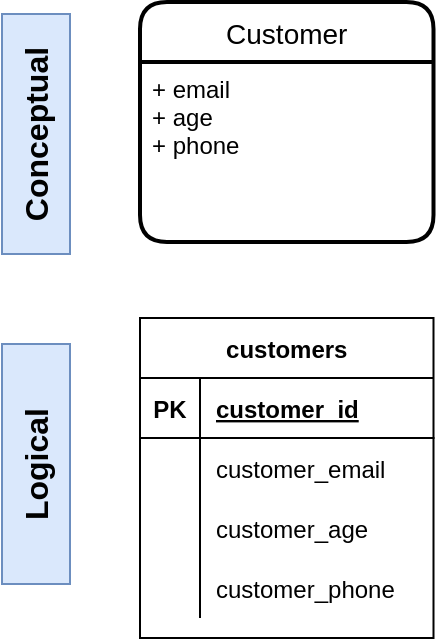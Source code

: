 <mxfile version="13.7.3" type="device" pages="16"><diagram id="r5E0Q1tlQGvmU0Kh-2Us" name="Entites"><mxGraphModel dx="1422" dy="822" grid="0" gridSize="10" guides="1" tooltips="1" connect="1" arrows="1" fold="1" page="1" pageScale="1" pageWidth="850" pageHeight="1100" math="0" shadow="0"><root><mxCell id="0"/><mxCell id="1" parent="0"/><mxCell id="RnUwlKS_vNN7q9XTtiIY-3" value="customers" style="shape=table;startSize=30;container=1;collapsible=1;childLayout=tableLayout;fixedRows=1;rowLines=0;fontStyle=1;align=center;resizeLast=1;" parent="1" vertex="1"><mxGeometry x="110" y="396" width="146.75" height="160" as="geometry"/></mxCell><mxCell id="RnUwlKS_vNN7q9XTtiIY-4" value="" style="shape=partialRectangle;collapsible=0;dropTarget=0;pointerEvents=0;fillColor=none;top=0;left=0;bottom=1;right=0;points=[[0,0.5],[1,0.5]];portConstraint=eastwest;" parent="RnUwlKS_vNN7q9XTtiIY-3" vertex="1"><mxGeometry y="30" width="146.75" height="30" as="geometry"/></mxCell><mxCell id="RnUwlKS_vNN7q9XTtiIY-5" value="PK" style="shape=partialRectangle;connectable=0;fillColor=none;top=0;left=0;bottom=0;right=0;fontStyle=1;overflow=hidden;" parent="RnUwlKS_vNN7q9XTtiIY-4" vertex="1"><mxGeometry width="30" height="30" as="geometry"/></mxCell><mxCell id="RnUwlKS_vNN7q9XTtiIY-6" value="customer_id" style="shape=partialRectangle;connectable=0;fillColor=none;top=0;left=0;bottom=0;right=0;align=left;spacingLeft=6;fontStyle=5;overflow=hidden;" parent="RnUwlKS_vNN7q9XTtiIY-4" vertex="1"><mxGeometry x="30" width="116.75" height="30" as="geometry"/></mxCell><mxCell id="RnUwlKS_vNN7q9XTtiIY-7" value="" style="shape=partialRectangle;collapsible=0;dropTarget=0;pointerEvents=0;fillColor=none;top=0;left=0;bottom=0;right=0;points=[[0,0.5],[1,0.5]];portConstraint=eastwest;" parent="RnUwlKS_vNN7q9XTtiIY-3" vertex="1"><mxGeometry y="60" width="146.75" height="30" as="geometry"/></mxCell><mxCell id="RnUwlKS_vNN7q9XTtiIY-8" value="" style="shape=partialRectangle;connectable=0;fillColor=none;top=0;left=0;bottom=0;right=0;editable=1;overflow=hidden;" parent="RnUwlKS_vNN7q9XTtiIY-7" vertex="1"><mxGeometry width="30" height="30" as="geometry"/></mxCell><mxCell id="RnUwlKS_vNN7q9XTtiIY-9" value="customer_email" style="shape=partialRectangle;connectable=0;fillColor=none;top=0;left=0;bottom=0;right=0;align=left;spacingLeft=6;overflow=hidden;" parent="RnUwlKS_vNN7q9XTtiIY-7" vertex="1"><mxGeometry x="30" width="116.75" height="30" as="geometry"/></mxCell><mxCell id="RnUwlKS_vNN7q9XTtiIY-10" value="" style="shape=partialRectangle;collapsible=0;dropTarget=0;pointerEvents=0;fillColor=none;top=0;left=0;bottom=0;right=0;points=[[0,0.5],[1,0.5]];portConstraint=eastwest;" parent="RnUwlKS_vNN7q9XTtiIY-3" vertex="1"><mxGeometry y="90" width="146.75" height="30" as="geometry"/></mxCell><mxCell id="RnUwlKS_vNN7q9XTtiIY-11" value="" style="shape=partialRectangle;connectable=0;fillColor=none;top=0;left=0;bottom=0;right=0;editable=1;overflow=hidden;" parent="RnUwlKS_vNN7q9XTtiIY-10" vertex="1"><mxGeometry width="30" height="30" as="geometry"/></mxCell><mxCell id="RnUwlKS_vNN7q9XTtiIY-12" value="customer_age" style="shape=partialRectangle;connectable=0;fillColor=none;top=0;left=0;bottom=0;right=0;align=left;spacingLeft=6;overflow=hidden;" parent="RnUwlKS_vNN7q9XTtiIY-10" vertex="1"><mxGeometry x="30" width="116.75" height="30" as="geometry"/></mxCell><mxCell id="RnUwlKS_vNN7q9XTtiIY-13" value="" style="shape=partialRectangle;collapsible=0;dropTarget=0;pointerEvents=0;fillColor=none;top=0;left=0;bottom=0;right=0;points=[[0,0.5],[1,0.5]];portConstraint=eastwest;" parent="RnUwlKS_vNN7q9XTtiIY-3" vertex="1"><mxGeometry y="120" width="146.75" height="30" as="geometry"/></mxCell><mxCell id="RnUwlKS_vNN7q9XTtiIY-14" value="" style="shape=partialRectangle;connectable=0;fillColor=none;top=0;left=0;bottom=0;right=0;editable=1;overflow=hidden;" parent="RnUwlKS_vNN7q9XTtiIY-13" vertex="1"><mxGeometry width="30" height="30" as="geometry"/></mxCell><mxCell id="RnUwlKS_vNN7q9XTtiIY-15" value="customer_phone" style="shape=partialRectangle;connectable=0;fillColor=none;top=0;left=0;bottom=0;right=0;align=left;spacingLeft=6;overflow=hidden;" parent="RnUwlKS_vNN7q9XTtiIY-13" vertex="1"><mxGeometry x="30" width="116.75" height="30" as="geometry"/></mxCell><mxCell id="RnUwlKS_vNN7q9XTtiIY-1" value="Customer" style="swimlane;childLayout=stackLayout;horizontal=1;startSize=30;horizontalStack=0;rounded=1;fontSize=14;fontStyle=0;strokeWidth=2;resizeParent=0;resizeLast=1;shadow=0;dashed=0;align=center;" parent="1" vertex="1"><mxGeometry x="110" y="238" width="146.75" height="120" as="geometry"/></mxCell><mxCell id="RnUwlKS_vNN7q9XTtiIY-2" value="+ email&#10;+ age&#10;+ phone&#10;" style="align=left;strokeColor=none;fillColor=none;spacingLeft=4;fontSize=12;verticalAlign=top;resizable=0;rotatable=0;part=1;" parent="RnUwlKS_vNN7q9XTtiIY-1" vertex="1"><mxGeometry y="30" width="146.75" height="90" as="geometry"/></mxCell><mxCell id="RnUwlKS_vNN7q9XTtiIY-17" value="&lt;b&gt;&lt;font style=&quot;font-size: 16px&quot;&gt;Conceptual&lt;/font&gt;&lt;/b&gt;" style="rounded=0;whiteSpace=wrap;html=1;fillColor=#dae8fc;strokeColor=#6c8ebf;rotation=-90;" parent="1" vertex="1"><mxGeometry x="-2" y="287" width="120" height="34" as="geometry"/></mxCell><mxCell id="RnUwlKS_vNN7q9XTtiIY-18" value="&lt;b&gt;&lt;font style=&quot;font-size: 16px&quot;&gt;Logical&lt;/font&gt;&lt;/b&gt;" style="rounded=0;whiteSpace=wrap;html=1;fillColor=#dae8fc;strokeColor=#6c8ebf;rotation=-90;" parent="1" vertex="1"><mxGeometry x="-2" y="452" width="120" height="34" as="geometry"/></mxCell></root></mxGraphModel></diagram><diagram id="7GQjJogHzdlwUsZ0-fBq" name="Attributes"><mxGraphModel dx="1422" dy="822" grid="0" gridSize="10" guides="1" tooltips="1" connect="1" arrows="1" fold="1" page="1" pageScale="1" pageWidth="850" pageHeight="1100" math="0" shadow="0"><root><mxCell id="xzKW6hbo3zBUjjAdDCtZ-0"/><mxCell id="xzKW6hbo3zBUjjAdDCtZ-1" parent="xzKW6hbo3zBUjjAdDCtZ-0"/><mxCell id="a8MRr3yNDNi3VZ4hskw8-0" value="customers" style="shape=table;startSize=30;container=1;collapsible=1;childLayout=tableLayout;fixedRows=1;rowLines=0;fontStyle=1;align=center;resizeLast=1;" parent="xzKW6hbo3zBUjjAdDCtZ-1" vertex="1"><mxGeometry x="110" y="396" width="164.75" height="220" as="geometry"/></mxCell><mxCell id="a8MRr3yNDNi3VZ4hskw8-1" value="" style="shape=partialRectangle;collapsible=0;dropTarget=0;pointerEvents=0;fillColor=none;top=0;left=0;bottom=1;right=0;points=[[0,0.5],[1,0.5]];portConstraint=eastwest;" parent="a8MRr3yNDNi3VZ4hskw8-0" vertex="1"><mxGeometry y="30" width="164.75" height="30" as="geometry"/></mxCell><mxCell id="a8MRr3yNDNi3VZ4hskw8-2" value="PK" style="shape=partialRectangle;connectable=0;fillColor=none;top=0;left=0;bottom=0;right=0;fontStyle=1;overflow=hidden;" parent="a8MRr3yNDNi3VZ4hskw8-1" vertex="1"><mxGeometry width="30" height="30" as="geometry"/></mxCell><mxCell id="a8MRr3yNDNi3VZ4hskw8-3" value="customer_id" style="shape=partialRectangle;connectable=0;fillColor=none;top=0;left=0;bottom=0;right=0;align=left;spacingLeft=6;fontStyle=5;overflow=hidden;" parent="a8MRr3yNDNi3VZ4hskw8-1" vertex="1"><mxGeometry x="30" width="134.75" height="30" as="geometry"/></mxCell><mxCell id="a8MRr3yNDNi3VZ4hskw8-4" value="" style="shape=partialRectangle;collapsible=0;dropTarget=0;pointerEvents=0;fillColor=none;top=0;left=0;bottom=0;right=0;points=[[0,0.5],[1,0.5]];portConstraint=eastwest;fontStyle=1" parent="a8MRr3yNDNi3VZ4hskw8-0" vertex="1"><mxGeometry y="60" width="164.75" height="30" as="geometry"/></mxCell><mxCell id="a8MRr3yNDNi3VZ4hskw8-5" value="U1" style="shape=partialRectangle;connectable=0;fillColor=none;top=0;left=0;bottom=0;right=0;editable=1;overflow=hidden;" parent="a8MRr3yNDNi3VZ4hskw8-4" vertex="1"><mxGeometry width="30" height="30" as="geometry"/></mxCell><mxCell id="a8MRr3yNDNi3VZ4hskw8-6" value="customer_email" style="shape=partialRectangle;connectable=0;fillColor=none;top=0;left=0;bottom=0;right=0;align=left;spacingLeft=6;overflow=hidden;fontStyle=1" parent="a8MRr3yNDNi3VZ4hskw8-4" vertex="1"><mxGeometry x="30" width="134.75" height="30" as="geometry"/></mxCell><mxCell id="a8MRr3yNDNi3VZ4hskw8-7" value="" style="shape=partialRectangle;collapsible=0;dropTarget=0;pointerEvents=0;fillColor=none;top=0;left=0;bottom=0;right=0;points=[[0,0.5],[1,0.5]];portConstraint=eastwest;" parent="a8MRr3yNDNi3VZ4hskw8-0" vertex="1"><mxGeometry y="90" width="164.75" height="30" as="geometry"/></mxCell><mxCell id="a8MRr3yNDNi3VZ4hskw8-8" value="" style="shape=partialRectangle;connectable=0;fillColor=none;top=0;left=0;bottom=0;right=0;editable=1;overflow=hidden;" parent="a8MRr3yNDNi3VZ4hskw8-7" vertex="1"><mxGeometry width="30" height="30" as="geometry"/></mxCell><mxCell id="a8MRr3yNDNi3VZ4hskw8-9" value="customer_firstname" style="shape=partialRectangle;connectable=0;fillColor=none;top=0;left=0;bottom=0;right=0;align=left;spacingLeft=6;overflow=hidden;fontStyle=1" parent="a8MRr3yNDNi3VZ4hskw8-7" vertex="1"><mxGeometry x="30" width="134.75" height="30" as="geometry"/></mxCell><mxCell id="a8MRr3yNDNi3VZ4hskw8-10" value="" style="shape=partialRectangle;collapsible=0;dropTarget=0;pointerEvents=0;fillColor=none;top=0;left=0;bottom=0;right=0;points=[[0,0.5],[1,0.5]];portConstraint=eastwest;" parent="a8MRr3yNDNi3VZ4hskw8-0" vertex="1"><mxGeometry y="120" width="164.75" height="30" as="geometry"/></mxCell><mxCell id="a8MRr3yNDNi3VZ4hskw8-11" value="" style="shape=partialRectangle;connectable=0;fillColor=none;top=0;left=0;bottom=0;right=0;editable=1;overflow=hidden;" parent="a8MRr3yNDNi3VZ4hskw8-10" vertex="1"><mxGeometry width="30" height="30" as="geometry"/></mxCell><mxCell id="a8MRr3yNDNi3VZ4hskw8-12" value="customer_lastname" style="shape=partialRectangle;connectable=0;fillColor=none;top=0;left=0;bottom=0;right=0;align=left;spacingLeft=6;overflow=hidden;fontStyle=1" parent="a8MRr3yNDNi3VZ4hskw8-10" vertex="1"><mxGeometry x="30" width="134.75" height="30" as="geometry"/></mxCell><mxCell id="a8MRr3yNDNi3VZ4hskw8-17" value="" style="shape=partialRectangle;collapsible=0;dropTarget=0;pointerEvents=0;fillColor=none;top=0;left=0;bottom=0;right=0;points=[[0,0.5],[1,0.5]];portConstraint=eastwest;" parent="a8MRr3yNDNi3VZ4hskw8-0" vertex="1"><mxGeometry y="150" width="164.75" height="30" as="geometry"/></mxCell><mxCell id="a8MRr3yNDNi3VZ4hskw8-18" value="" style="shape=partialRectangle;connectable=0;fillColor=none;top=0;left=0;bottom=0;right=0;editable=1;overflow=hidden;" parent="a8MRr3yNDNi3VZ4hskw8-17" vertex="1"><mxGeometry width="30" height="30" as="geometry"/></mxCell><mxCell id="a8MRr3yNDNi3VZ4hskw8-19" value="customer_phone" style="shape=partialRectangle;connectable=0;fillColor=none;top=0;left=0;bottom=0;right=0;align=left;spacingLeft=6;overflow=hidden;fontStyle=1" parent="a8MRr3yNDNi3VZ4hskw8-17" vertex="1"><mxGeometry x="30" width="134.75" height="30" as="geometry"/></mxCell><mxCell id="a8MRr3yNDNi3VZ4hskw8-20" value="" style="shape=partialRectangle;collapsible=0;dropTarget=0;pointerEvents=0;fillColor=none;top=0;left=0;bottom=0;right=0;points=[[0,0.5],[1,0.5]];portConstraint=eastwest;" parent="a8MRr3yNDNi3VZ4hskw8-0" vertex="1"><mxGeometry y="180" width="164.75" height="30" as="geometry"/></mxCell><mxCell id="a8MRr3yNDNi3VZ4hskw8-21" value="" style="shape=partialRectangle;connectable=0;fillColor=none;top=0;left=0;bottom=0;right=0;editable=1;overflow=hidden;" parent="a8MRr3yNDNi3VZ4hskw8-20" vertex="1"><mxGeometry width="30" height="30" as="geometry"/></mxCell><mxCell id="a8MRr3yNDNi3VZ4hskw8-22" value="customer_fax" style="shape=partialRectangle;connectable=0;fillColor=none;top=0;left=0;bottom=0;right=0;align=left;spacingLeft=6;overflow=hidden;" parent="a8MRr3yNDNi3VZ4hskw8-20" vertex="1"><mxGeometry x="30" width="134.75" height="30" as="geometry"/></mxCell><mxCell id="a8MRr3yNDNi3VZ4hskw8-15" value="&lt;b&gt;&lt;font style=&quot;font-size: 16px&quot;&gt;Conceptual&lt;/font&gt;&lt;/b&gt;" style="rounded=0;whiteSpace=wrap;html=1;fillColor=#dae8fc;strokeColor=#6c8ebf;rotation=-90;" parent="xzKW6hbo3zBUjjAdDCtZ-1" vertex="1"><mxGeometry x="-2" y="287" width="120" height="34" as="geometry"/></mxCell><mxCell id="a8MRr3yNDNi3VZ4hskw8-16" value="&lt;b&gt;&lt;font style=&quot;font-size: 16px&quot;&gt;Logical&lt;/font&gt;&lt;/b&gt;" style="rounded=0;whiteSpace=wrap;html=1;fillColor=#dae8fc;strokeColor=#6c8ebf;rotation=-90;" parent="xzKW6hbo3zBUjjAdDCtZ-1" vertex="1"><mxGeometry x="-43" y="493" width="202" height="34" as="geometry"/></mxCell><mxCell id="a8MRr3yNDNi3VZ4hskw8-13" value="Customer" style="swimlane;childLayout=stackLayout;horizontal=1;startSize=30;horizontalStack=0;rounded=1;fontSize=14;fontStyle=0;strokeWidth=2;resizeParent=0;resizeLast=1;shadow=0;dashed=0;align=center;" parent="xzKW6hbo3zBUjjAdDCtZ-1" vertex="1"><mxGeometry x="110" y="238" width="164.75" height="120" as="geometry"/></mxCell><mxCell id="a8MRr3yNDNi3VZ4hskw8-14" value="+ email [RU]&#10;+ name [RC]&#10;+ phone [R]&#10;+ fax&#10;" style="align=left;strokeColor=none;fillColor=none;spacingLeft=4;fontSize=12;verticalAlign=top;resizable=0;rotatable=0;part=1;" parent="a8MRr3yNDNi3VZ4hskw8-13" vertex="1"><mxGeometry y="30" width="164.75" height="90" as="geometry"/></mxCell></root></mxGraphModel></diagram><diagram id="nkTmGKXsOHs5vs7iLfo-" name="1-M"><mxGraphModel dx="1422" dy="822" grid="0" gridSize="10" guides="1" tooltips="1" connect="1" arrows="1" fold="1" page="1" pageScale="1" pageWidth="850" pageHeight="1100" math="0" shadow="0"><root><mxCell id="BGF4Kr2UJFWOIQnTbfya-0"/><mxCell id="BGF4Kr2UJFWOIQnTbfya-1" parent="BGF4Kr2UJFWOIQnTbfya-0"/><mxCell id="KCQN4rtjzB2dn8kK0FNq-0" value="customers" style="shape=table;startSize=30;container=1;collapsible=1;childLayout=tableLayout;fixedRows=1;rowLines=0;fontStyle=1;align=center;resizeLast=1;" vertex="1" parent="BGF4Kr2UJFWOIQnTbfya-1"><mxGeometry x="110" y="396" width="164.75" height="220" as="geometry"/></mxCell><mxCell id="KCQN4rtjzB2dn8kK0FNq-1" value="" style="shape=partialRectangle;collapsible=0;dropTarget=0;pointerEvents=0;fillColor=none;top=0;left=0;bottom=1;right=0;points=[[0,0.5],[1,0.5]];portConstraint=eastwest;" vertex="1" parent="KCQN4rtjzB2dn8kK0FNq-0"><mxGeometry y="30" width="164.75" height="30" as="geometry"/></mxCell><mxCell id="KCQN4rtjzB2dn8kK0FNq-2" value="PK" style="shape=partialRectangle;connectable=0;fillColor=none;top=0;left=0;bottom=0;right=0;fontStyle=1;overflow=hidden;" vertex="1" parent="KCQN4rtjzB2dn8kK0FNq-1"><mxGeometry width="30" height="30" as="geometry"/></mxCell><mxCell id="KCQN4rtjzB2dn8kK0FNq-3" value="customer_id" style="shape=partialRectangle;connectable=0;fillColor=none;top=0;left=0;bottom=0;right=0;align=left;spacingLeft=6;fontStyle=5;overflow=hidden;" vertex="1" parent="KCQN4rtjzB2dn8kK0FNq-1"><mxGeometry x="30" width="134.75" height="30" as="geometry"/></mxCell><mxCell id="KCQN4rtjzB2dn8kK0FNq-4" value="" style="shape=partialRectangle;collapsible=0;dropTarget=0;pointerEvents=0;fillColor=none;top=0;left=0;bottom=0;right=0;points=[[0,0.5],[1,0.5]];portConstraint=eastwest;fontStyle=1" vertex="1" parent="KCQN4rtjzB2dn8kK0FNq-0"><mxGeometry y="60" width="164.75" height="30" as="geometry"/></mxCell><mxCell id="KCQN4rtjzB2dn8kK0FNq-5" value="U1" style="shape=partialRectangle;connectable=0;fillColor=none;top=0;left=0;bottom=0;right=0;editable=1;overflow=hidden;" vertex="1" parent="KCQN4rtjzB2dn8kK0FNq-4"><mxGeometry width="30" height="30" as="geometry"/></mxCell><mxCell id="KCQN4rtjzB2dn8kK0FNq-6" value="customer_email" style="shape=partialRectangle;connectable=0;fillColor=none;top=0;left=0;bottom=0;right=0;align=left;spacingLeft=6;overflow=hidden;fontStyle=1" vertex="1" parent="KCQN4rtjzB2dn8kK0FNq-4"><mxGeometry x="30" width="134.75" height="30" as="geometry"/></mxCell><mxCell id="KCQN4rtjzB2dn8kK0FNq-7" value="" style="shape=partialRectangle;collapsible=0;dropTarget=0;pointerEvents=0;fillColor=none;top=0;left=0;bottom=0;right=0;points=[[0,0.5],[1,0.5]];portConstraint=eastwest;" vertex="1" parent="KCQN4rtjzB2dn8kK0FNq-0"><mxGeometry y="90" width="164.75" height="30" as="geometry"/></mxCell><mxCell id="KCQN4rtjzB2dn8kK0FNq-8" value="" style="shape=partialRectangle;connectable=0;fillColor=none;top=0;left=0;bottom=0;right=0;editable=1;overflow=hidden;" vertex="1" parent="KCQN4rtjzB2dn8kK0FNq-7"><mxGeometry width="30" height="30" as="geometry"/></mxCell><mxCell id="KCQN4rtjzB2dn8kK0FNq-9" value="customer_firstname" style="shape=partialRectangle;connectable=0;fillColor=none;top=0;left=0;bottom=0;right=0;align=left;spacingLeft=6;overflow=hidden;fontStyle=1" vertex="1" parent="KCQN4rtjzB2dn8kK0FNq-7"><mxGeometry x="30" width="134.75" height="30" as="geometry"/></mxCell><mxCell id="KCQN4rtjzB2dn8kK0FNq-10" value="" style="shape=partialRectangle;collapsible=0;dropTarget=0;pointerEvents=0;fillColor=none;top=0;left=0;bottom=0;right=0;points=[[0,0.5],[1,0.5]];portConstraint=eastwest;" vertex="1" parent="KCQN4rtjzB2dn8kK0FNq-0"><mxGeometry y="120" width="164.75" height="30" as="geometry"/></mxCell><mxCell id="KCQN4rtjzB2dn8kK0FNq-11" value="" style="shape=partialRectangle;connectable=0;fillColor=none;top=0;left=0;bottom=0;right=0;editable=1;overflow=hidden;" vertex="1" parent="KCQN4rtjzB2dn8kK0FNq-10"><mxGeometry width="30" height="30" as="geometry"/></mxCell><mxCell id="KCQN4rtjzB2dn8kK0FNq-12" value="customer_lastname" style="shape=partialRectangle;connectable=0;fillColor=none;top=0;left=0;bottom=0;right=0;align=left;spacingLeft=6;overflow=hidden;fontStyle=1" vertex="1" parent="KCQN4rtjzB2dn8kK0FNq-10"><mxGeometry x="30" width="134.75" height="30" as="geometry"/></mxCell><mxCell id="KCQN4rtjzB2dn8kK0FNq-13" value="" style="shape=partialRectangle;collapsible=0;dropTarget=0;pointerEvents=0;fillColor=none;top=0;left=0;bottom=0;right=0;points=[[0,0.5],[1,0.5]];portConstraint=eastwest;" vertex="1" parent="KCQN4rtjzB2dn8kK0FNq-0"><mxGeometry y="150" width="164.75" height="30" as="geometry"/></mxCell><mxCell id="KCQN4rtjzB2dn8kK0FNq-14" value="" style="shape=partialRectangle;connectable=0;fillColor=none;top=0;left=0;bottom=0;right=0;editable=1;overflow=hidden;" vertex="1" parent="KCQN4rtjzB2dn8kK0FNq-13"><mxGeometry width="30" height="30" as="geometry"/></mxCell><mxCell id="KCQN4rtjzB2dn8kK0FNq-15" value="customer_phone" style="shape=partialRectangle;connectable=0;fillColor=none;top=0;left=0;bottom=0;right=0;align=left;spacingLeft=6;overflow=hidden;fontStyle=1" vertex="1" parent="KCQN4rtjzB2dn8kK0FNq-13"><mxGeometry x="30" width="134.75" height="30" as="geometry"/></mxCell><mxCell id="KCQN4rtjzB2dn8kK0FNq-16" value="" style="shape=partialRectangle;collapsible=0;dropTarget=0;pointerEvents=0;fillColor=none;top=0;left=0;bottom=0;right=0;points=[[0,0.5],[1,0.5]];portConstraint=eastwest;" vertex="1" parent="KCQN4rtjzB2dn8kK0FNq-0"><mxGeometry y="180" width="164.75" height="30" as="geometry"/></mxCell><mxCell id="KCQN4rtjzB2dn8kK0FNq-17" value="" style="shape=partialRectangle;connectable=0;fillColor=none;top=0;left=0;bottom=0;right=0;editable=1;overflow=hidden;" vertex="1" parent="KCQN4rtjzB2dn8kK0FNq-16"><mxGeometry width="30" height="30" as="geometry"/></mxCell><mxCell id="KCQN4rtjzB2dn8kK0FNq-18" value="customer_fax" style="shape=partialRectangle;connectable=0;fillColor=none;top=0;left=0;bottom=0;right=0;align=left;spacingLeft=6;overflow=hidden;" vertex="1" parent="KCQN4rtjzB2dn8kK0FNq-16"><mxGeometry x="30" width="134.75" height="30" as="geometry"/></mxCell><mxCell id="KCQN4rtjzB2dn8kK0FNq-19" value="&lt;b&gt;&lt;font style=&quot;font-size: 16px&quot;&gt;Conceptual&lt;/font&gt;&lt;/b&gt;" style="rounded=0;whiteSpace=wrap;html=1;fillColor=#dae8fc;strokeColor=#6c8ebf;rotation=-90;" vertex="1" parent="BGF4Kr2UJFWOIQnTbfya-1"><mxGeometry x="-2" y="287" width="120" height="34" as="geometry"/></mxCell><mxCell id="KCQN4rtjzB2dn8kK0FNq-20" value="&lt;b&gt;&lt;font style=&quot;font-size: 16px&quot;&gt;Logical&lt;/font&gt;&lt;/b&gt;" style="rounded=0;whiteSpace=wrap;html=1;fillColor=#dae8fc;strokeColor=#6c8ebf;rotation=-90;" vertex="1" parent="BGF4Kr2UJFWOIQnTbfya-1"><mxGeometry x="-43" y="493" width="202" height="34" as="geometry"/></mxCell><mxCell id="KCQN4rtjzB2dn8kK0FNq-21" value="Customer" style="swimlane;childLayout=stackLayout;horizontal=1;startSize=30;horizontalStack=0;rounded=1;fontSize=14;fontStyle=0;strokeWidth=2;resizeParent=0;resizeLast=1;shadow=0;dashed=0;align=center;" vertex="1" parent="BGF4Kr2UJFWOIQnTbfya-1"><mxGeometry x="110" y="238" width="164.75" height="120" as="geometry"/></mxCell><mxCell id="KCQN4rtjzB2dn8kK0FNq-22" value="+ email [RU]&#10;+ name [RC]&#10;+ phone [R]&#10;+ fax&#10;" style="align=left;strokeColor=none;fillColor=none;spacingLeft=4;fontSize=12;verticalAlign=top;resizable=0;rotatable=0;part=1;" vertex="1" parent="KCQN4rtjzB2dn8kK0FNq-21"><mxGeometry y="30" width="164.75" height="90" as="geometry"/></mxCell><mxCell id="b8JERD5eKDX5XAp1Kvwi-0" value="Order" style="swimlane;childLayout=stackLayout;horizontal=1;startSize=30;horizontalStack=0;rounded=1;fontSize=14;fontStyle=0;strokeWidth=2;resizeParent=0;resizeLast=1;shadow=0;dashed=0;align=center;" vertex="1" parent="BGF4Kr2UJFWOIQnTbfya-1"><mxGeometry x="447" y="238" width="164.75" height="120" as="geometry"/></mxCell><mxCell id="b8JERD5eKDX5XAp1Kvwi-1" value="+ Order Number [RU]&#10;+ Date [R]&#10;+ Notes&#10;+ Total [RD]&#10;" style="align=left;strokeColor=none;fillColor=none;spacingLeft=4;fontSize=12;verticalAlign=top;resizable=0;rotatable=0;part=1;" vertex="1" parent="b8JERD5eKDX5XAp1Kvwi-0"><mxGeometry y="30" width="164.75" height="90" as="geometry"/></mxCell><mxCell id="b8JERD5eKDX5XAp1Kvwi-3" style="edgeStyle=orthogonalEdgeStyle;rounded=0;orthogonalLoop=1;jettySize=auto;html=1;endSize=12;startSize=12;endArrow=ERzeroToMany;endFill=1;startArrow=ERmandOne;startFill=0;" edge="1" parent="BGF4Kr2UJFWOIQnTbfya-1" source="KCQN4rtjzB2dn8kK0FNq-22" target="b8JERD5eKDX5XAp1Kvwi-1"><mxGeometry relative="1" as="geometry"/></mxCell><mxCell id="VajFLkOzqx46iggqpvsO-0" value="Places /&lt;br style=&quot;font-size: 14px;&quot;&gt;Placed By" style="edgeLabel;html=1;align=center;verticalAlign=middle;resizable=0;points=[];fontSize=14;" vertex="1" connectable="0" parent="b8JERD5eKDX5XAp1Kvwi-3"><mxGeometry x="-0.126" y="2" relative="1" as="geometry"><mxPoint as="offset"/></mxGeometry></mxCell><mxCell id="b8JERD5eKDX5XAp1Kvwi-4" value="orders" style="shape=table;startSize=30;container=1;collapsible=1;childLayout=tableLayout;fixedRows=1;rowLines=0;fontStyle=1;align=center;resizeLast=1;" vertex="1" parent="BGF4Kr2UJFWOIQnTbfya-1"><mxGeometry x="439" y="396" width="164.75" height="189.75" as="geometry"/></mxCell><mxCell id="b8JERD5eKDX5XAp1Kvwi-5" value="" style="shape=partialRectangle;collapsible=0;dropTarget=0;pointerEvents=0;fillColor=none;top=0;left=0;bottom=1;right=0;points=[[0,0.5],[1,0.5]];portConstraint=eastwest;" vertex="1" parent="b8JERD5eKDX5XAp1Kvwi-4"><mxGeometry y="30" width="164.75" height="30" as="geometry"/></mxCell><mxCell id="b8JERD5eKDX5XAp1Kvwi-6" value="PK" style="shape=partialRectangle;connectable=0;fillColor=none;top=0;left=0;bottom=0;right=0;fontStyle=1;overflow=hidden;" vertex="1" parent="b8JERD5eKDX5XAp1Kvwi-5"><mxGeometry width="30" height="30" as="geometry"/></mxCell><mxCell id="b8JERD5eKDX5XAp1Kvwi-7" value="order_number" style="shape=partialRectangle;connectable=0;fillColor=none;top=0;left=0;bottom=0;right=0;align=left;spacingLeft=6;fontStyle=5;overflow=hidden;" vertex="1" parent="b8JERD5eKDX5XAp1Kvwi-5"><mxGeometry x="30" width="134.75" height="30" as="geometry"/></mxCell><mxCell id="b8JERD5eKDX5XAp1Kvwi-8" value="" style="shape=partialRectangle;collapsible=0;dropTarget=0;pointerEvents=0;fillColor=none;top=0;left=0;bottom=0;right=0;points=[[0,0.5],[1,0.5]];portConstraint=eastwest;fontStyle=1" vertex="1" parent="b8JERD5eKDX5XAp1Kvwi-4"><mxGeometry y="60" width="164.75" height="30" as="geometry"/></mxCell><mxCell id="b8JERD5eKDX5XAp1Kvwi-9" value="" style="shape=partialRectangle;connectable=0;fillColor=none;top=0;left=0;bottom=0;right=0;editable=1;overflow=hidden;" vertex="1" parent="b8JERD5eKDX5XAp1Kvwi-8"><mxGeometry width="30" height="30" as="geometry"/></mxCell><mxCell id="b8JERD5eKDX5XAp1Kvwi-10" value="order_date" style="shape=partialRectangle;connectable=0;fillColor=none;top=0;left=0;bottom=0;right=0;align=left;spacingLeft=6;overflow=hidden;fontStyle=1" vertex="1" parent="b8JERD5eKDX5XAp1Kvwi-8"><mxGeometry x="30" width="134.75" height="30" as="geometry"/></mxCell><mxCell id="b8JERD5eKDX5XAp1Kvwi-11" value="" style="shape=partialRectangle;collapsible=0;dropTarget=0;pointerEvents=0;fillColor=none;top=0;left=0;bottom=0;right=0;points=[[0,0.5],[1,0.5]];portConstraint=eastwest;" vertex="1" parent="b8JERD5eKDX5XAp1Kvwi-4"><mxGeometry y="90" width="164.75" height="30" as="geometry"/></mxCell><mxCell id="b8JERD5eKDX5XAp1Kvwi-12" value="" style="shape=partialRectangle;connectable=0;fillColor=none;top=0;left=0;bottom=0;right=0;editable=1;overflow=hidden;" vertex="1" parent="b8JERD5eKDX5XAp1Kvwi-11"><mxGeometry width="30" height="30" as="geometry"/></mxCell><mxCell id="b8JERD5eKDX5XAp1Kvwi-13" value="order_notes" style="shape=partialRectangle;connectable=0;fillColor=none;top=0;left=0;bottom=0;right=0;align=left;spacingLeft=6;overflow=hidden;fontStyle=0" vertex="1" parent="b8JERD5eKDX5XAp1Kvwi-11"><mxGeometry x="30" width="134.75" height="30" as="geometry"/></mxCell><mxCell id="b8JERD5eKDX5XAp1Kvwi-14" value="" style="shape=partialRectangle;collapsible=0;dropTarget=0;pointerEvents=0;fillColor=none;top=0;left=0;bottom=0;right=0;points=[[0,0.5],[1,0.5]];portConstraint=eastwest;" vertex="1" parent="b8JERD5eKDX5XAp1Kvwi-4"><mxGeometry y="120" width="164.75" height="30" as="geometry"/></mxCell><mxCell id="b8JERD5eKDX5XAp1Kvwi-15" value="" style="shape=partialRectangle;connectable=0;fillColor=none;top=0;left=0;bottom=0;right=0;editable=1;overflow=hidden;" vertex="1" parent="b8JERD5eKDX5XAp1Kvwi-14"><mxGeometry width="30" height="30" as="geometry"/></mxCell><mxCell id="b8JERD5eKDX5XAp1Kvwi-16" value="order_total" style="shape=partialRectangle;connectable=0;fillColor=none;top=0;left=0;bottom=0;right=0;align=left;spacingLeft=6;overflow=hidden;fontStyle=1" vertex="1" parent="b8JERD5eKDX5XAp1Kvwi-14"><mxGeometry x="30" width="134.75" height="30" as="geometry"/></mxCell><mxCell id="b8JERD5eKDX5XAp1Kvwi-17" value="" style="shape=partialRectangle;collapsible=0;dropTarget=0;pointerEvents=0;fillColor=none;top=0;left=0;bottom=0;right=0;points=[[0,0.5],[1,0.5]];portConstraint=eastwest;" vertex="1" parent="b8JERD5eKDX5XAp1Kvwi-4"><mxGeometry y="150" width="164.75" height="30" as="geometry"/></mxCell><mxCell id="b8JERD5eKDX5XAp1Kvwi-18" value="FK1" style="shape=partialRectangle;connectable=0;fillColor=none;top=0;left=0;bottom=0;right=0;editable=1;overflow=hidden;" vertex="1" parent="b8JERD5eKDX5XAp1Kvwi-17"><mxGeometry width="30" height="30" as="geometry"/></mxCell><mxCell id="b8JERD5eKDX5XAp1Kvwi-19" value="order_customer_id" style="shape=partialRectangle;connectable=0;fillColor=none;top=0;left=0;bottom=0;right=0;align=left;spacingLeft=6;overflow=hidden;fontStyle=1" vertex="1" parent="b8JERD5eKDX5XAp1Kvwi-17"><mxGeometry x="30" width="134.75" height="30" as="geometry"/></mxCell><mxCell id="b8JERD5eKDX5XAp1Kvwi-23" style="edgeStyle=orthogonalEdgeStyle;rounded=0;orthogonalLoop=1;jettySize=auto;html=1;entryX=0;entryY=0.5;entryDx=0;entryDy=0;startArrow=blockThin;startFill=1;startSize=12;endArrow=none;endFill=0;endSize=12;exitX=1;exitY=0.5;exitDx=0;exitDy=0;" edge="1" parent="BGF4Kr2UJFWOIQnTbfya-1" source="KCQN4rtjzB2dn8kK0FNq-1" target="b8JERD5eKDX5XAp1Kvwi-17"><mxGeometry relative="1" as="geometry"/></mxCell></root></mxGraphModel></diagram><diagram id="WLWiXiyVobt0PloNrN4Y" name="1-M Unary"><mxGraphModel dx="1422" dy="822" grid="0" gridSize="10" guides="1" tooltips="1" connect="1" arrows="1" fold="1" page="1" pageScale="1" pageWidth="850" pageHeight="1100" math="0" shadow="0"><root><mxCell id="QbTtBhzVtbskZZeC-7Sz-0"/><mxCell id="QbTtBhzVtbskZZeC-7Sz-1" parent="QbTtBhzVtbskZZeC-7Sz-0"/><mxCell id="OqMN97KbzJ4Z1Gjh9wdC-0" value="employee" style="shape=table;startSize=30;container=1;collapsible=1;childLayout=tableLayout;fixedRows=1;rowLines=0;fontStyle=1;align=center;resizeLast=1;" vertex="1" parent="QbTtBhzVtbskZZeC-7Sz-1"><mxGeometry x="110" y="396" width="206" height="220" as="geometry"/></mxCell><mxCell id="OqMN97KbzJ4Z1Gjh9wdC-1" value="" style="shape=partialRectangle;collapsible=0;dropTarget=0;pointerEvents=0;fillColor=none;top=0;left=0;bottom=1;right=0;points=[[0,0.5],[1,0.5]];portConstraint=eastwest;" vertex="1" parent="OqMN97KbzJ4Z1Gjh9wdC-0"><mxGeometry y="30" width="206" height="30" as="geometry"/></mxCell><mxCell id="OqMN97KbzJ4Z1Gjh9wdC-2" value="PK" style="shape=partialRectangle;connectable=0;fillColor=none;top=0;left=0;bottom=0;right=0;fontStyle=1;overflow=hidden;" vertex="1" parent="OqMN97KbzJ4Z1Gjh9wdC-1"><mxGeometry width="30" height="30" as="geometry"/></mxCell><mxCell id="OqMN97KbzJ4Z1Gjh9wdC-3" value="employee_id" style="shape=partialRectangle;connectable=0;fillColor=none;top=0;left=0;bottom=0;right=0;align=left;spacingLeft=6;fontStyle=5;overflow=hidden;" vertex="1" parent="OqMN97KbzJ4Z1Gjh9wdC-1"><mxGeometry x="30" width="176" height="30" as="geometry"/></mxCell><mxCell id="OqMN97KbzJ4Z1Gjh9wdC-4" value="" style="shape=partialRectangle;collapsible=0;dropTarget=0;pointerEvents=0;fillColor=none;top=0;left=0;bottom=0;right=0;points=[[0,0.5],[1,0.5]];portConstraint=eastwest;fontStyle=1" vertex="1" parent="OqMN97KbzJ4Z1Gjh9wdC-0"><mxGeometry y="60" width="206" height="30" as="geometry"/></mxCell><mxCell id="OqMN97KbzJ4Z1Gjh9wdC-5" value="U1" style="shape=partialRectangle;connectable=0;fillColor=none;top=0;left=0;bottom=0;right=0;editable=1;overflow=hidden;" vertex="1" parent="OqMN97KbzJ4Z1Gjh9wdC-4"><mxGeometry width="30" height="30" as="geometry"/></mxCell><mxCell id="OqMN97KbzJ4Z1Gjh9wdC-6" value="employee_email" style="shape=partialRectangle;connectable=0;fillColor=none;top=0;left=0;bottom=0;right=0;align=left;spacingLeft=6;overflow=hidden;fontStyle=1" vertex="1" parent="OqMN97KbzJ4Z1Gjh9wdC-4"><mxGeometry x="30" width="176" height="30" as="geometry"/></mxCell><mxCell id="OqMN97KbzJ4Z1Gjh9wdC-7" value="" style="shape=partialRectangle;collapsible=0;dropTarget=0;pointerEvents=0;fillColor=none;top=0;left=0;bottom=0;right=0;points=[[0,0.5],[1,0.5]];portConstraint=eastwest;" vertex="1" parent="OqMN97KbzJ4Z1Gjh9wdC-0"><mxGeometry y="90" width="206" height="30" as="geometry"/></mxCell><mxCell id="OqMN97KbzJ4Z1Gjh9wdC-8" value="" style="shape=partialRectangle;connectable=0;fillColor=none;top=0;left=0;bottom=0;right=0;editable=1;overflow=hidden;" vertex="1" parent="OqMN97KbzJ4Z1Gjh9wdC-7"><mxGeometry width="30" height="30" as="geometry"/></mxCell><mxCell id="OqMN97KbzJ4Z1Gjh9wdC-9" value="employee_firstname" style="shape=partialRectangle;connectable=0;fillColor=none;top=0;left=0;bottom=0;right=0;align=left;spacingLeft=6;overflow=hidden;fontStyle=1" vertex="1" parent="OqMN97KbzJ4Z1Gjh9wdC-7"><mxGeometry x="30" width="176" height="30" as="geometry"/></mxCell><mxCell id="OqMN97KbzJ4Z1Gjh9wdC-10" value="" style="shape=partialRectangle;collapsible=0;dropTarget=0;pointerEvents=0;fillColor=none;top=0;left=0;bottom=0;right=0;points=[[0,0.5],[1,0.5]];portConstraint=eastwest;" vertex="1" parent="OqMN97KbzJ4Z1Gjh9wdC-0"><mxGeometry y="120" width="206" height="30" as="geometry"/></mxCell><mxCell id="OqMN97KbzJ4Z1Gjh9wdC-11" value="" style="shape=partialRectangle;connectable=0;fillColor=none;top=0;left=0;bottom=0;right=0;editable=1;overflow=hidden;" vertex="1" parent="OqMN97KbzJ4Z1Gjh9wdC-10"><mxGeometry width="30" height="30" as="geometry"/></mxCell><mxCell id="OqMN97KbzJ4Z1Gjh9wdC-12" value="employee_lastname" style="shape=partialRectangle;connectable=0;fillColor=none;top=0;left=0;bottom=0;right=0;align=left;spacingLeft=6;overflow=hidden;fontStyle=1" vertex="1" parent="OqMN97KbzJ4Z1Gjh9wdC-10"><mxGeometry x="30" width="176" height="30" as="geometry"/></mxCell><mxCell id="OqMN97KbzJ4Z1Gjh9wdC-13" value="" style="shape=partialRectangle;collapsible=0;dropTarget=0;pointerEvents=0;fillColor=none;top=0;left=0;bottom=0;right=0;points=[[0,0.5],[1,0.5]];portConstraint=eastwest;" vertex="1" parent="OqMN97KbzJ4Z1Gjh9wdC-0"><mxGeometry y="150" width="206" height="30" as="geometry"/></mxCell><mxCell id="OqMN97KbzJ4Z1Gjh9wdC-14" value="" style="shape=partialRectangle;connectable=0;fillColor=none;top=0;left=0;bottom=0;right=0;editable=1;overflow=hidden;" vertex="1" parent="OqMN97KbzJ4Z1Gjh9wdC-13"><mxGeometry width="30" height="30" as="geometry"/></mxCell><mxCell id="OqMN97KbzJ4Z1Gjh9wdC-15" value="employee_phone" style="shape=partialRectangle;connectable=0;fillColor=none;top=0;left=0;bottom=0;right=0;align=left;spacingLeft=6;overflow=hidden;fontStyle=1" vertex="1" parent="OqMN97KbzJ4Z1Gjh9wdC-13"><mxGeometry x="30" width="176" height="30" as="geometry"/></mxCell><mxCell id="OqMN97KbzJ4Z1Gjh9wdC-16" value="" style="shape=partialRectangle;collapsible=0;dropTarget=0;pointerEvents=0;fillColor=none;top=0;left=0;bottom=0;right=0;points=[[0,0.5],[1,0.5]];portConstraint=eastwest;" vertex="1" parent="OqMN97KbzJ4Z1Gjh9wdC-0"><mxGeometry y="180" width="206" height="30" as="geometry"/></mxCell><mxCell id="OqMN97KbzJ4Z1Gjh9wdC-17" value="FK" style="shape=partialRectangle;connectable=0;fillColor=none;top=0;left=0;bottom=0;right=0;editable=1;overflow=hidden;" vertex="1" parent="OqMN97KbzJ4Z1Gjh9wdC-16"><mxGeometry width="30" height="30" as="geometry"/></mxCell><mxCell id="OqMN97KbzJ4Z1Gjh9wdC-18" value="employee_supervisor_id" style="shape=partialRectangle;connectable=0;fillColor=none;top=0;left=0;bottom=0;right=0;align=left;spacingLeft=6;overflow=hidden;fontStyle=0" vertex="1" parent="OqMN97KbzJ4Z1Gjh9wdC-16"><mxGeometry x="30" width="176" height="30" as="geometry"/></mxCell><mxCell id="OqMN97KbzJ4Z1Gjh9wdC-43" style="edgeStyle=orthogonalEdgeStyle;rounded=0;orthogonalLoop=1;jettySize=auto;html=1;entryX=1;entryY=0.5;entryDx=0;entryDy=0;startArrow=blockThin;startFill=1;startSize=12;endArrow=none;endFill=0;endSize=12;exitX=1;exitY=0.5;exitDx=0;exitDy=0;" edge="1" parent="OqMN97KbzJ4Z1Gjh9wdC-0" source="OqMN97KbzJ4Z1Gjh9wdC-1" target="OqMN97KbzJ4Z1Gjh9wdC-16"><mxGeometry relative="1" as="geometry"><Array as="points"><mxPoint x="274" y="45"/><mxPoint x="274" y="195"/></Array></mxGeometry></mxCell><mxCell id="OqMN97KbzJ4Z1Gjh9wdC-19" value="&lt;b&gt;&lt;font style=&quot;font-size: 16px&quot;&gt;Conceptual&lt;/font&gt;&lt;/b&gt;" style="rounded=0;whiteSpace=wrap;html=1;fillColor=#dae8fc;strokeColor=#6c8ebf;rotation=-90;" vertex="1" parent="QbTtBhzVtbskZZeC-7Sz-1"><mxGeometry x="-2" y="287" width="120" height="34" as="geometry"/></mxCell><mxCell id="OqMN97KbzJ4Z1Gjh9wdC-20" value="&lt;b&gt;&lt;font style=&quot;font-size: 16px&quot;&gt;Logical&lt;/font&gt;&lt;/b&gt;" style="rounded=0;whiteSpace=wrap;html=1;fillColor=#dae8fc;strokeColor=#6c8ebf;rotation=-90;" vertex="1" parent="QbTtBhzVtbskZZeC-7Sz-1"><mxGeometry x="-43" y="493" width="202" height="34" as="geometry"/></mxCell><mxCell id="OqMN97KbzJ4Z1Gjh9wdC-21" value="Employee" style="swimlane;childLayout=stackLayout;horizontal=1;startSize=30;horizontalStack=0;rounded=1;fontSize=14;fontStyle=0;strokeWidth=2;resizeParent=0;resizeLast=1;shadow=0;dashed=0;align=center;" vertex="1" parent="QbTtBhzVtbskZZeC-7Sz-1"><mxGeometry x="110" y="238" width="164.75" height="120" as="geometry"/></mxCell><mxCell id="OqMN97KbzJ4Z1Gjh9wdC-22" value="+ email [RU]&#10;+ name [RC]&#10;+ phone [R]&#10;" style="align=left;strokeColor=none;fillColor=none;spacingLeft=4;fontSize=12;verticalAlign=top;resizable=0;rotatable=0;part=1;" vertex="1" parent="OqMN97KbzJ4Z1Gjh9wdC-21"><mxGeometry y="30" width="164.75" height="90" as="geometry"/></mxCell><mxCell id="OqMN97KbzJ4Z1Gjh9wdC-25" style="edgeStyle=orthogonalEdgeStyle;rounded=0;orthogonalLoop=1;jettySize=auto;html=1;endSize=12;startSize=12;endArrow=ERzeroToOne;endFill=1;startArrow=ERzeroToMany;startFill=1;entryX=0.992;entryY=0.063;entryDx=0;entryDy=0;exitX=1;exitY=0.75;exitDx=0;exitDy=0;entryPerimeter=0;" edge="1" parent="OqMN97KbzJ4Z1Gjh9wdC-21" source="OqMN97KbzJ4Z1Gjh9wdC-22" target="OqMN97KbzJ4Z1Gjh9wdC-22"><mxGeometry relative="1" as="geometry"><mxPoint x="284" y="118" as="sourcePoint"/><mxPoint x="362" y="-16" as="targetPoint"/><Array as="points"><mxPoint x="246" y="97"/><mxPoint x="246" y="36"/><mxPoint x="163" y="36"/></Array></mxGeometry></mxCell><mxCell id="OqMN97KbzJ4Z1Gjh9wdC-26" value="Supervises /&lt;br&gt;Supervised By" style="edgeLabel;html=1;align=center;verticalAlign=middle;resizable=0;points=[];fontSize=14;" vertex="1" connectable="0" parent="OqMN97KbzJ4Z1Gjh9wdC-25"><mxGeometry x="-0.126" y="2" relative="1" as="geometry"><mxPoint as="offset"/></mxGeometry></mxCell></root></mxGraphModel></diagram><diagram id="VA9TcvC5X11NOuwg3cP8" name="1-M-Weak-Nat-Key"><mxGraphModel dx="1422" dy="822" grid="0" gridSize="10" guides="1" tooltips="1" connect="1" arrows="1" fold="1" page="1" pageScale="1" pageWidth="850" pageHeight="1100" math="0" shadow="0"><root><mxCell id="Gx28-Kf74iIX-OoD6KQG-0"/><mxCell id="Gx28-Kf74iIX-OoD6KQG-1" parent="Gx28-Kf74iIX-OoD6KQG-0"/><mxCell id="h-PPndEPnJqIQvjeKkGM-19" value="&lt;b&gt;&lt;font style=&quot;font-size: 16px&quot;&gt;Conceptual&lt;/font&gt;&lt;/b&gt;" style="rounded=0;whiteSpace=wrap;html=1;fillColor=#dae8fc;strokeColor=#6c8ebf;rotation=-90;" vertex="1" parent="Gx28-Kf74iIX-OoD6KQG-1"><mxGeometry x="-1" y="81" width="120" height="34" as="geometry"/></mxCell><mxCell id="h-PPndEPnJqIQvjeKkGM-20" value="&lt;b&gt;&lt;font style=&quot;font-size: 16px&quot;&gt;Logical&lt;/font&gt;&lt;/b&gt;" style="rounded=0;whiteSpace=wrap;html=1;fillColor=#dae8fc;strokeColor=#6c8ebf;rotation=-90;" vertex="1" parent="Gx28-Kf74iIX-OoD6KQG-1"><mxGeometry x="-42" y="287" width="202" height="34" as="geometry"/></mxCell><mxCell id="h-PPndEPnJqIQvjeKkGM-25" style="edgeStyle=orthogonalEdgeStyle;rounded=0;orthogonalLoop=1;jettySize=auto;html=1;endSize=12;startSize=12;endArrow=ERzeroToMany;endFill=1;startArrow=ERmandOne;startFill=0;" edge="1" parent="Gx28-Kf74iIX-OoD6KQG-1" source="h-PPndEPnJqIQvjeKkGM-22" target="h-PPndEPnJqIQvjeKkGM-24"><mxGeometry relative="1" as="geometry"/></mxCell><mxCell id="h-PPndEPnJqIQvjeKkGM-26" value="Places /&lt;br style=&quot;font-size: 14px;&quot;&gt;Placed By" style="edgeLabel;html=1;align=center;verticalAlign=middle;resizable=0;points=[];fontSize=14;" vertex="1" connectable="0" parent="h-PPndEPnJqIQvjeKkGM-25"><mxGeometry x="-0.126" y="2" relative="1" as="geometry"><mxPoint as="offset"/></mxGeometry></mxCell><mxCell id="h-PPndEPnJqIQvjeKkGM-43" style="edgeStyle=orthogonalEdgeStyle;rounded=0;orthogonalLoop=1;jettySize=auto;html=1;entryX=0;entryY=0.5;entryDx=0;entryDy=0;startArrow=blockThin;startFill=1;startSize=12;endArrow=none;endFill=0;endSize=12;exitX=1;exitY=0.5;exitDx=0;exitDy=0;" edge="1" parent="Gx28-Kf74iIX-OoD6KQG-1" source="h-PPndEPnJqIQvjeKkGM-1" target="h-PPndEPnJqIQvjeKkGM-40"><mxGeometry relative="1" as="geometry"/></mxCell><mxCell id="h-PPndEPnJqIQvjeKkGM-0" value="customers" style="shape=table;startSize=30;container=1;collapsible=1;childLayout=tableLayout;fixedRows=1;rowLines=0;fontStyle=1;align=center;resizeLast=1;" vertex="1" parent="Gx28-Kf74iIX-OoD6KQG-1"><mxGeometry x="111" y="190" width="164.75" height="220" as="geometry"/></mxCell><mxCell id="h-PPndEPnJqIQvjeKkGM-1" value="" style="shape=partialRectangle;collapsible=0;dropTarget=0;pointerEvents=0;fillColor=none;top=0;left=0;bottom=1;right=0;points=[[0,0.5],[1,0.5]];portConstraint=eastwest;" vertex="1" parent="h-PPndEPnJqIQvjeKkGM-0"><mxGeometry y="30" width="164.75" height="30" as="geometry"/></mxCell><mxCell id="h-PPndEPnJqIQvjeKkGM-2" value="PK" style="shape=partialRectangle;connectable=0;fillColor=none;top=0;left=0;bottom=0;right=0;fontStyle=1;overflow=hidden;" vertex="1" parent="h-PPndEPnJqIQvjeKkGM-1"><mxGeometry width="30" height="30" as="geometry"/></mxCell><mxCell id="h-PPndEPnJqIQvjeKkGM-3" value="customer_id" style="shape=partialRectangle;connectable=0;fillColor=none;top=0;left=0;bottom=0;right=0;align=left;spacingLeft=6;fontStyle=5;overflow=hidden;" vertex="1" parent="h-PPndEPnJqIQvjeKkGM-1"><mxGeometry x="30" width="134.75" height="30" as="geometry"/></mxCell><mxCell id="h-PPndEPnJqIQvjeKkGM-4" value="" style="shape=partialRectangle;collapsible=0;dropTarget=0;pointerEvents=0;fillColor=none;top=0;left=0;bottom=0;right=0;points=[[0,0.5],[1,0.5]];portConstraint=eastwest;fontStyle=1" vertex="1" parent="h-PPndEPnJqIQvjeKkGM-0"><mxGeometry y="60" width="164.75" height="30" as="geometry"/></mxCell><mxCell id="h-PPndEPnJqIQvjeKkGM-5" value="U1" style="shape=partialRectangle;connectable=0;fillColor=none;top=0;left=0;bottom=0;right=0;editable=1;overflow=hidden;" vertex="1" parent="h-PPndEPnJqIQvjeKkGM-4"><mxGeometry width="30" height="30" as="geometry"/></mxCell><mxCell id="h-PPndEPnJqIQvjeKkGM-6" value="customer_email" style="shape=partialRectangle;connectable=0;fillColor=none;top=0;left=0;bottom=0;right=0;align=left;spacingLeft=6;overflow=hidden;fontStyle=1" vertex="1" parent="h-PPndEPnJqIQvjeKkGM-4"><mxGeometry x="30" width="134.75" height="30" as="geometry"/></mxCell><mxCell id="h-PPndEPnJqIQvjeKkGM-7" value="" style="shape=partialRectangle;collapsible=0;dropTarget=0;pointerEvents=0;fillColor=none;top=0;left=0;bottom=0;right=0;points=[[0,0.5],[1,0.5]];portConstraint=eastwest;" vertex="1" parent="h-PPndEPnJqIQvjeKkGM-0"><mxGeometry y="90" width="164.75" height="30" as="geometry"/></mxCell><mxCell id="h-PPndEPnJqIQvjeKkGM-8" value="" style="shape=partialRectangle;connectable=0;fillColor=none;top=0;left=0;bottom=0;right=0;editable=1;overflow=hidden;" vertex="1" parent="h-PPndEPnJqIQvjeKkGM-7"><mxGeometry width="30" height="30" as="geometry"/></mxCell><mxCell id="h-PPndEPnJqIQvjeKkGM-9" value="customer_firstname" style="shape=partialRectangle;connectable=0;fillColor=none;top=0;left=0;bottom=0;right=0;align=left;spacingLeft=6;overflow=hidden;fontStyle=1" vertex="1" parent="h-PPndEPnJqIQvjeKkGM-7"><mxGeometry x="30" width="134.75" height="30" as="geometry"/></mxCell><mxCell id="h-PPndEPnJqIQvjeKkGM-10" value="" style="shape=partialRectangle;collapsible=0;dropTarget=0;pointerEvents=0;fillColor=none;top=0;left=0;bottom=0;right=0;points=[[0,0.5],[1,0.5]];portConstraint=eastwest;" vertex="1" parent="h-PPndEPnJqIQvjeKkGM-0"><mxGeometry y="120" width="164.75" height="30" as="geometry"/></mxCell><mxCell id="h-PPndEPnJqIQvjeKkGM-11" value="" style="shape=partialRectangle;connectable=0;fillColor=none;top=0;left=0;bottom=0;right=0;editable=1;overflow=hidden;" vertex="1" parent="h-PPndEPnJqIQvjeKkGM-10"><mxGeometry width="30" height="30" as="geometry"/></mxCell><mxCell id="h-PPndEPnJqIQvjeKkGM-12" value="customer_lastname" style="shape=partialRectangle;connectable=0;fillColor=none;top=0;left=0;bottom=0;right=0;align=left;spacingLeft=6;overflow=hidden;fontStyle=1" vertex="1" parent="h-PPndEPnJqIQvjeKkGM-10"><mxGeometry x="30" width="134.75" height="30" as="geometry"/></mxCell><mxCell id="h-PPndEPnJqIQvjeKkGM-13" value="" style="shape=partialRectangle;collapsible=0;dropTarget=0;pointerEvents=0;fillColor=none;top=0;left=0;bottom=0;right=0;points=[[0,0.5],[1,0.5]];portConstraint=eastwest;" vertex="1" parent="h-PPndEPnJqIQvjeKkGM-0"><mxGeometry y="150" width="164.75" height="30" as="geometry"/></mxCell><mxCell id="h-PPndEPnJqIQvjeKkGM-14" value="" style="shape=partialRectangle;connectable=0;fillColor=none;top=0;left=0;bottom=0;right=0;editable=1;overflow=hidden;" vertex="1" parent="h-PPndEPnJqIQvjeKkGM-13"><mxGeometry width="30" height="30" as="geometry"/></mxCell><mxCell id="h-PPndEPnJqIQvjeKkGM-15" value="customer_phone" style="shape=partialRectangle;connectable=0;fillColor=none;top=0;left=0;bottom=0;right=0;align=left;spacingLeft=6;overflow=hidden;fontStyle=1" vertex="1" parent="h-PPndEPnJqIQvjeKkGM-13"><mxGeometry x="30" width="134.75" height="30" as="geometry"/></mxCell><mxCell id="h-PPndEPnJqIQvjeKkGM-16" value="" style="shape=partialRectangle;collapsible=0;dropTarget=0;pointerEvents=0;fillColor=none;top=0;left=0;bottom=0;right=0;points=[[0,0.5],[1,0.5]];portConstraint=eastwest;" vertex="1" parent="h-PPndEPnJqIQvjeKkGM-0"><mxGeometry y="180" width="164.75" height="30" as="geometry"/></mxCell><mxCell id="h-PPndEPnJqIQvjeKkGM-17" value="" style="shape=partialRectangle;connectable=0;fillColor=none;top=0;left=0;bottom=0;right=0;editable=1;overflow=hidden;" vertex="1" parent="h-PPndEPnJqIQvjeKkGM-16"><mxGeometry width="30" height="30" as="geometry"/></mxCell><mxCell id="h-PPndEPnJqIQvjeKkGM-18" value="customer_fax" style="shape=partialRectangle;connectable=0;fillColor=none;top=0;left=0;bottom=0;right=0;align=left;spacingLeft=6;overflow=hidden;" vertex="1" parent="h-PPndEPnJqIQvjeKkGM-16"><mxGeometry x="30" width="134.75" height="30" as="geometry"/></mxCell><mxCell id="h-PPndEPnJqIQvjeKkGM-21" value="Customer" style="swimlane;childLayout=stackLayout;horizontal=1;startSize=30;horizontalStack=0;rounded=1;fontSize=14;fontStyle=0;strokeWidth=2;resizeParent=0;resizeLast=1;shadow=0;dashed=0;align=center;" vertex="1" parent="Gx28-Kf74iIX-OoD6KQG-1"><mxGeometry x="111" y="32" width="164.75" height="120" as="geometry"/></mxCell><mxCell id="h-PPndEPnJqIQvjeKkGM-22" value="+ email [RU]&#10;+ name [RC]&#10;+ phone [R]&#10;+ fax&#10;" style="align=left;strokeColor=none;fillColor=none;spacingLeft=4;fontSize=12;verticalAlign=top;resizable=0;rotatable=0;part=1;" vertex="1" parent="h-PPndEPnJqIQvjeKkGM-21"><mxGeometry y="30" width="164.75" height="90" as="geometry"/></mxCell><mxCell id="h-PPndEPnJqIQvjeKkGM-23" value="Order" style="swimlane;childLayout=stackLayout;horizontal=1;startSize=30;horizontalStack=0;rounded=1;fontSize=14;fontStyle=0;strokeWidth=2;resizeParent=0;resizeLast=1;shadow=0;dashed=0;align=center;" vertex="1" parent="Gx28-Kf74iIX-OoD6KQG-1"><mxGeometry x="448" y="32" width="164.75" height="120" as="geometry"/></mxCell><mxCell id="h-PPndEPnJqIQvjeKkGM-24" value="+ Order Number [RU]&#10;+ Date [R]&#10;+ Notes&#10;+ Total [RD]&#10;" style="align=left;strokeColor=none;fillColor=none;spacingLeft=4;fontSize=12;verticalAlign=top;resizable=0;rotatable=0;part=1;" vertex="1" parent="h-PPndEPnJqIQvjeKkGM-23"><mxGeometry y="30" width="164.75" height="90" as="geometry"/></mxCell><mxCell id="h-PPndEPnJqIQvjeKkGM-27" value="orders" style="shape=table;startSize=30;container=1;collapsible=1;childLayout=tableLayout;fixedRows=1;rowLines=0;fontStyle=1;align=center;resizeLast=1;" vertex="1" parent="Gx28-Kf74iIX-OoD6KQG-1"><mxGeometry x="440" y="190" width="164.75" height="189.75" as="geometry"/></mxCell><mxCell id="h-PPndEPnJqIQvjeKkGM-28" value="" style="shape=partialRectangle;collapsible=0;dropTarget=0;pointerEvents=0;fillColor=none;top=0;left=0;bottom=1;right=0;points=[[0,0.5],[1,0.5]];portConstraint=eastwest;" vertex="1" parent="h-PPndEPnJqIQvjeKkGM-27"><mxGeometry y="30" width="164.75" height="30" as="geometry"/></mxCell><mxCell id="h-PPndEPnJqIQvjeKkGM-29" value="PK" style="shape=partialRectangle;connectable=0;fillColor=none;top=0;left=0;bottom=0;right=0;fontStyle=1;overflow=hidden;" vertex="1" parent="h-PPndEPnJqIQvjeKkGM-28"><mxGeometry width="30" height="30" as="geometry"/></mxCell><mxCell id="h-PPndEPnJqIQvjeKkGM-30" value="order_number" style="shape=partialRectangle;connectable=0;fillColor=none;top=0;left=0;bottom=0;right=0;align=left;spacingLeft=6;fontStyle=5;overflow=hidden;" vertex="1" parent="h-PPndEPnJqIQvjeKkGM-28"><mxGeometry x="30" width="134.75" height="30" as="geometry"/></mxCell><mxCell id="h-PPndEPnJqIQvjeKkGM-31" value="" style="shape=partialRectangle;collapsible=0;dropTarget=0;pointerEvents=0;fillColor=none;top=0;left=0;bottom=0;right=0;points=[[0,0.5],[1,0.5]];portConstraint=eastwest;fontStyle=1" vertex="1" parent="h-PPndEPnJqIQvjeKkGM-27"><mxGeometry y="60" width="164.75" height="30" as="geometry"/></mxCell><mxCell id="h-PPndEPnJqIQvjeKkGM-32" value="" style="shape=partialRectangle;connectable=0;fillColor=none;top=0;left=0;bottom=0;right=0;editable=1;overflow=hidden;" vertex="1" parent="h-PPndEPnJqIQvjeKkGM-31"><mxGeometry width="30" height="30" as="geometry"/></mxCell><mxCell id="h-PPndEPnJqIQvjeKkGM-33" value="order_date" style="shape=partialRectangle;connectable=0;fillColor=none;top=0;left=0;bottom=0;right=0;align=left;spacingLeft=6;overflow=hidden;fontStyle=1" vertex="1" parent="h-PPndEPnJqIQvjeKkGM-31"><mxGeometry x="30" width="134.75" height="30" as="geometry"/></mxCell><mxCell id="h-PPndEPnJqIQvjeKkGM-34" value="" style="shape=partialRectangle;collapsible=0;dropTarget=0;pointerEvents=0;fillColor=none;top=0;left=0;bottom=0;right=0;points=[[0,0.5],[1,0.5]];portConstraint=eastwest;" vertex="1" parent="h-PPndEPnJqIQvjeKkGM-27"><mxGeometry y="90" width="164.75" height="30" as="geometry"/></mxCell><mxCell id="h-PPndEPnJqIQvjeKkGM-35" value="" style="shape=partialRectangle;connectable=0;fillColor=none;top=0;left=0;bottom=0;right=0;editable=1;overflow=hidden;" vertex="1" parent="h-PPndEPnJqIQvjeKkGM-34"><mxGeometry width="30" height="30" as="geometry"/></mxCell><mxCell id="h-PPndEPnJqIQvjeKkGM-36" value="order_notes" style="shape=partialRectangle;connectable=0;fillColor=none;top=0;left=0;bottom=0;right=0;align=left;spacingLeft=6;overflow=hidden;fontStyle=0" vertex="1" parent="h-PPndEPnJqIQvjeKkGM-34"><mxGeometry x="30" width="134.75" height="30" as="geometry"/></mxCell><mxCell id="h-PPndEPnJqIQvjeKkGM-37" value="" style="shape=partialRectangle;collapsible=0;dropTarget=0;pointerEvents=0;fillColor=none;top=0;left=0;bottom=0;right=0;points=[[0,0.5],[1,0.5]];portConstraint=eastwest;" vertex="1" parent="h-PPndEPnJqIQvjeKkGM-27"><mxGeometry y="120" width="164.75" height="30" as="geometry"/></mxCell><mxCell id="h-PPndEPnJqIQvjeKkGM-38" value="" style="shape=partialRectangle;connectable=0;fillColor=none;top=0;left=0;bottom=0;right=0;editable=1;overflow=hidden;" vertex="1" parent="h-PPndEPnJqIQvjeKkGM-37"><mxGeometry width="30" height="30" as="geometry"/></mxCell><mxCell id="h-PPndEPnJqIQvjeKkGM-39" value="order_total" style="shape=partialRectangle;connectable=0;fillColor=none;top=0;left=0;bottom=0;right=0;align=left;spacingLeft=6;overflow=hidden;fontStyle=1" vertex="1" parent="h-PPndEPnJqIQvjeKkGM-37"><mxGeometry x="30" width="134.75" height="30" as="geometry"/></mxCell><mxCell id="h-PPndEPnJqIQvjeKkGM-40" value="" style="shape=partialRectangle;collapsible=0;dropTarget=0;pointerEvents=0;fillColor=none;top=0;left=0;bottom=0;right=0;points=[[0,0.5],[1,0.5]];portConstraint=eastwest;" vertex="1" parent="h-PPndEPnJqIQvjeKkGM-27"><mxGeometry y="150" width="164.75" height="30" as="geometry"/></mxCell><mxCell id="h-PPndEPnJqIQvjeKkGM-41" value="FK1" style="shape=partialRectangle;connectable=0;fillColor=none;top=0;left=0;bottom=0;right=0;editable=1;overflow=hidden;fontStyle=1" vertex="1" parent="h-PPndEPnJqIQvjeKkGM-40"><mxGeometry width="30" height="30" as="geometry"/></mxCell><mxCell id="h-PPndEPnJqIQvjeKkGM-42" value="order_customer_id" style="shape=partialRectangle;connectable=0;fillColor=none;top=0;left=0;bottom=0;right=0;align=left;spacingLeft=6;overflow=hidden;fontStyle=1" vertex="1" parent="h-PPndEPnJqIQvjeKkGM-40"><mxGeometry x="30" width="134.75" height="30" as="geometry"/></mxCell></root></mxGraphModel></diagram><diagram name="1-M-Weak-No-Nat-Key" id="0ZXe4aFvF6O35obURct-"><mxGraphModel dx="1422" dy="822" grid="0" gridSize="10" guides="1" tooltips="1" connect="1" arrows="1" fold="1" page="1" pageScale="1" pageWidth="850" pageHeight="1100" math="0" shadow="0"><root><mxCell id="RIdymqM6oUuI8TMbKlci-0"/><mxCell id="RIdymqM6oUuI8TMbKlci-1" parent="RIdymqM6oUuI8TMbKlci-0"/><mxCell id="eo8ijGOwBh1tdcGlBvW_-0" value="&lt;b&gt;&lt;font style=&quot;font-size: 16px&quot;&gt;Conceptual&lt;/font&gt;&lt;/b&gt;" style="rounded=0;whiteSpace=wrap;html=1;fillColor=#dae8fc;strokeColor=#6c8ebf;rotation=-90;" vertex="1" parent="RIdymqM6oUuI8TMbKlci-1"><mxGeometry x="19" y="121" width="120" height="34" as="geometry"/></mxCell><mxCell id="eo8ijGOwBh1tdcGlBvW_-1" value="&lt;b&gt;&lt;font style=&quot;font-size: 16px&quot;&gt;Logical&lt;/font&gt;&lt;/b&gt;" style="rounded=0;whiteSpace=wrap;html=1;fillColor=#dae8fc;strokeColor=#6c8ebf;rotation=-90;" vertex="1" parent="RIdymqM6oUuI8TMbKlci-1"><mxGeometry x="-7" y="312" width="172" height="34" as="geometry"/></mxCell><mxCell id="eo8ijGOwBh1tdcGlBvW_-2" style="edgeStyle=orthogonalEdgeStyle;rounded=0;orthogonalLoop=1;jettySize=auto;html=1;endSize=12;startSize=12;endArrow=ERzeroToMany;endFill=1;startArrow=ERmandOne;startFill=0;" edge="1" parent="RIdymqM6oUuI8TMbKlci-1" source="eo8ijGOwBh1tdcGlBvW_-22" target="eo8ijGOwBh1tdcGlBvW_-24"><mxGeometry relative="1" as="geometry"/></mxCell><mxCell id="eo8ijGOwBh1tdcGlBvW_-3" value="Contains /&lt;br&gt;Located In" style="edgeLabel;html=1;align=center;verticalAlign=middle;resizable=0;points=[];fontSize=14;" vertex="1" connectable="0" parent="eo8ijGOwBh1tdcGlBvW_-2"><mxGeometry x="-0.126" y="2" relative="1" as="geometry"><mxPoint as="offset"/></mxGeometry></mxCell><mxCell id="eo8ijGOwBh1tdcGlBvW_-4" style="edgeStyle=orthogonalEdgeStyle;rounded=0;orthogonalLoop=1;jettySize=auto;html=1;startArrow=blockThin;startFill=1;startSize=12;endArrow=none;endFill=0;endSize=12;exitX=1;exitY=0.5;exitDx=0;exitDy=0;" edge="1" parent="RIdymqM6oUuI8TMbKlci-1" source="eo8ijGOwBh1tdcGlBvW_-6" target="eo8ijGOwBh1tdcGlBvW_-29"><mxGeometry relative="1" as="geometry"><mxPoint x="460" y="395" as="targetPoint"/></mxGeometry></mxCell><mxCell id="eo8ijGOwBh1tdcGlBvW_-5" value="buildings" style="shape=table;startSize=30;container=1;collapsible=1;childLayout=tableLayout;fixedRows=1;rowLines=0;fontStyle=1;align=center;resizeLast=1;fontSize=14;" vertex="1" parent="RIdymqM6oUuI8TMbKlci-1"><mxGeometry x="131" y="230" width="164.75" height="190" as="geometry"/></mxCell><mxCell id="eo8ijGOwBh1tdcGlBvW_-6" value="" style="shape=partialRectangle;collapsible=0;dropTarget=0;pointerEvents=0;fillColor=none;top=0;left=0;bottom=1;right=0;points=[[0,0.5],[1,0.5]];portConstraint=eastwest;" vertex="1" parent="eo8ijGOwBh1tdcGlBvW_-5"><mxGeometry y="30" width="164.75" height="30" as="geometry"/></mxCell><mxCell id="eo8ijGOwBh1tdcGlBvW_-7" value="PK" style="shape=partialRectangle;connectable=0;fillColor=none;top=0;left=0;bottom=0;right=0;fontStyle=1;overflow=hidden;" vertex="1" parent="eo8ijGOwBh1tdcGlBvW_-6"><mxGeometry width="30" height="30" as="geometry"/></mxCell><mxCell id="eo8ijGOwBh1tdcGlBvW_-8" value="building id" style="shape=partialRectangle;connectable=0;fillColor=none;top=0;left=0;bottom=0;right=0;align=left;spacingLeft=6;fontStyle=5;overflow=hidden;" vertex="1" parent="eo8ijGOwBh1tdcGlBvW_-6"><mxGeometry x="30" width="134.75" height="30" as="geometry"/></mxCell><mxCell id="eo8ijGOwBh1tdcGlBvW_-9" value="" style="shape=partialRectangle;collapsible=0;dropTarget=0;pointerEvents=0;fillColor=none;top=0;left=0;bottom=0;right=0;points=[[0,0.5],[1,0.5]];portConstraint=eastwest;fontStyle=1" vertex="1" parent="eo8ijGOwBh1tdcGlBvW_-5"><mxGeometry y="60" width="164.75" height="30" as="geometry"/></mxCell><mxCell id="eo8ijGOwBh1tdcGlBvW_-10" value="U1" style="shape=partialRectangle;connectable=0;fillColor=none;top=0;left=0;bottom=0;right=0;editable=1;overflow=hidden;" vertex="1" parent="eo8ijGOwBh1tdcGlBvW_-9"><mxGeometry width="30" height="30" as="geometry"/></mxCell><mxCell id="eo8ijGOwBh1tdcGlBvW_-11" value="building_name" style="shape=partialRectangle;connectable=0;fillColor=none;top=0;left=0;bottom=0;right=0;align=left;spacingLeft=6;overflow=hidden;fontStyle=1" vertex="1" parent="eo8ijGOwBh1tdcGlBvW_-9"><mxGeometry x="30" width="134.75" height="30" as="geometry"/></mxCell><mxCell id="eo8ijGOwBh1tdcGlBvW_-12" value="" style="shape=partialRectangle;collapsible=0;dropTarget=0;pointerEvents=0;fillColor=none;top=0;left=0;bottom=0;right=0;points=[[0,0.5],[1,0.5]];portConstraint=eastwest;" vertex="1" parent="eo8ijGOwBh1tdcGlBvW_-5"><mxGeometry y="90" width="164.75" height="30" as="geometry"/></mxCell><mxCell id="eo8ijGOwBh1tdcGlBvW_-13" value="" style="shape=partialRectangle;connectable=0;fillColor=none;top=0;left=0;bottom=0;right=0;editable=1;overflow=hidden;" vertex="1" parent="eo8ijGOwBh1tdcGlBvW_-12"><mxGeometry width="30" height="30" as="geometry"/></mxCell><mxCell id="eo8ijGOwBh1tdcGlBvW_-14" value="building_description" style="shape=partialRectangle;connectable=0;fillColor=none;top=0;left=0;bottom=0;right=0;align=left;spacingLeft=6;overflow=hidden;fontStyle=0" vertex="1" parent="eo8ijGOwBh1tdcGlBvW_-12"><mxGeometry x="30" width="134.75" height="30" as="geometry"/></mxCell><mxCell id="eo8ijGOwBh1tdcGlBvW_-15" value="" style="shape=partialRectangle;collapsible=0;dropTarget=0;pointerEvents=0;fillColor=none;top=0;left=0;bottom=0;right=0;points=[[0,0.5],[1,0.5]];portConstraint=eastwest;" vertex="1" parent="eo8ijGOwBh1tdcGlBvW_-5"><mxGeometry y="120" width="164.75" height="30" as="geometry"/></mxCell><mxCell id="eo8ijGOwBh1tdcGlBvW_-16" value="" style="shape=partialRectangle;connectable=0;fillColor=none;top=0;left=0;bottom=0;right=0;editable=1;overflow=hidden;" vertex="1" parent="eo8ijGOwBh1tdcGlBvW_-15"><mxGeometry width="30" height="30" as="geometry"/></mxCell><mxCell id="eo8ijGOwBh1tdcGlBvW_-17" value="building_latitude" style="shape=partialRectangle;connectable=0;fillColor=none;top=0;left=0;bottom=0;right=0;align=left;spacingLeft=6;overflow=hidden;fontStyle=1" vertex="1" parent="eo8ijGOwBh1tdcGlBvW_-15"><mxGeometry x="30" width="134.75" height="30" as="geometry"/></mxCell><mxCell id="eo8ijGOwBh1tdcGlBvW_-18" value="" style="shape=partialRectangle;collapsible=0;dropTarget=0;pointerEvents=0;fillColor=none;top=0;left=0;bottom=0;right=0;points=[[0,0.5],[1,0.5]];portConstraint=eastwest;" vertex="1" parent="eo8ijGOwBh1tdcGlBvW_-5"><mxGeometry y="150" width="164.75" height="30" as="geometry"/></mxCell><mxCell id="eo8ijGOwBh1tdcGlBvW_-19" value="" style="shape=partialRectangle;connectable=0;fillColor=none;top=0;left=0;bottom=0;right=0;editable=1;overflow=hidden;" vertex="1" parent="eo8ijGOwBh1tdcGlBvW_-18"><mxGeometry width="30" height="30" as="geometry"/></mxCell><mxCell id="eo8ijGOwBh1tdcGlBvW_-20" value="building_longitude" style="shape=partialRectangle;connectable=0;fillColor=none;top=0;left=0;bottom=0;right=0;align=left;spacingLeft=6;overflow=hidden;fontStyle=1" vertex="1" parent="eo8ijGOwBh1tdcGlBvW_-18"><mxGeometry x="30" width="134.75" height="30" as="geometry"/></mxCell><mxCell id="eo8ijGOwBh1tdcGlBvW_-21" value="Building" style="swimlane;childLayout=stackLayout;horizontal=1;startSize=30;horizontalStack=0;rounded=1;fontSize=14;fontStyle=0;strokeWidth=2;resizeParent=0;resizeLast=1;shadow=0;dashed=0;align=center;" vertex="1" parent="RIdymqM6oUuI8TMbKlci-1"><mxGeometry x="131" y="72" width="164.75" height="119" as="geometry"/></mxCell><mxCell id="eo8ijGOwBh1tdcGlBvW_-22" value="+ building name [RU]&#10;+ description&#10;+ latitude [R]&#10;+ longitude [R]&#10;&#10;" style="align=left;strokeColor=none;fillColor=none;spacingLeft=4;fontSize=12;verticalAlign=top;resizable=0;rotatable=0;part=1;" vertex="1" parent="eo8ijGOwBh1tdcGlBvW_-21"><mxGeometry y="30" width="164.75" height="89" as="geometry"/></mxCell><mxCell id="eo8ijGOwBh1tdcGlBvW_-23" value="Office" style="swimlane;childLayout=stackLayout;horizontal=1;startSize=30;horizontalStack=0;rounded=1;fontSize=14;fontStyle=0;strokeWidth=2;resizeParent=0;resizeLast=1;shadow=0;dashed=0;align=center;" vertex="1" parent="RIdymqM6oUuI8TMbKlci-1"><mxGeometry x="468" y="72" width="164.75" height="120" as="geometry"/></mxCell><mxCell id="eo8ijGOwBh1tdcGlBvW_-24" value="+ office number [R]&#10;+ floor [R]&#10;+ maximum occupants" style="align=left;strokeColor=none;fillColor=none;spacingLeft=4;fontSize=12;verticalAlign=top;resizable=0;rotatable=0;part=1;" vertex="1" parent="eo8ijGOwBh1tdcGlBvW_-23"><mxGeometry y="30" width="164.75" height="90" as="geometry"/></mxCell><mxCell id="eo8ijGOwBh1tdcGlBvW_-25" value="offices" style="shape=table;startSize=30;container=1;collapsible=1;childLayout=tableLayout;fixedRows=1;rowLines=0;fontStyle=1;align=center;resizeLast=1;fontSize=14;" vertex="1" parent="RIdymqM6oUuI8TMbKlci-1"><mxGeometry x="433" y="232" width="199.75" height="183" as="geometry"/></mxCell><mxCell id="eo8ijGOwBh1tdcGlBvW_-26" value="" style="shape=partialRectangle;collapsible=0;dropTarget=0;pointerEvents=0;fillColor=none;top=0;left=0;bottom=0;right=0;points=[[0,0.5],[1,0.5]];portConstraint=eastwest;" vertex="1" parent="eo8ijGOwBh1tdcGlBvW_-25"><mxGeometry y="30" width="199.75" height="30" as="geometry"/></mxCell><mxCell id="eo8ijGOwBh1tdcGlBvW_-27" value="PK" style="shape=partialRectangle;connectable=0;fillColor=none;top=0;left=0;bottom=0;right=0;fontStyle=1;overflow=hidden;" vertex="1" parent="eo8ijGOwBh1tdcGlBvW_-26"><mxGeometry width="60" height="30" as="geometry"/></mxCell><mxCell id="eo8ijGOwBh1tdcGlBvW_-28" value="office_number" style="shape=partialRectangle;connectable=0;fillColor=none;top=0;left=0;bottom=0;right=0;align=left;spacingLeft=6;fontStyle=5;overflow=hidden;" vertex="1" parent="eo8ijGOwBh1tdcGlBvW_-26"><mxGeometry x="60" width="139.75" height="30" as="geometry"/></mxCell><mxCell id="eo8ijGOwBh1tdcGlBvW_-29" value="" style="shape=partialRectangle;collapsible=0;dropTarget=0;pointerEvents=0;fillColor=none;top=0;left=0;bottom=1;right=0;points=[[0,0.5],[1,0.5]];portConstraint=eastwest;" vertex="1" parent="eo8ijGOwBh1tdcGlBvW_-25"><mxGeometry y="60" width="199.75" height="30" as="geometry"/></mxCell><mxCell id="eo8ijGOwBh1tdcGlBvW_-30" value="PK,FK1" style="shape=partialRectangle;connectable=0;fillColor=none;top=0;left=0;bottom=0;right=0;fontStyle=1;overflow=hidden;" vertex="1" parent="eo8ijGOwBh1tdcGlBvW_-29"><mxGeometry width="60" height="30" as="geometry"/></mxCell><mxCell id="eo8ijGOwBh1tdcGlBvW_-31" value="office_building_id" style="shape=partialRectangle;connectable=0;fillColor=none;top=0;left=0;bottom=0;right=0;align=left;spacingLeft=6;fontStyle=5;overflow=hidden;" vertex="1" parent="eo8ijGOwBh1tdcGlBvW_-29"><mxGeometry x="60" width="139.75" height="30" as="geometry"/></mxCell><mxCell id="eo8ijGOwBh1tdcGlBvW_-32" value="" style="shape=partialRectangle;collapsible=0;dropTarget=0;pointerEvents=0;fillColor=none;top=0;left=0;bottom=0;right=0;points=[[0,0.5],[1,0.5]];portConstraint=eastwest;" vertex="1" parent="eo8ijGOwBh1tdcGlBvW_-25"><mxGeometry y="90" width="199.75" height="30" as="geometry"/></mxCell><mxCell id="eo8ijGOwBh1tdcGlBvW_-33" value="" style="shape=partialRectangle;connectable=0;fillColor=none;top=0;left=0;bottom=0;right=0;editable=1;overflow=hidden;" vertex="1" parent="eo8ijGOwBh1tdcGlBvW_-32"><mxGeometry width="60" height="30" as="geometry"/></mxCell><mxCell id="eo8ijGOwBh1tdcGlBvW_-34" value="office_floor" style="shape=partialRectangle;connectable=0;fillColor=none;top=0;left=0;bottom=0;right=0;align=left;spacingLeft=6;overflow=hidden;fontStyle=1" vertex="1" parent="eo8ijGOwBh1tdcGlBvW_-32"><mxGeometry x="60" width="139.75" height="30" as="geometry"/></mxCell><mxCell id="eo8ijGOwBh1tdcGlBvW_-35" value="" style="shape=partialRectangle;collapsible=0;dropTarget=0;pointerEvents=0;fillColor=none;top=0;left=0;bottom=0;right=0;points=[[0,0.5],[1,0.5]];portConstraint=eastwest;" vertex="1" parent="eo8ijGOwBh1tdcGlBvW_-25"><mxGeometry y="120" width="199.75" height="30" as="geometry"/></mxCell><mxCell id="eo8ijGOwBh1tdcGlBvW_-36" value="" style="shape=partialRectangle;connectable=0;fillColor=none;top=0;left=0;bottom=0;right=0;editable=1;overflow=hidden;" vertex="1" parent="eo8ijGOwBh1tdcGlBvW_-35"><mxGeometry width="60" height="30" as="geometry"/></mxCell><mxCell id="eo8ijGOwBh1tdcGlBvW_-37" value="office_max_occupants" style="shape=partialRectangle;connectable=0;fillColor=none;top=0;left=0;bottom=0;right=0;align=left;spacingLeft=6;overflow=hidden;" vertex="1" parent="eo8ijGOwBh1tdcGlBvW_-35"><mxGeometry x="60" width="139.75" height="30" as="geometry"/></mxCell></root></mxGraphModel></diagram><diagram id="j6IqfT0N4CXiHXAvU5CS" name="1-M-Weak-Surrogate-Key"><mxGraphModel dx="1422" dy="822" grid="0" gridSize="10" guides="1" tooltips="1" connect="1" arrows="1" fold="1" page="1" pageScale="1" pageWidth="850" pageHeight="1100" math="0" shadow="0"><root><mxCell id="3SFF8SRUb3ZeWhKBE-Oj-0"/><mxCell id="3SFF8SRUb3ZeWhKBE-Oj-1" parent="3SFF8SRUb3ZeWhKBE-Oj-0"/><mxCell id="0jhuSAwXWPb-zybqWYKw-0" value="&lt;b&gt;&lt;font style=&quot;font-size: 16px&quot;&gt;Conceptual&lt;/font&gt;&lt;/b&gt;" style="rounded=0;whiteSpace=wrap;html=1;fillColor=#dae8fc;strokeColor=#6c8ebf;rotation=-90;" vertex="1" parent="3SFF8SRUb3ZeWhKBE-Oj-1"><mxGeometry x="-4" y="119" width="120" height="34" as="geometry"/></mxCell><mxCell id="0jhuSAwXWPb-zybqWYKw-1" value="&lt;b&gt;&lt;font style=&quot;font-size: 16px&quot;&gt;Logical&lt;/font&gt;&lt;/b&gt;" style="rounded=0;whiteSpace=wrap;html=1;fillColor=#dae8fc;strokeColor=#6c8ebf;rotation=-90;" vertex="1" parent="3SFF8SRUb3ZeWhKBE-Oj-1"><mxGeometry x="-30" y="310" width="172" height="34" as="geometry"/></mxCell><mxCell id="0jhuSAwXWPb-zybqWYKw-2" style="edgeStyle=orthogonalEdgeStyle;rounded=0;orthogonalLoop=1;jettySize=auto;html=1;endSize=12;startSize=12;endArrow=ERzeroToMany;endFill=1;startArrow=ERmandOne;startFill=0;" edge="1" parent="3SFF8SRUb3ZeWhKBE-Oj-1" source="0jhuSAwXWPb-zybqWYKw-22" target="0jhuSAwXWPb-zybqWYKw-24"><mxGeometry relative="1" as="geometry"/></mxCell><mxCell id="0jhuSAwXWPb-zybqWYKw-3" value="Contains /&lt;br&gt;Located In" style="edgeLabel;html=1;align=center;verticalAlign=middle;resizable=0;points=[];fontSize=14;" vertex="1" connectable="0" parent="0jhuSAwXWPb-zybqWYKw-2"><mxGeometry x="-0.126" y="2" relative="1" as="geometry"><mxPoint as="offset"/></mxGeometry></mxCell><mxCell id="0jhuSAwXWPb-zybqWYKw-4" style="edgeStyle=orthogonalEdgeStyle;rounded=0;orthogonalLoop=1;jettySize=auto;html=1;startArrow=blockThin;startFill=1;startSize=12;endArrow=none;endFill=0;endSize=12;exitX=1;exitY=0.5;exitDx=0;exitDy=0;entryX=0;entryY=0.5;entryDx=0;entryDy=0;" edge="1" parent="3SFF8SRUb3ZeWhKBE-Oj-1" source="0jhuSAwXWPb-zybqWYKw-6" target="bGqDL_41SgNA4g6m-Pe1-7"><mxGeometry relative="1" as="geometry"><mxPoint x="410" y="305" as="targetPoint"/></mxGeometry></mxCell><mxCell id="0jhuSAwXWPb-zybqWYKw-5" value="buildings" style="shape=table;startSize=30;container=1;collapsible=1;childLayout=tableLayout;fixedRows=1;rowLines=0;fontStyle=1;align=center;resizeLast=1;fontSize=14;" vertex="1" parent="3SFF8SRUb3ZeWhKBE-Oj-1"><mxGeometry x="108" y="228" width="164.75" height="190" as="geometry"/></mxCell><mxCell id="0jhuSAwXWPb-zybqWYKw-6" value="" style="shape=partialRectangle;collapsible=0;dropTarget=0;pointerEvents=0;fillColor=none;top=0;left=0;bottom=1;right=0;points=[[0,0.5],[1,0.5]];portConstraint=eastwest;" vertex="1" parent="0jhuSAwXWPb-zybqWYKw-5"><mxGeometry y="30" width="164.75" height="30" as="geometry"/></mxCell><mxCell id="0jhuSAwXWPb-zybqWYKw-7" value="PK" style="shape=partialRectangle;connectable=0;fillColor=none;top=0;left=0;bottom=0;right=0;fontStyle=1;overflow=hidden;" vertex="1" parent="0jhuSAwXWPb-zybqWYKw-6"><mxGeometry width="30" height="30" as="geometry"/></mxCell><mxCell id="0jhuSAwXWPb-zybqWYKw-8" value="building id" style="shape=partialRectangle;connectable=0;fillColor=none;top=0;left=0;bottom=0;right=0;align=left;spacingLeft=6;fontStyle=5;overflow=hidden;" vertex="1" parent="0jhuSAwXWPb-zybqWYKw-6"><mxGeometry x="30" width="134.75" height="30" as="geometry"/></mxCell><mxCell id="0jhuSAwXWPb-zybqWYKw-9" value="" style="shape=partialRectangle;collapsible=0;dropTarget=0;pointerEvents=0;fillColor=none;top=0;left=0;bottom=0;right=0;points=[[0,0.5],[1,0.5]];portConstraint=eastwest;fontStyle=1" vertex="1" parent="0jhuSAwXWPb-zybqWYKw-5"><mxGeometry y="60" width="164.75" height="30" as="geometry"/></mxCell><mxCell id="0jhuSAwXWPb-zybqWYKw-10" value="U1" style="shape=partialRectangle;connectable=0;fillColor=none;top=0;left=0;bottom=0;right=0;editable=1;overflow=hidden;" vertex="1" parent="0jhuSAwXWPb-zybqWYKw-9"><mxGeometry width="30" height="30" as="geometry"/></mxCell><mxCell id="0jhuSAwXWPb-zybqWYKw-11" value="building_name" style="shape=partialRectangle;connectable=0;fillColor=none;top=0;left=0;bottom=0;right=0;align=left;spacingLeft=6;overflow=hidden;fontStyle=1" vertex="1" parent="0jhuSAwXWPb-zybqWYKw-9"><mxGeometry x="30" width="134.75" height="30" as="geometry"/></mxCell><mxCell id="0jhuSAwXWPb-zybqWYKw-12" value="" style="shape=partialRectangle;collapsible=0;dropTarget=0;pointerEvents=0;fillColor=none;top=0;left=0;bottom=0;right=0;points=[[0,0.5],[1,0.5]];portConstraint=eastwest;" vertex="1" parent="0jhuSAwXWPb-zybqWYKw-5"><mxGeometry y="90" width="164.75" height="30" as="geometry"/></mxCell><mxCell id="0jhuSAwXWPb-zybqWYKw-13" value="" style="shape=partialRectangle;connectable=0;fillColor=none;top=0;left=0;bottom=0;right=0;editable=1;overflow=hidden;" vertex="1" parent="0jhuSAwXWPb-zybqWYKw-12"><mxGeometry width="30" height="30" as="geometry"/></mxCell><mxCell id="0jhuSAwXWPb-zybqWYKw-14" value="building_description" style="shape=partialRectangle;connectable=0;fillColor=none;top=0;left=0;bottom=0;right=0;align=left;spacingLeft=6;overflow=hidden;fontStyle=0" vertex="1" parent="0jhuSAwXWPb-zybqWYKw-12"><mxGeometry x="30" width="134.75" height="30" as="geometry"/></mxCell><mxCell id="0jhuSAwXWPb-zybqWYKw-15" value="" style="shape=partialRectangle;collapsible=0;dropTarget=0;pointerEvents=0;fillColor=none;top=0;left=0;bottom=0;right=0;points=[[0,0.5],[1,0.5]];portConstraint=eastwest;" vertex="1" parent="0jhuSAwXWPb-zybqWYKw-5"><mxGeometry y="120" width="164.75" height="30" as="geometry"/></mxCell><mxCell id="0jhuSAwXWPb-zybqWYKw-16" value="" style="shape=partialRectangle;connectable=0;fillColor=none;top=0;left=0;bottom=0;right=0;editable=1;overflow=hidden;" vertex="1" parent="0jhuSAwXWPb-zybqWYKw-15"><mxGeometry width="30" height="30" as="geometry"/></mxCell><mxCell id="0jhuSAwXWPb-zybqWYKw-17" value="building_latitude" style="shape=partialRectangle;connectable=0;fillColor=none;top=0;left=0;bottom=0;right=0;align=left;spacingLeft=6;overflow=hidden;fontStyle=1" vertex="1" parent="0jhuSAwXWPb-zybqWYKw-15"><mxGeometry x="30" width="134.75" height="30" as="geometry"/></mxCell><mxCell id="0jhuSAwXWPb-zybqWYKw-18" value="" style="shape=partialRectangle;collapsible=0;dropTarget=0;pointerEvents=0;fillColor=none;top=0;left=0;bottom=0;right=0;points=[[0,0.5],[1,0.5]];portConstraint=eastwest;" vertex="1" parent="0jhuSAwXWPb-zybqWYKw-5"><mxGeometry y="150" width="164.75" height="30" as="geometry"/></mxCell><mxCell id="0jhuSAwXWPb-zybqWYKw-19" value="" style="shape=partialRectangle;connectable=0;fillColor=none;top=0;left=0;bottom=0;right=0;editable=1;overflow=hidden;" vertex="1" parent="0jhuSAwXWPb-zybqWYKw-18"><mxGeometry width="30" height="30" as="geometry"/></mxCell><mxCell id="0jhuSAwXWPb-zybqWYKw-20" value="building_longitude" style="shape=partialRectangle;connectable=0;fillColor=none;top=0;left=0;bottom=0;right=0;align=left;spacingLeft=6;overflow=hidden;fontStyle=1" vertex="1" parent="0jhuSAwXWPb-zybqWYKw-18"><mxGeometry x="30" width="134.75" height="30" as="geometry"/></mxCell><mxCell id="0jhuSAwXWPb-zybqWYKw-21" value="Building" style="swimlane;childLayout=stackLayout;horizontal=1;startSize=30;horizontalStack=0;rounded=1;fontSize=14;fontStyle=0;strokeWidth=2;resizeParent=0;resizeLast=1;shadow=0;dashed=0;align=center;" vertex="1" parent="3SFF8SRUb3ZeWhKBE-Oj-1"><mxGeometry x="108" y="70" width="164.75" height="119" as="geometry"/></mxCell><mxCell id="0jhuSAwXWPb-zybqWYKw-22" value="+ building name [RU]&#10;+ description&#10;+ latitude [R]&#10;+ longitude [R]&#10;&#10;" style="align=left;strokeColor=none;fillColor=none;spacingLeft=4;fontSize=12;verticalAlign=top;resizable=0;rotatable=0;part=1;" vertex="1" parent="0jhuSAwXWPb-zybqWYKw-21"><mxGeometry y="30" width="164.75" height="89" as="geometry"/></mxCell><mxCell id="0jhuSAwXWPb-zybqWYKw-23" value="Office" style="swimlane;childLayout=stackLayout;horizontal=1;startSize=30;horizontalStack=0;rounded=1;fontSize=14;fontStyle=0;strokeWidth=2;resizeParent=0;resizeLast=1;shadow=0;dashed=0;align=center;" vertex="1" parent="3SFF8SRUb3ZeWhKBE-Oj-1"><mxGeometry x="445" y="70" width="164.75" height="120" as="geometry"/></mxCell><mxCell id="0jhuSAwXWPb-zybqWYKw-24" value="+ office number [R]&#10;+ floor [R]&#10;+ maximum occupants" style="align=left;strokeColor=none;fillColor=none;spacingLeft=4;fontSize=12;verticalAlign=top;resizable=0;rotatable=0;part=1;" vertex="1" parent="0jhuSAwXWPb-zybqWYKw-23"><mxGeometry y="30" width="164.75" height="90" as="geometry"/></mxCell><mxCell id="bGqDL_41SgNA4g6m-Pe1-0" value="offices" style="shape=table;startSize=30;container=1;collapsible=1;childLayout=tableLayout;fixedRows=1;rowLines=0;fontStyle=1;align=center;resizeLast=1;fontSize=14;" vertex="1" parent="3SFF8SRUb3ZeWhKBE-Oj-1"><mxGeometry x="406" y="238" width="199.75" height="190" as="geometry"/></mxCell><mxCell id="bGqDL_41SgNA4g6m-Pe1-1" value="" style="shape=partialRectangle;collapsible=0;dropTarget=0;pointerEvents=0;fillColor=none;top=0;left=0;bottom=1;right=0;points=[[0,0.5],[1,0.5]];portConstraint=eastwest;" vertex="1" parent="bGqDL_41SgNA4g6m-Pe1-0"><mxGeometry y="30" width="199.75" height="30" as="geometry"/></mxCell><mxCell id="bGqDL_41SgNA4g6m-Pe1-2" value="PK" style="shape=partialRectangle;connectable=0;fillColor=none;top=0;left=0;bottom=0;right=0;fontStyle=1;overflow=hidden;" vertex="1" parent="bGqDL_41SgNA4g6m-Pe1-1"><mxGeometry width="56.75" height="30" as="geometry"/></mxCell><mxCell id="bGqDL_41SgNA4g6m-Pe1-3" value="office_id" style="shape=partialRectangle;connectable=0;fillColor=none;top=0;left=0;bottom=0;right=0;align=left;spacingLeft=6;fontStyle=5;overflow=hidden;" vertex="1" parent="bGqDL_41SgNA4g6m-Pe1-1"><mxGeometry x="56.75" width="143" height="30" as="geometry"/></mxCell><mxCell id="bGqDL_41SgNA4g6m-Pe1-4" value="" style="shape=partialRectangle;collapsible=0;dropTarget=0;pointerEvents=0;fillColor=none;top=0;left=0;bottom=0;right=0;points=[[0,0.5],[1,0.5]];portConstraint=eastwest;fontStyle=1" vertex="1" parent="bGqDL_41SgNA4g6m-Pe1-0"><mxGeometry y="60" width="199.75" height="30" as="geometry"/></mxCell><mxCell id="bGqDL_41SgNA4g6m-Pe1-5" value="U1" style="shape=partialRectangle;connectable=0;fillColor=none;top=0;left=0;bottom=0;right=0;editable=1;overflow=hidden;fontStyle=1" vertex="1" parent="bGqDL_41SgNA4g6m-Pe1-4"><mxGeometry width="56.75" height="30" as="geometry"/></mxCell><mxCell id="bGqDL_41SgNA4g6m-Pe1-6" value="office_number" style="shape=partialRectangle;connectable=0;fillColor=none;top=0;left=0;bottom=0;right=0;align=left;spacingLeft=6;overflow=hidden;fontStyle=1" vertex="1" parent="bGqDL_41SgNA4g6m-Pe1-4"><mxGeometry x="56.75" width="143" height="30" as="geometry"/></mxCell><mxCell id="bGqDL_41SgNA4g6m-Pe1-7" value="" style="shape=partialRectangle;collapsible=0;dropTarget=0;pointerEvents=0;fillColor=none;top=0;left=0;bottom=0;right=0;points=[[0,0.5],[1,0.5]];portConstraint=eastwest;" vertex="1" parent="bGqDL_41SgNA4g6m-Pe1-0"><mxGeometry y="90" width="199.75" height="30" as="geometry"/></mxCell><mxCell id="bGqDL_41SgNA4g6m-Pe1-8" value="FK,U1" style="shape=partialRectangle;connectable=0;fillColor=none;top=0;left=0;bottom=0;right=0;editable=1;overflow=hidden;fontStyle=1" vertex="1" parent="bGqDL_41SgNA4g6m-Pe1-7"><mxGeometry width="56.75" height="30" as="geometry"/></mxCell><mxCell id="bGqDL_41SgNA4g6m-Pe1-9" value="office_building_id" style="shape=partialRectangle;connectable=0;fillColor=none;top=0;left=0;bottom=0;right=0;align=left;spacingLeft=6;overflow=hidden;fontStyle=1" vertex="1" parent="bGqDL_41SgNA4g6m-Pe1-7"><mxGeometry x="56.75" width="143" height="30" as="geometry"/></mxCell><mxCell id="bGqDL_41SgNA4g6m-Pe1-10" value="" style="shape=partialRectangle;collapsible=0;dropTarget=0;pointerEvents=0;fillColor=none;top=0;left=0;bottom=0;right=0;points=[[0,0.5],[1,0.5]];portConstraint=eastwest;" vertex="1" parent="bGqDL_41SgNA4g6m-Pe1-0"><mxGeometry y="120" width="199.75" height="30" as="geometry"/></mxCell><mxCell id="bGqDL_41SgNA4g6m-Pe1-11" value="" style="shape=partialRectangle;connectable=0;fillColor=none;top=0;left=0;bottom=0;right=0;editable=1;overflow=hidden;" vertex="1" parent="bGqDL_41SgNA4g6m-Pe1-10"><mxGeometry width="56.75" height="30" as="geometry"/></mxCell><mxCell id="bGqDL_41SgNA4g6m-Pe1-12" value="office_floor" style="shape=partialRectangle;connectable=0;fillColor=none;top=0;left=0;bottom=0;right=0;align=left;spacingLeft=6;overflow=hidden;fontStyle=1" vertex="1" parent="bGqDL_41SgNA4g6m-Pe1-10"><mxGeometry x="56.75" width="143" height="30" as="geometry"/></mxCell><mxCell id="bGqDL_41SgNA4g6m-Pe1-13" value="" style="shape=partialRectangle;collapsible=0;dropTarget=0;pointerEvents=0;fillColor=none;top=0;left=0;bottom=0;right=0;points=[[0,0.5],[1,0.5]];portConstraint=eastwest;" vertex="1" parent="bGqDL_41SgNA4g6m-Pe1-0"><mxGeometry y="150" width="199.75" height="30" as="geometry"/></mxCell><mxCell id="bGqDL_41SgNA4g6m-Pe1-14" value="" style="shape=partialRectangle;connectable=0;fillColor=none;top=0;left=0;bottom=0;right=0;editable=1;overflow=hidden;" vertex="1" parent="bGqDL_41SgNA4g6m-Pe1-13"><mxGeometry width="56.75" height="30" as="geometry"/></mxCell><mxCell id="bGqDL_41SgNA4g6m-Pe1-15" value="office_max_occupants" style="shape=partialRectangle;connectable=0;fillColor=none;top=0;left=0;bottom=0;right=0;align=left;spacingLeft=6;overflow=hidden;fontStyle=0" vertex="1" parent="bGqDL_41SgNA4g6m-Pe1-13"><mxGeometry x="56.75" width="143" height="30" as="geometry"/></mxCell></root></mxGraphModel></diagram><diagram id="VVETm7uc-4XekRAWDkY4" name="1-1 Optional"><mxGraphModel dx="1422" dy="822" grid="0" gridSize="10" guides="1" tooltips="1" connect="1" arrows="1" fold="1" page="1" pageScale="1" pageWidth="850" pageHeight="1100" math="0" shadow="0"><root><mxCell id="0MSkx8c40pv8eaw6hGXc-0"/><mxCell id="0MSkx8c40pv8eaw6hGXc-1" parent="0MSkx8c40pv8eaw6hGXc-0"/><mxCell id="6w5-MWRsM0s8lRTGvZ45-0" value="salespeople" style="shape=table;startSize=30;container=1;collapsible=1;childLayout=tableLayout;fixedRows=1;rowLines=0;fontStyle=1;align=center;resizeLast=1;" vertex="1" parent="0MSkx8c40pv8eaw6hGXc-1"><mxGeometry x="110" y="396" width="164.75" height="220" as="geometry"/></mxCell><mxCell id="6w5-MWRsM0s8lRTGvZ45-1" value="" style="shape=partialRectangle;collapsible=0;dropTarget=0;pointerEvents=0;fillColor=none;top=0;left=0;bottom=1;right=0;points=[[0,0.5],[1,0.5]];portConstraint=eastwest;" vertex="1" parent="6w5-MWRsM0s8lRTGvZ45-0"><mxGeometry y="30" width="164.75" height="30" as="geometry"/></mxCell><mxCell id="6w5-MWRsM0s8lRTGvZ45-2" value="PK" style="shape=partialRectangle;connectable=0;fillColor=none;top=0;left=0;bottom=0;right=0;fontStyle=1;overflow=hidden;" vertex="1" parent="6w5-MWRsM0s8lRTGvZ45-1"><mxGeometry width="30" height="30" as="geometry"/></mxCell><mxCell id="6w5-MWRsM0s8lRTGvZ45-3" value="sales_id" style="shape=partialRectangle;connectable=0;fillColor=none;top=0;left=0;bottom=0;right=0;align=left;spacingLeft=6;fontStyle=5;overflow=hidden;" vertex="1" parent="6w5-MWRsM0s8lRTGvZ45-1"><mxGeometry x="30" width="134.75" height="30" as="geometry"/></mxCell><mxCell id="6w5-MWRsM0s8lRTGvZ45-4" value="" style="shape=partialRectangle;collapsible=0;dropTarget=0;pointerEvents=0;fillColor=none;top=0;left=0;bottom=0;right=0;points=[[0,0.5],[1,0.5]];portConstraint=eastwest;fontStyle=1" vertex="1" parent="6w5-MWRsM0s8lRTGvZ45-0"><mxGeometry y="60" width="164.75" height="30" as="geometry"/></mxCell><mxCell id="6w5-MWRsM0s8lRTGvZ45-5" value="U1" style="shape=partialRectangle;connectable=0;fillColor=none;top=0;left=0;bottom=0;right=0;editable=1;overflow=hidden;" vertex="1" parent="6w5-MWRsM0s8lRTGvZ45-4"><mxGeometry width="30" height="30" as="geometry"/></mxCell><mxCell id="6w5-MWRsM0s8lRTGvZ45-6" value="sales_email" style="shape=partialRectangle;connectable=0;fillColor=none;top=0;left=0;bottom=0;right=0;align=left;spacingLeft=6;overflow=hidden;fontStyle=1" vertex="1" parent="6w5-MWRsM0s8lRTGvZ45-4"><mxGeometry x="30" width="134.75" height="30" as="geometry"/></mxCell><mxCell id="6w5-MWRsM0s8lRTGvZ45-7" value="" style="shape=partialRectangle;collapsible=0;dropTarget=0;pointerEvents=0;fillColor=none;top=0;left=0;bottom=0;right=0;points=[[0,0.5],[1,0.5]];portConstraint=eastwest;" vertex="1" parent="6w5-MWRsM0s8lRTGvZ45-0"><mxGeometry y="90" width="164.75" height="30" as="geometry"/></mxCell><mxCell id="6w5-MWRsM0s8lRTGvZ45-8" value="" style="shape=partialRectangle;connectable=0;fillColor=none;top=0;left=0;bottom=0;right=0;editable=1;overflow=hidden;" vertex="1" parent="6w5-MWRsM0s8lRTGvZ45-7"><mxGeometry width="30" height="30" as="geometry"/></mxCell><mxCell id="6w5-MWRsM0s8lRTGvZ45-9" value="sales_firstname" style="shape=partialRectangle;connectable=0;fillColor=none;top=0;left=0;bottom=0;right=0;align=left;spacingLeft=6;overflow=hidden;fontStyle=1" vertex="1" parent="6w5-MWRsM0s8lRTGvZ45-7"><mxGeometry x="30" width="134.75" height="30" as="geometry"/></mxCell><mxCell id="6w5-MWRsM0s8lRTGvZ45-10" value="" style="shape=partialRectangle;collapsible=0;dropTarget=0;pointerEvents=0;fillColor=none;top=0;left=0;bottom=0;right=0;points=[[0,0.5],[1,0.5]];portConstraint=eastwest;" vertex="1" parent="6w5-MWRsM0s8lRTGvZ45-0"><mxGeometry y="120" width="164.75" height="30" as="geometry"/></mxCell><mxCell id="6w5-MWRsM0s8lRTGvZ45-11" value="" style="shape=partialRectangle;connectable=0;fillColor=none;top=0;left=0;bottom=0;right=0;editable=1;overflow=hidden;" vertex="1" parent="6w5-MWRsM0s8lRTGvZ45-10"><mxGeometry width="30" height="30" as="geometry"/></mxCell><mxCell id="6w5-MWRsM0s8lRTGvZ45-12" value="sales_lastname" style="shape=partialRectangle;connectable=0;fillColor=none;top=0;left=0;bottom=0;right=0;align=left;spacingLeft=6;overflow=hidden;fontStyle=1" vertex="1" parent="6w5-MWRsM0s8lRTGvZ45-10"><mxGeometry x="30" width="134.75" height="30" as="geometry"/></mxCell><mxCell id="6w5-MWRsM0s8lRTGvZ45-13" value="" style="shape=partialRectangle;collapsible=0;dropTarget=0;pointerEvents=0;fillColor=none;top=0;left=0;bottom=0;right=0;points=[[0,0.5],[1,0.5]];portConstraint=eastwest;" vertex="1" parent="6w5-MWRsM0s8lRTGvZ45-0"><mxGeometry y="150" width="164.75" height="30" as="geometry"/></mxCell><mxCell id="6w5-MWRsM0s8lRTGvZ45-14" value="" style="shape=partialRectangle;connectable=0;fillColor=none;top=0;left=0;bottom=0;right=0;editable=1;overflow=hidden;" vertex="1" parent="6w5-MWRsM0s8lRTGvZ45-13"><mxGeometry width="30" height="30" as="geometry"/></mxCell><mxCell id="6w5-MWRsM0s8lRTGvZ45-15" value="sales_phone" style="shape=partialRectangle;connectable=0;fillColor=none;top=0;left=0;bottom=0;right=0;align=left;spacingLeft=6;overflow=hidden;fontStyle=1" vertex="1" parent="6w5-MWRsM0s8lRTGvZ45-13"><mxGeometry x="30" width="134.75" height="30" as="geometry"/></mxCell><mxCell id="6w5-MWRsM0s8lRTGvZ45-16" value="" style="shape=partialRectangle;collapsible=0;dropTarget=0;pointerEvents=0;fillColor=none;top=0;left=0;bottom=0;right=0;points=[[0,0.5],[1,0.5]];portConstraint=eastwest;" vertex="1" parent="6w5-MWRsM0s8lRTGvZ45-0"><mxGeometry y="180" width="164.75" height="30" as="geometry"/></mxCell><mxCell id="6w5-MWRsM0s8lRTGvZ45-17" value="" style="shape=partialRectangle;connectable=0;fillColor=none;top=0;left=0;bottom=0;right=0;editable=1;overflow=hidden;" vertex="1" parent="6w5-MWRsM0s8lRTGvZ45-16"><mxGeometry width="30" height="30" as="geometry"/></mxCell><mxCell id="6w5-MWRsM0s8lRTGvZ45-18" value="sales_drv_lic_no" style="shape=partialRectangle;connectable=0;fillColor=none;top=0;left=0;bottom=0;right=0;align=left;spacingLeft=6;overflow=hidden;" vertex="1" parent="6w5-MWRsM0s8lRTGvZ45-16"><mxGeometry x="30" width="134.75" height="30" as="geometry"/></mxCell><mxCell id="6w5-MWRsM0s8lRTGvZ45-19" value="&lt;b&gt;&lt;font style=&quot;font-size: 16px&quot;&gt;Conceptual&lt;/font&gt;&lt;/b&gt;" style="rounded=0;whiteSpace=wrap;html=1;fillColor=#dae8fc;strokeColor=#6c8ebf;rotation=-90;" vertex="1" parent="0MSkx8c40pv8eaw6hGXc-1"><mxGeometry x="-2" y="287" width="120" height="34" as="geometry"/></mxCell><mxCell id="6w5-MWRsM0s8lRTGvZ45-20" value="&lt;b&gt;&lt;font style=&quot;font-size: 16px&quot;&gt;Logical&lt;/font&gt;&lt;/b&gt;" style="rounded=0;whiteSpace=wrap;html=1;fillColor=#dae8fc;strokeColor=#6c8ebf;rotation=-90;" vertex="1" parent="0MSkx8c40pv8eaw6hGXc-1"><mxGeometry x="-43" y="493" width="202" height="34" as="geometry"/></mxCell><mxCell id="6w5-MWRsM0s8lRTGvZ45-21" value="Salesperson" style="swimlane;childLayout=stackLayout;horizontal=1;startSize=30;horizontalStack=0;rounded=1;fontSize=14;fontStyle=0;strokeWidth=2;resizeParent=0;resizeLast=1;shadow=0;dashed=0;align=center;" vertex="1" parent="0MSkx8c40pv8eaw6hGXc-1"><mxGeometry x="110" y="238" width="164.75" height="120" as="geometry"/></mxCell><mxCell id="6w5-MWRsM0s8lRTGvZ45-22" value="+ email [RU]&#10;+ name [RC]&#10;+ phone [R]&#10;+ drivers license number&#10;" style="align=left;strokeColor=none;fillColor=none;spacingLeft=4;fontSize=12;verticalAlign=top;resizable=0;rotatable=0;part=1;" vertex="1" parent="6w5-MWRsM0s8lRTGvZ45-21"><mxGeometry y="30" width="164.75" height="90" as="geometry"/></mxCell><mxCell id="6w5-MWRsM0s8lRTGvZ45-23" value="Fleet Vehicle" style="swimlane;childLayout=stackLayout;horizontal=1;startSize=30;horizontalStack=0;rounded=1;fontSize=14;fontStyle=0;strokeWidth=2;resizeParent=0;resizeLast=1;shadow=0;dashed=0;align=center;" vertex="1" parent="0MSkx8c40pv8eaw6hGXc-1"><mxGeometry x="447" y="238" width="164.75" height="120" as="geometry"/></mxCell><mxCell id="6w5-MWRsM0s8lRTGvZ45-24" value="+ VIN [RU]&#10;+ Make [R]&#10;+ Model [R]&#10;+ Year [R]&#10;+ License Plate [R]&#10;" style="align=left;strokeColor=none;fillColor=none;spacingLeft=4;fontSize=12;verticalAlign=top;resizable=0;rotatable=0;part=1;" vertex="1" parent="6w5-MWRsM0s8lRTGvZ45-23"><mxGeometry y="30" width="164.75" height="90" as="geometry"/></mxCell><mxCell id="6w5-MWRsM0s8lRTGvZ45-25" style="edgeStyle=orthogonalEdgeStyle;rounded=0;orthogonalLoop=1;jettySize=auto;html=1;endSize=12;startSize=12;endArrow=ERzeroToOne;endFill=1;startArrow=ERzeroToOne;startFill=1;" edge="1" parent="0MSkx8c40pv8eaw6hGXc-1" source="6w5-MWRsM0s8lRTGvZ45-22" target="6w5-MWRsM0s8lRTGvZ45-24"><mxGeometry relative="1" as="geometry"/></mxCell><mxCell id="6w5-MWRsM0s8lRTGvZ45-26" value="Assigned /&lt;br&gt;Assigned To" style="edgeLabel;html=1;align=center;verticalAlign=middle;resizable=0;points=[];fontSize=14;" vertex="1" connectable="0" parent="6w5-MWRsM0s8lRTGvZ45-25"><mxGeometry x="-0.126" y="2" relative="1" as="geometry"><mxPoint as="offset"/></mxGeometry></mxCell><mxCell id="6w5-MWRsM0s8lRTGvZ45-27" value="fleet_vehicles" style="shape=table;startSize=30;container=1;collapsible=1;childLayout=tableLayout;fixedRows=1;rowLines=0;fontStyle=1;align=center;resizeLast=1;" vertex="1" parent="0MSkx8c40pv8eaw6hGXc-1"><mxGeometry x="416" y="396" width="187.75" height="219.75" as="geometry"/></mxCell><mxCell id="6w5-MWRsM0s8lRTGvZ45-28" value="" style="shape=partialRectangle;collapsible=0;dropTarget=0;pointerEvents=0;fillColor=none;top=0;left=0;bottom=1;right=0;points=[[0,0.5],[1,0.5]];portConstraint=eastwest;" vertex="1" parent="6w5-MWRsM0s8lRTGvZ45-27"><mxGeometry y="30" width="187.75" height="30" as="geometry"/></mxCell><mxCell id="6w5-MWRsM0s8lRTGvZ45-29" value="PK" style="shape=partialRectangle;connectable=0;fillColor=none;top=0;left=0;bottom=0;right=0;fontStyle=1;overflow=hidden;" vertex="1" parent="6w5-MWRsM0s8lRTGvZ45-28"><mxGeometry width="51.857" height="30" as="geometry"/></mxCell><mxCell id="6w5-MWRsM0s8lRTGvZ45-30" value="vehicle_vin" style="shape=partialRectangle;connectable=0;fillColor=none;top=0;left=0;bottom=0;right=0;align=left;spacingLeft=6;fontStyle=5;overflow=hidden;" vertex="1" parent="6w5-MWRsM0s8lRTGvZ45-28"><mxGeometry x="51.857" width="135.893" height="30" as="geometry"/></mxCell><mxCell id="6w5-MWRsM0s8lRTGvZ45-31" value="" style="shape=partialRectangle;collapsible=0;dropTarget=0;pointerEvents=0;fillColor=none;top=0;left=0;bottom=0;right=0;points=[[0,0.5],[1,0.5]];portConstraint=eastwest;fontStyle=1" vertex="1" parent="6w5-MWRsM0s8lRTGvZ45-27"><mxGeometry y="60" width="187.75" height="30" as="geometry"/></mxCell><mxCell id="6w5-MWRsM0s8lRTGvZ45-32" value="" style="shape=partialRectangle;connectable=0;fillColor=none;top=0;left=0;bottom=0;right=0;editable=1;overflow=hidden;" vertex="1" parent="6w5-MWRsM0s8lRTGvZ45-31"><mxGeometry width="51.857" height="30" as="geometry"/></mxCell><mxCell id="6w5-MWRsM0s8lRTGvZ45-33" value="vehicle_make" style="shape=partialRectangle;connectable=0;fillColor=none;top=0;left=0;bottom=0;right=0;align=left;spacingLeft=6;overflow=hidden;fontStyle=1" vertex="1" parent="6w5-MWRsM0s8lRTGvZ45-31"><mxGeometry x="51.857" width="135.893" height="30" as="geometry"/></mxCell><mxCell id="6w5-MWRsM0s8lRTGvZ45-34" value="" style="shape=partialRectangle;collapsible=0;dropTarget=0;pointerEvents=0;fillColor=none;top=0;left=0;bottom=0;right=0;points=[[0,0.5],[1,0.5]];portConstraint=eastwest;" vertex="1" parent="6w5-MWRsM0s8lRTGvZ45-27"><mxGeometry y="90" width="187.75" height="30" as="geometry"/></mxCell><mxCell id="6w5-MWRsM0s8lRTGvZ45-35" value="" style="shape=partialRectangle;connectable=0;fillColor=none;top=0;left=0;bottom=0;right=0;editable=1;overflow=hidden;" vertex="1" parent="6w5-MWRsM0s8lRTGvZ45-34"><mxGeometry width="51.857" height="30" as="geometry"/></mxCell><mxCell id="6w5-MWRsM0s8lRTGvZ45-36" value="vehicle_model" style="shape=partialRectangle;connectable=0;fillColor=none;top=0;left=0;bottom=0;right=0;align=left;spacingLeft=6;overflow=hidden;fontStyle=1" vertex="1" parent="6w5-MWRsM0s8lRTGvZ45-34"><mxGeometry x="51.857" width="135.893" height="30" as="geometry"/></mxCell><mxCell id="6w5-MWRsM0s8lRTGvZ45-37" value="" style="shape=partialRectangle;collapsible=0;dropTarget=0;pointerEvents=0;fillColor=none;top=0;left=0;bottom=0;right=0;points=[[0,0.5],[1,0.5]];portConstraint=eastwest;" vertex="1" parent="6w5-MWRsM0s8lRTGvZ45-27"><mxGeometry y="120" width="187.75" height="30" as="geometry"/></mxCell><mxCell id="6w5-MWRsM0s8lRTGvZ45-38" value="" style="shape=partialRectangle;connectable=0;fillColor=none;top=0;left=0;bottom=0;right=0;editable=1;overflow=hidden;" vertex="1" parent="6w5-MWRsM0s8lRTGvZ45-37"><mxGeometry width="51.857" height="30" as="geometry"/></mxCell><mxCell id="6w5-MWRsM0s8lRTGvZ45-39" value="vehicle_year" style="shape=partialRectangle;connectable=0;fillColor=none;top=0;left=0;bottom=0;right=0;align=left;spacingLeft=6;overflow=hidden;fontStyle=1" vertex="1" parent="6w5-MWRsM0s8lRTGvZ45-37"><mxGeometry x="51.857" width="135.893" height="30" as="geometry"/></mxCell><mxCell id="6w5-MWRsM0s8lRTGvZ45-40" value="" style="shape=partialRectangle;collapsible=0;dropTarget=0;pointerEvents=0;fillColor=none;top=0;left=0;bottom=0;right=0;points=[[0,0.5],[1,0.5]];portConstraint=eastwest;" vertex="1" parent="6w5-MWRsM0s8lRTGvZ45-27"><mxGeometry y="150" width="187.75" height="30" as="geometry"/></mxCell><mxCell id="6w5-MWRsM0s8lRTGvZ45-41" value="" style="shape=partialRectangle;connectable=0;fillColor=none;top=0;left=0;bottom=0;right=0;editable=1;overflow=hidden;" vertex="1" parent="6w5-MWRsM0s8lRTGvZ45-40"><mxGeometry width="51.857" height="30" as="geometry"/></mxCell><mxCell id="6w5-MWRsM0s8lRTGvZ45-42" value="order_customer_id" style="shape=partialRectangle;connectable=0;fillColor=none;top=0;left=0;bottom=0;right=0;align=left;spacingLeft=6;overflow=hidden;fontStyle=1" vertex="1" parent="6w5-MWRsM0s8lRTGvZ45-40"><mxGeometry x="51.857" width="135.893" height="30" as="geometry"/></mxCell><mxCell id="6w5-MWRsM0s8lRTGvZ45-60" value="" style="shape=partialRectangle;collapsible=0;dropTarget=0;pointerEvents=0;fillColor=none;top=0;left=0;bottom=0;right=0;points=[[0,0.5],[1,0.5]];portConstraint=eastwest;" vertex="1" parent="6w5-MWRsM0s8lRTGvZ45-27"><mxGeometry y="180" width="187.75" height="30" as="geometry"/></mxCell><mxCell id="6w5-MWRsM0s8lRTGvZ45-61" value="FK, U1" style="shape=partialRectangle;connectable=0;fillColor=none;top=0;left=0;bottom=0;right=0;editable=1;overflow=hidden;" vertex="1" parent="6w5-MWRsM0s8lRTGvZ45-60"><mxGeometry width="51.857" height="30" as="geometry"/></mxCell><mxCell id="6w5-MWRsM0s8lRTGvZ45-62" value="vehicle_sales_id" style="shape=partialRectangle;connectable=0;fillColor=none;top=0;left=0;bottom=0;right=0;align=left;spacingLeft=6;overflow=hidden;fontStyle=0" vertex="1" parent="6w5-MWRsM0s8lRTGvZ45-60"><mxGeometry x="51.857" width="135.893" height="30" as="geometry"/></mxCell><mxCell id="6w5-MWRsM0s8lRTGvZ45-43" style="edgeStyle=orthogonalEdgeStyle;rounded=0;orthogonalLoop=1;jettySize=auto;html=1;entryX=0;entryY=0.5;entryDx=0;entryDy=0;startArrow=blockThin;startFill=1;startSize=12;endArrow=none;endFill=0;endSize=12;exitX=1;exitY=0.5;exitDx=0;exitDy=0;" edge="1" parent="0MSkx8c40pv8eaw6hGXc-1" source="6w5-MWRsM0s8lRTGvZ45-1" target="6w5-MWRsM0s8lRTGvZ45-40"><mxGeometry relative="1" as="geometry"><Array as="points"><mxPoint x="350" y="441"/><mxPoint x="350" y="593"/><mxPoint x="416" y="593"/></Array></mxGeometry></mxCell></root></mxGraphModel></diagram><diagram id="2QDZY2zpPAAPRWeETgWR" name="1-1 Mandatory"><mxGraphModel dx="1422" dy="822" grid="0" gridSize="10" guides="1" tooltips="1" connect="1" arrows="1" fold="1" page="1" pageScale="1" pageWidth="850" pageHeight="1100" math="0" shadow="0"><root><mxCell id="HaoCPnDZbS-7sAOdqGXT-0"/><mxCell id="HaoCPnDZbS-7sAOdqGXT-1" parent="HaoCPnDZbS-7sAOdqGXT-0"/><mxCell id="0UkEz4526c10bA8uuZ1X-19" value="&lt;b&gt;&lt;font style=&quot;font-size: 16px&quot;&gt;Conceptual&lt;/font&gt;&lt;/b&gt;" style="rounded=0;whiteSpace=wrap;html=1;fillColor=#dae8fc;strokeColor=#6c8ebf;rotation=-90;" vertex="1" parent="HaoCPnDZbS-7sAOdqGXT-1"><mxGeometry x="-2" y="287" width="120" height="34" as="geometry"/></mxCell><mxCell id="0UkEz4526c10bA8uuZ1X-20" value="&lt;b&gt;&lt;font style=&quot;font-size: 16px&quot;&gt;Logical&lt;/font&gt;&lt;/b&gt;" style="rounded=0;whiteSpace=wrap;html=1;fillColor=#dae8fc;strokeColor=#6c8ebf;rotation=-90;" vertex="1" parent="HaoCPnDZbS-7sAOdqGXT-1"><mxGeometry x="357" y="387" width="312" height="34" as="geometry"/></mxCell><mxCell id="0UkEz4526c10bA8uuZ1X-21" value="Customer" style="swimlane;childLayout=stackLayout;horizontal=1;startSize=30;horizontalStack=0;rounded=1;fontSize=14;fontStyle=0;strokeWidth=2;resizeParent=0;resizeLast=1;shadow=0;dashed=0;align=center;" vertex="1" parent="HaoCPnDZbS-7sAOdqGXT-1"><mxGeometry x="110" y="238" width="114" height="120" as="geometry"/></mxCell><mxCell id="0UkEz4526c10bA8uuZ1X-22" value="+ email [RU]&#10;+ name [RC]&#10;+ phone [R]&#10;&#10;" style="align=left;strokeColor=none;fillColor=none;spacingLeft=4;fontSize=12;verticalAlign=top;resizable=0;rotatable=0;part=1;" vertex="1" parent="0UkEz4526c10bA8uuZ1X-21"><mxGeometry y="30" width="114" height="90" as="geometry"/></mxCell><mxCell id="0UkEz4526c10bA8uuZ1X-25" style="edgeStyle=orthogonalEdgeStyle;rounded=0;orthogonalLoop=1;jettySize=auto;html=1;endSize=12;startSize=12;endArrow=ERmandOne;endFill=0;startArrow=ERmandOne;startFill=0;" edge="1" parent="HaoCPnDZbS-7sAOdqGXT-1" source="0UkEz4526c10bA8uuZ1X-22" target="0UkEz4526c10bA8uuZ1X-24"><mxGeometry relative="1" as="geometry"/></mxCell><mxCell id="0UkEz4526c10bA8uuZ1X-26" value="Has /&lt;br&gt;Has" style="edgeLabel;html=1;align=center;verticalAlign=middle;resizable=0;points=[];fontSize=14;" vertex="1" connectable="0" parent="0UkEz4526c10bA8uuZ1X-25"><mxGeometry x="-0.126" y="2" relative="1" as="geometry"><mxPoint as="offset"/></mxGeometry></mxCell><mxCell id="0UkEz4526c10bA8uuZ1X-23" value="Address" style="swimlane;childLayout=stackLayout;horizontal=1;startSize=30;horizontalStack=0;rounded=1;fontSize=14;fontStyle=0;strokeWidth=2;resizeParent=0;resizeLast=1;shadow=0;dashed=0;align=center;" vertex="1" parent="HaoCPnDZbS-7sAOdqGXT-1"><mxGeometry x="325" y="238" width="119" height="120" as="geometry"/></mxCell><mxCell id="0UkEz4526c10bA8uuZ1X-24" value="+ street [R]&#10;+ city [R]&#10;+ region [R]&#10;+ postal code [R]&#10;+ country [R]" style="align=left;strokeColor=none;fillColor=none;spacingLeft=4;fontSize=12;verticalAlign=top;resizable=0;rotatable=0;part=1;" vertex="1" parent="0UkEz4526c10bA8uuZ1X-23"><mxGeometry y="30" width="119" height="90" as="geometry"/></mxCell><mxCell id="0UkEz4526c10bA8uuZ1X-0" value="customers" style="shape=table;startSize=30;container=1;collapsible=1;childLayout=tableLayout;fixedRows=1;rowLines=0;fontStyle=1;align=center;resizeLast=1;" vertex="1" parent="HaoCPnDZbS-7sAOdqGXT-1"><mxGeometry x="565" y="235" width="164.75" height="334" as="geometry"/></mxCell><mxCell id="0UkEz4526c10bA8uuZ1X-1" value="" style="shape=partialRectangle;collapsible=0;dropTarget=0;pointerEvents=0;fillColor=none;top=0;left=0;bottom=1;right=0;points=[[0,0.5],[1,0.5]];portConstraint=eastwest;" vertex="1" parent="0UkEz4526c10bA8uuZ1X-0"><mxGeometry y="30" width="164.75" height="30" as="geometry"/></mxCell><mxCell id="0UkEz4526c10bA8uuZ1X-2" value="PK" style="shape=partialRectangle;connectable=0;fillColor=none;top=0;left=0;bottom=0;right=0;fontStyle=1;overflow=hidden;" vertex="1" parent="0UkEz4526c10bA8uuZ1X-1"><mxGeometry width="30" height="30" as="geometry"/></mxCell><mxCell id="0UkEz4526c10bA8uuZ1X-3" value="customer_id" style="shape=partialRectangle;connectable=0;fillColor=none;top=0;left=0;bottom=0;right=0;align=left;spacingLeft=6;fontStyle=5;overflow=hidden;" vertex="1" parent="0UkEz4526c10bA8uuZ1X-1"><mxGeometry x="30" width="134.75" height="30" as="geometry"/></mxCell><mxCell id="0UkEz4526c10bA8uuZ1X-4" value="" style="shape=partialRectangle;collapsible=0;dropTarget=0;pointerEvents=0;fillColor=none;top=0;left=0;bottom=0;right=0;points=[[0,0.5],[1,0.5]];portConstraint=eastwest;fontStyle=1" vertex="1" parent="0UkEz4526c10bA8uuZ1X-0"><mxGeometry y="60" width="164.75" height="30" as="geometry"/></mxCell><mxCell id="0UkEz4526c10bA8uuZ1X-5" value="U1" style="shape=partialRectangle;connectable=0;fillColor=none;top=0;left=0;bottom=0;right=0;editable=1;overflow=hidden;" vertex="1" parent="0UkEz4526c10bA8uuZ1X-4"><mxGeometry width="30" height="30" as="geometry"/></mxCell><mxCell id="0UkEz4526c10bA8uuZ1X-6" value="customer_email" style="shape=partialRectangle;connectable=0;fillColor=none;top=0;left=0;bottom=0;right=0;align=left;spacingLeft=6;overflow=hidden;fontStyle=1" vertex="1" parent="0UkEz4526c10bA8uuZ1X-4"><mxGeometry x="30" width="134.75" height="30" as="geometry"/></mxCell><mxCell id="0UkEz4526c10bA8uuZ1X-7" value="" style="shape=partialRectangle;collapsible=0;dropTarget=0;pointerEvents=0;fillColor=none;top=0;left=0;bottom=0;right=0;points=[[0,0.5],[1,0.5]];portConstraint=eastwest;" vertex="1" parent="0UkEz4526c10bA8uuZ1X-0"><mxGeometry y="90" width="164.75" height="30" as="geometry"/></mxCell><mxCell id="0UkEz4526c10bA8uuZ1X-8" value="" style="shape=partialRectangle;connectable=0;fillColor=none;top=0;left=0;bottom=0;right=0;editable=1;overflow=hidden;" vertex="1" parent="0UkEz4526c10bA8uuZ1X-7"><mxGeometry width="30" height="30" as="geometry"/></mxCell><mxCell id="0UkEz4526c10bA8uuZ1X-9" value="customer_firstname" style="shape=partialRectangle;connectable=0;fillColor=none;top=0;left=0;bottom=0;right=0;align=left;spacingLeft=6;overflow=hidden;fontStyle=1" vertex="1" parent="0UkEz4526c10bA8uuZ1X-7"><mxGeometry x="30" width="134.75" height="30" as="geometry"/></mxCell><mxCell id="0UkEz4526c10bA8uuZ1X-10" value="" style="shape=partialRectangle;collapsible=0;dropTarget=0;pointerEvents=0;fillColor=none;top=0;left=0;bottom=0;right=0;points=[[0,0.5],[1,0.5]];portConstraint=eastwest;" vertex="1" parent="0UkEz4526c10bA8uuZ1X-0"><mxGeometry y="120" width="164.75" height="30" as="geometry"/></mxCell><mxCell id="0UkEz4526c10bA8uuZ1X-11" value="" style="shape=partialRectangle;connectable=0;fillColor=none;top=0;left=0;bottom=0;right=0;editable=1;overflow=hidden;" vertex="1" parent="0UkEz4526c10bA8uuZ1X-10"><mxGeometry width="30" height="30" as="geometry"/></mxCell><mxCell id="0UkEz4526c10bA8uuZ1X-12" value="customer_lastname" style="shape=partialRectangle;connectable=0;fillColor=none;top=0;left=0;bottom=0;right=0;align=left;spacingLeft=6;overflow=hidden;fontStyle=1" vertex="1" parent="0UkEz4526c10bA8uuZ1X-10"><mxGeometry x="30" width="134.75" height="30" as="geometry"/></mxCell><mxCell id="0UkEz4526c10bA8uuZ1X-13" value="" style="shape=partialRectangle;collapsible=0;dropTarget=0;pointerEvents=0;fillColor=none;top=0;left=0;bottom=0;right=0;points=[[0,0.5],[1,0.5]];portConstraint=eastwest;" vertex="1" parent="0UkEz4526c10bA8uuZ1X-0"><mxGeometry y="150" width="164.75" height="30" as="geometry"/></mxCell><mxCell id="0UkEz4526c10bA8uuZ1X-14" value="" style="shape=partialRectangle;connectable=0;fillColor=none;top=0;left=0;bottom=0;right=0;editable=1;overflow=hidden;" vertex="1" parent="0UkEz4526c10bA8uuZ1X-13"><mxGeometry width="30" height="30" as="geometry"/></mxCell><mxCell id="0UkEz4526c10bA8uuZ1X-15" value="customer_phone" style="shape=partialRectangle;connectable=0;fillColor=none;top=0;left=0;bottom=0;right=0;align=left;spacingLeft=6;overflow=hidden;fontStyle=1" vertex="1" parent="0UkEz4526c10bA8uuZ1X-13"><mxGeometry x="30" width="134.75" height="30" as="geometry"/></mxCell><mxCell id="0UkEz4526c10bA8uuZ1X-16" value="" style="shape=partialRectangle;collapsible=0;dropTarget=0;pointerEvents=0;fillColor=none;top=0;left=0;bottom=0;right=0;points=[[0,0.5],[1,0.5]];portConstraint=eastwest;" vertex="1" parent="0UkEz4526c10bA8uuZ1X-0"><mxGeometry y="180" width="164.75" height="30" as="geometry"/></mxCell><mxCell id="0UkEz4526c10bA8uuZ1X-17" value="" style="shape=partialRectangle;connectable=0;fillColor=none;top=0;left=0;bottom=0;right=0;editable=1;overflow=hidden;" vertex="1" parent="0UkEz4526c10bA8uuZ1X-16"><mxGeometry width="30" height="30" as="geometry"/></mxCell><mxCell id="0UkEz4526c10bA8uuZ1X-18" value="customer_street" style="shape=partialRectangle;connectable=0;fillColor=none;top=0;left=0;bottom=0;right=0;align=left;spacingLeft=6;overflow=hidden;fontStyle=1" vertex="1" parent="0UkEz4526c10bA8uuZ1X-16"><mxGeometry x="30" width="134.75" height="30" as="geometry"/></mxCell><mxCell id="0UkEz4526c10bA8uuZ1X-45" value="" style="shape=partialRectangle;collapsible=0;dropTarget=0;pointerEvents=0;fillColor=none;top=0;left=0;bottom=0;right=0;points=[[0,0.5],[1,0.5]];portConstraint=eastwest;" vertex="1" parent="0UkEz4526c10bA8uuZ1X-0"><mxGeometry y="210" width="164.75" height="30" as="geometry"/></mxCell><mxCell id="0UkEz4526c10bA8uuZ1X-46" value="" style="shape=partialRectangle;connectable=0;fillColor=none;top=0;left=0;bottom=0;right=0;editable=1;overflow=hidden;" vertex="1" parent="0UkEz4526c10bA8uuZ1X-45"><mxGeometry width="30" height="30" as="geometry"/></mxCell><mxCell id="0UkEz4526c10bA8uuZ1X-47" value="customer_city" style="shape=partialRectangle;connectable=0;fillColor=none;top=0;left=0;bottom=0;right=0;align=left;spacingLeft=6;overflow=hidden;fontStyle=1" vertex="1" parent="0UkEz4526c10bA8uuZ1X-45"><mxGeometry x="30" width="134.75" height="30" as="geometry"/></mxCell><mxCell id="0UkEz4526c10bA8uuZ1X-48" value="" style="shape=partialRectangle;collapsible=0;dropTarget=0;pointerEvents=0;fillColor=none;top=0;left=0;bottom=0;right=0;points=[[0,0.5],[1,0.5]];portConstraint=eastwest;" vertex="1" parent="0UkEz4526c10bA8uuZ1X-0"><mxGeometry y="240" width="164.75" height="30" as="geometry"/></mxCell><mxCell id="0UkEz4526c10bA8uuZ1X-49" value="" style="shape=partialRectangle;connectable=0;fillColor=none;top=0;left=0;bottom=0;right=0;editable=1;overflow=hidden;" vertex="1" parent="0UkEz4526c10bA8uuZ1X-48"><mxGeometry width="30" height="30" as="geometry"/></mxCell><mxCell id="0UkEz4526c10bA8uuZ1X-50" value="customer_region" style="shape=partialRectangle;connectable=0;fillColor=none;top=0;left=0;bottom=0;right=0;align=left;spacingLeft=6;overflow=hidden;fontStyle=1" vertex="1" parent="0UkEz4526c10bA8uuZ1X-48"><mxGeometry x="30" width="134.75" height="30" as="geometry"/></mxCell><mxCell id="0UkEz4526c10bA8uuZ1X-51" value="" style="shape=partialRectangle;collapsible=0;dropTarget=0;pointerEvents=0;fillColor=none;top=0;left=0;bottom=0;right=0;points=[[0,0.5],[1,0.5]];portConstraint=eastwest;" vertex="1" parent="0UkEz4526c10bA8uuZ1X-0"><mxGeometry y="270" width="164.75" height="30" as="geometry"/></mxCell><mxCell id="0UkEz4526c10bA8uuZ1X-52" value="" style="shape=partialRectangle;connectable=0;fillColor=none;top=0;left=0;bottom=0;right=0;editable=1;overflow=hidden;" vertex="1" parent="0UkEz4526c10bA8uuZ1X-51"><mxGeometry width="30" height="30" as="geometry"/></mxCell><mxCell id="0UkEz4526c10bA8uuZ1X-53" value="customer_post_code" style="shape=partialRectangle;connectable=0;fillColor=none;top=0;left=0;bottom=0;right=0;align=left;spacingLeft=6;overflow=hidden;fontStyle=1" vertex="1" parent="0UkEz4526c10bA8uuZ1X-51"><mxGeometry x="30" width="134.75" height="30" as="geometry"/></mxCell><mxCell id="0UkEz4526c10bA8uuZ1X-54" value="" style="shape=partialRectangle;collapsible=0;dropTarget=0;pointerEvents=0;fillColor=none;top=0;left=0;bottom=0;right=0;points=[[0,0.5],[1,0.5]];portConstraint=eastwest;" vertex="1" parent="0UkEz4526c10bA8uuZ1X-0"><mxGeometry y="300" width="164.75" height="30" as="geometry"/></mxCell><mxCell id="0UkEz4526c10bA8uuZ1X-55" value="" style="shape=partialRectangle;connectable=0;fillColor=none;top=0;left=0;bottom=0;right=0;editable=1;overflow=hidden;" vertex="1" parent="0UkEz4526c10bA8uuZ1X-54"><mxGeometry width="30" height="30" as="geometry"/></mxCell><mxCell id="0UkEz4526c10bA8uuZ1X-56" value="customer_country" style="shape=partialRectangle;connectable=0;fillColor=none;top=0;left=0;bottom=0;right=0;align=left;spacingLeft=6;overflow=hidden;fontStyle=1" vertex="1" parent="0UkEz4526c10bA8uuZ1X-54"><mxGeometry x="30" width="134.75" height="30" as="geometry"/></mxCell></root></mxGraphModel></diagram><diagram id="DV-lEJRIfHx4Cp00qBnZ" name="M-M"><mxGraphModel dx="1422" dy="822" grid="0" gridSize="10" guides="1" tooltips="1" connect="1" arrows="1" fold="1" page="1" pageScale="1" pageWidth="850" pageHeight="1100" math="0" shadow="0"><root><mxCell id="9dCOd0M97Pfe7nmYIHyB-0"/><mxCell id="9dCOd0M97Pfe7nmYIHyB-1" parent="9dCOd0M97Pfe7nmYIHyB-0"/><mxCell id="enzN9r4ufvvvngYP6MS5-0" value="salespeople" style="shape=table;startSize=30;container=1;collapsible=1;childLayout=tableLayout;fixedRows=1;rowLines=0;fontStyle=1;align=center;resizeLast=1;fontSize=14;" vertex="1" parent="9dCOd0M97Pfe7nmYIHyB-1"><mxGeometry x="110" y="396" width="137" height="190" as="geometry"/></mxCell><mxCell id="enzN9r4ufvvvngYP6MS5-1" value="" style="shape=partialRectangle;collapsible=0;dropTarget=0;pointerEvents=0;fillColor=none;top=0;left=0;bottom=1;right=0;points=[[0,0.5],[1,0.5]];portConstraint=eastwest;" vertex="1" parent="enzN9r4ufvvvngYP6MS5-0"><mxGeometry y="30" width="137" height="30" as="geometry"/></mxCell><mxCell id="enzN9r4ufvvvngYP6MS5-2" value="PK" style="shape=partialRectangle;connectable=0;fillColor=none;top=0;left=0;bottom=0;right=0;fontStyle=1;overflow=hidden;" vertex="1" parent="enzN9r4ufvvvngYP6MS5-1"><mxGeometry width="30" height="30" as="geometry"/></mxCell><mxCell id="enzN9r4ufvvvngYP6MS5-3" value="sales_id" style="shape=partialRectangle;connectable=0;fillColor=none;top=0;left=0;bottom=0;right=0;align=left;spacingLeft=6;fontStyle=5;overflow=hidden;" vertex="1" parent="enzN9r4ufvvvngYP6MS5-1"><mxGeometry x="30" width="107" height="30" as="geometry"/></mxCell><mxCell id="enzN9r4ufvvvngYP6MS5-4" value="" style="shape=partialRectangle;collapsible=0;dropTarget=0;pointerEvents=0;fillColor=none;top=0;left=0;bottom=0;right=0;points=[[0,0.5],[1,0.5]];portConstraint=eastwest;fontStyle=1" vertex="1" parent="enzN9r4ufvvvngYP6MS5-0"><mxGeometry y="60" width="137" height="30" as="geometry"/></mxCell><mxCell id="enzN9r4ufvvvngYP6MS5-5" value="U1" style="shape=partialRectangle;connectable=0;fillColor=none;top=0;left=0;bottom=0;right=0;editable=1;overflow=hidden;" vertex="1" parent="enzN9r4ufvvvngYP6MS5-4"><mxGeometry width="30" height="30" as="geometry"/></mxCell><mxCell id="enzN9r4ufvvvngYP6MS5-6" value="sales_email" style="shape=partialRectangle;connectable=0;fillColor=none;top=0;left=0;bottom=0;right=0;align=left;spacingLeft=6;overflow=hidden;fontStyle=1" vertex="1" parent="enzN9r4ufvvvngYP6MS5-4"><mxGeometry x="30" width="107" height="30" as="geometry"/></mxCell><mxCell id="enzN9r4ufvvvngYP6MS5-7" value="" style="shape=partialRectangle;collapsible=0;dropTarget=0;pointerEvents=0;fillColor=none;top=0;left=0;bottom=0;right=0;points=[[0,0.5],[1,0.5]];portConstraint=eastwest;" vertex="1" parent="enzN9r4ufvvvngYP6MS5-0"><mxGeometry y="90" width="137" height="30" as="geometry"/></mxCell><mxCell id="enzN9r4ufvvvngYP6MS5-8" value="" style="shape=partialRectangle;connectable=0;fillColor=none;top=0;left=0;bottom=0;right=0;editable=1;overflow=hidden;" vertex="1" parent="enzN9r4ufvvvngYP6MS5-7"><mxGeometry width="30" height="30" as="geometry"/></mxCell><mxCell id="enzN9r4ufvvvngYP6MS5-9" value="sales_firstname" style="shape=partialRectangle;connectable=0;fillColor=none;top=0;left=0;bottom=0;right=0;align=left;spacingLeft=6;overflow=hidden;fontStyle=1" vertex="1" parent="enzN9r4ufvvvngYP6MS5-7"><mxGeometry x="30" width="107" height="30" as="geometry"/></mxCell><mxCell id="enzN9r4ufvvvngYP6MS5-10" value="" style="shape=partialRectangle;collapsible=0;dropTarget=0;pointerEvents=0;fillColor=none;top=0;left=0;bottom=0;right=0;points=[[0,0.5],[1,0.5]];portConstraint=eastwest;" vertex="1" parent="enzN9r4ufvvvngYP6MS5-0"><mxGeometry y="120" width="137" height="30" as="geometry"/></mxCell><mxCell id="enzN9r4ufvvvngYP6MS5-11" value="" style="shape=partialRectangle;connectable=0;fillColor=none;top=0;left=0;bottom=0;right=0;editable=1;overflow=hidden;" vertex="1" parent="enzN9r4ufvvvngYP6MS5-10"><mxGeometry width="30" height="30" as="geometry"/></mxCell><mxCell id="enzN9r4ufvvvngYP6MS5-12" value="sales_lastname" style="shape=partialRectangle;connectable=0;fillColor=none;top=0;left=0;bottom=0;right=0;align=left;spacingLeft=6;overflow=hidden;fontStyle=1" vertex="1" parent="enzN9r4ufvvvngYP6MS5-10"><mxGeometry x="30" width="107" height="30" as="geometry"/></mxCell><mxCell id="enzN9r4ufvvvngYP6MS5-13" value="" style="shape=partialRectangle;collapsible=0;dropTarget=0;pointerEvents=0;fillColor=none;top=0;left=0;bottom=0;right=0;points=[[0,0.5],[1,0.5]];portConstraint=eastwest;" vertex="1" parent="enzN9r4ufvvvngYP6MS5-0"><mxGeometry y="150" width="137" height="30" as="geometry"/></mxCell><mxCell id="enzN9r4ufvvvngYP6MS5-14" value="" style="shape=partialRectangle;connectable=0;fillColor=none;top=0;left=0;bottom=0;right=0;editable=1;overflow=hidden;" vertex="1" parent="enzN9r4ufvvvngYP6MS5-13"><mxGeometry width="30" height="30" as="geometry"/></mxCell><mxCell id="enzN9r4ufvvvngYP6MS5-15" value="sales_phone" style="shape=partialRectangle;connectable=0;fillColor=none;top=0;left=0;bottom=0;right=0;align=left;spacingLeft=6;overflow=hidden;fontStyle=1" vertex="1" parent="enzN9r4ufvvvngYP6MS5-13"><mxGeometry x="30" width="107" height="30" as="geometry"/></mxCell><mxCell id="enzN9r4ufvvvngYP6MS5-19" value="&lt;b&gt;&lt;font style=&quot;font-size: 16px&quot;&gt;Conceptual&lt;/font&gt;&lt;/b&gt;" style="rounded=0;whiteSpace=wrap;html=1;fillColor=#dae8fc;strokeColor=#6c8ebf;rotation=-90;" vertex="1" parent="9dCOd0M97Pfe7nmYIHyB-1"><mxGeometry x="-2" y="287" width="120" height="34" as="geometry"/></mxCell><mxCell id="enzN9r4ufvvvngYP6MS5-20" value="&lt;b&gt;&lt;font style=&quot;font-size: 16px&quot;&gt;Logical&lt;/font&gt;&lt;/b&gt;" style="rounded=0;whiteSpace=wrap;html=1;fillColor=#dae8fc;strokeColor=#6c8ebf;rotation=-90;" vertex="1" parent="9dCOd0M97Pfe7nmYIHyB-1"><mxGeometry x="-43" y="493" width="202" height="34" as="geometry"/></mxCell><mxCell id="enzN9r4ufvvvngYP6MS5-21" value="Salesperson" style="swimlane;childLayout=stackLayout;horizontal=1;startSize=30;horizontalStack=0;rounded=1;fontSize=14;fontStyle=0;strokeWidth=2;resizeParent=0;resizeLast=1;shadow=0;dashed=0;align=center;" vertex="1" parent="9dCOd0M97Pfe7nmYIHyB-1"><mxGeometry x="110" y="238" width="143" height="120" as="geometry"/></mxCell><mxCell id="enzN9r4ufvvvngYP6MS5-22" value="+ email [RU]&#10;+ name [RC]&#10;+ phone [R]&#10;" style="align=left;strokeColor=none;fillColor=none;spacingLeft=4;fontSize=12;verticalAlign=top;resizable=0;rotatable=0;part=1;" vertex="1" parent="enzN9r4ufvvvngYP6MS5-21"><mxGeometry y="30" width="143" height="90" as="geometry"/></mxCell><mxCell id="enzN9r4ufvvvngYP6MS5-23" value="Territory" style="swimlane;childLayout=stackLayout;horizontal=1;startSize=30;horizontalStack=0;rounded=1;fontSize=14;fontStyle=0;strokeWidth=2;resizeParent=0;resizeLast=1;shadow=0;dashed=0;align=center;" vertex="1" parent="9dCOd0M97Pfe7nmYIHyB-1"><mxGeometry x="447" y="238" width="164.75" height="120" as="geometry"/></mxCell><mxCell id="enzN9r4ufvvvngYP6MS5-24" value="+ name [R]&#10;+ geo boundary [R]&#10;+ customer count [D]" style="align=left;strokeColor=none;fillColor=none;spacingLeft=4;fontSize=12;verticalAlign=top;resizable=0;rotatable=0;part=1;" vertex="1" parent="enzN9r4ufvvvngYP6MS5-23"><mxGeometry y="30" width="164.75" height="90" as="geometry"/></mxCell><mxCell id="enzN9r4ufvvvngYP6MS5-25" style="edgeStyle=orthogonalEdgeStyle;rounded=0;orthogonalLoop=1;jettySize=auto;html=1;endSize=12;startSize=12;endArrow=ERzeroToMany;endFill=1;startArrow=ERzeroToMany;startFill=1;" edge="1" parent="9dCOd0M97Pfe7nmYIHyB-1" source="enzN9r4ufvvvngYP6MS5-22" target="enzN9r4ufvvvngYP6MS5-24"><mxGeometry relative="1" as="geometry"/></mxCell><mxCell id="enzN9r4ufvvvngYP6MS5-26" value="Assigned /&lt;br&gt;Assigned To" style="edgeLabel;html=1;align=center;verticalAlign=middle;resizable=0;points=[];fontSize=14;" vertex="1" connectable="0" parent="enzN9r4ufvvvngYP6MS5-25"><mxGeometry x="-0.126" y="2" relative="1" as="geometry"><mxPoint as="offset"/></mxGeometry></mxCell><mxCell id="enzN9r4ufvvvngYP6MS5-61" style="edgeStyle=orthogonalEdgeStyle;rounded=0;orthogonalLoop=1;jettySize=auto;html=1;exitX=0;exitY=0.5;exitDx=0;exitDy=0;entryX=1;entryY=0.5;entryDx=0;entryDy=0;startArrow=none;startFill=0;startSize=12;endArrow=blockThin;endFill=1;endSize=12;fontSize=14;" edge="1" parent="9dCOd0M97Pfe7nmYIHyB-1" source="enzN9r4ufvvvngYP6MS5-48" target="enzN9r4ufvvvngYP6MS5-1"><mxGeometry relative="1" as="geometry"/></mxCell><mxCell id="enzN9r4ufvvvngYP6MS5-62" style="edgeStyle=orthogonalEdgeStyle;rounded=0;orthogonalLoop=1;jettySize=auto;html=1;entryX=0;entryY=0.5;entryDx=0;entryDy=0;startArrow=none;startFill=0;startSize=12;endArrow=blockThin;endFill=1;endSize=12;fontSize=14;" edge="1" parent="9dCOd0M97Pfe7nmYIHyB-1" source="enzN9r4ufvvvngYP6MS5-51" target="enzN9r4ufvvvngYP6MS5-28"><mxGeometry relative="1" as="geometry"/></mxCell><mxCell id="enzN9r4ufvvvngYP6MS5-27" value="territories" style="shape=table;startSize=30;container=1;collapsible=1;childLayout=tableLayout;fixedRows=1;rowLines=0;fontStyle=1;align=center;resizeLast=1;fontSize=14;" vertex="1" parent="9dCOd0M97Pfe7nmYIHyB-1"><mxGeometry x="558" y="426.25" width="181" height="159.75" as="geometry"/></mxCell><mxCell id="enzN9r4ufvvvngYP6MS5-28" value="" style="shape=partialRectangle;collapsible=0;dropTarget=0;pointerEvents=0;fillColor=none;top=0;left=0;bottom=1;right=0;points=[[0,0.5],[1,0.5]];portConstraint=eastwest;" vertex="1" parent="enzN9r4ufvvvngYP6MS5-27"><mxGeometry y="30" width="181" height="30" as="geometry"/></mxCell><mxCell id="enzN9r4ufvvvngYP6MS5-29" value="PK" style="shape=partialRectangle;connectable=0;fillColor=none;top=0;left=0;bottom=0;right=0;fontStyle=1;overflow=hidden;" vertex="1" parent="enzN9r4ufvvvngYP6MS5-28"><mxGeometry width="31.75" height="30" as="geometry"/></mxCell><mxCell id="enzN9r4ufvvvngYP6MS5-30" value="territory_id" style="shape=partialRectangle;connectable=0;fillColor=none;top=0;left=0;bottom=0;right=0;align=left;spacingLeft=6;fontStyle=5;overflow=hidden;" vertex="1" parent="enzN9r4ufvvvngYP6MS5-28"><mxGeometry x="31.75" width="149.25" height="30" as="geometry"/></mxCell><mxCell id="enzN9r4ufvvvngYP6MS5-31" value="" style="shape=partialRectangle;collapsible=0;dropTarget=0;pointerEvents=0;fillColor=none;top=0;left=0;bottom=0;right=0;points=[[0,0.5],[1,0.5]];portConstraint=eastwest;fontStyle=1" vertex="1" parent="enzN9r4ufvvvngYP6MS5-27"><mxGeometry y="60" width="181" height="30" as="geometry"/></mxCell><mxCell id="enzN9r4ufvvvngYP6MS5-32" value="" style="shape=partialRectangle;connectable=0;fillColor=none;top=0;left=0;bottom=0;right=0;editable=1;overflow=hidden;" vertex="1" parent="enzN9r4ufvvvngYP6MS5-31"><mxGeometry width="31.75" height="30" as="geometry"/></mxCell><mxCell id="enzN9r4ufvvvngYP6MS5-33" value="territory_name" style="shape=partialRectangle;connectable=0;fillColor=none;top=0;left=0;bottom=0;right=0;align=left;spacingLeft=6;overflow=hidden;fontStyle=1" vertex="1" parent="enzN9r4ufvvvngYP6MS5-31"><mxGeometry x="31.75" width="149.25" height="30" as="geometry"/></mxCell><mxCell id="enzN9r4ufvvvngYP6MS5-34" value="" style="shape=partialRectangle;collapsible=0;dropTarget=0;pointerEvents=0;fillColor=none;top=0;left=0;bottom=0;right=0;points=[[0,0.5],[1,0.5]];portConstraint=eastwest;" vertex="1" parent="enzN9r4ufvvvngYP6MS5-27"><mxGeometry y="90" width="181" height="30" as="geometry"/></mxCell><mxCell id="enzN9r4ufvvvngYP6MS5-35" value="" style="shape=partialRectangle;connectable=0;fillColor=none;top=0;left=0;bottom=0;right=0;editable=1;overflow=hidden;" vertex="1" parent="enzN9r4ufvvvngYP6MS5-34"><mxGeometry width="31.75" height="30" as="geometry"/></mxCell><mxCell id="enzN9r4ufvvvngYP6MS5-36" value="territory_geo_boundary" style="shape=partialRectangle;connectable=0;fillColor=none;top=0;left=0;bottom=0;right=0;align=left;spacingLeft=6;overflow=hidden;fontStyle=1" vertex="1" parent="enzN9r4ufvvvngYP6MS5-34"><mxGeometry x="31.75" width="149.25" height="30" as="geometry"/></mxCell><mxCell id="enzN9r4ufvvvngYP6MS5-37" value="" style="shape=partialRectangle;collapsible=0;dropTarget=0;pointerEvents=0;fillColor=none;top=0;left=0;bottom=0;right=0;points=[[0,0.5],[1,0.5]];portConstraint=eastwest;" vertex="1" parent="enzN9r4ufvvvngYP6MS5-27"><mxGeometry y="120" width="181" height="30" as="geometry"/></mxCell><mxCell id="enzN9r4ufvvvngYP6MS5-38" value="" style="shape=partialRectangle;connectable=0;fillColor=none;top=0;left=0;bottom=0;right=0;editable=1;overflow=hidden;" vertex="1" parent="enzN9r4ufvvvngYP6MS5-37"><mxGeometry width="31.75" height="30" as="geometry"/></mxCell><mxCell id="enzN9r4ufvvvngYP6MS5-39" value="territory_customer_count" style="shape=partialRectangle;connectable=0;fillColor=none;top=0;left=0;bottom=0;right=0;align=left;spacingLeft=6;overflow=hidden;fontStyle=0" vertex="1" parent="enzN9r4ufvvvngYP6MS5-37"><mxGeometry x="31.75" width="149.25" height="30" as="geometry"/></mxCell><mxCell id="enzN9r4ufvvvngYP6MS5-47" value="salespeople_territories" style="shape=table;startSize=30;container=1;collapsible=1;childLayout=tableLayout;fixedRows=1;rowLines=0;fontStyle=1;align=center;resizeLast=1;fontSize=14;" vertex="1" parent="9dCOd0M97Pfe7nmYIHyB-1"><mxGeometry x="313" y="464" width="180" height="100" as="geometry"/></mxCell><mxCell id="enzN9r4ufvvvngYP6MS5-48" value="" style="shape=partialRectangle;collapsible=0;dropTarget=0;pointerEvents=0;fillColor=none;top=0;left=0;bottom=0;right=0;points=[[0,0.5],[1,0.5]];portConstraint=eastwest;" vertex="1" parent="enzN9r4ufvvvngYP6MS5-47"><mxGeometry y="30" width="180" height="30" as="geometry"/></mxCell><mxCell id="enzN9r4ufvvvngYP6MS5-49" value="PK,FK1" style="shape=partialRectangle;connectable=0;fillColor=none;top=0;left=0;bottom=0;right=0;fontStyle=1;overflow=hidden;" vertex="1" parent="enzN9r4ufvvvngYP6MS5-48"><mxGeometry width="60" height="30" as="geometry"/></mxCell><mxCell id="enzN9r4ufvvvngYP6MS5-50" value="sales_id" style="shape=partialRectangle;connectable=0;fillColor=none;top=0;left=0;bottom=0;right=0;align=left;spacingLeft=6;fontStyle=5;overflow=hidden;" vertex="1" parent="enzN9r4ufvvvngYP6MS5-48"><mxGeometry x="60" width="120" height="30" as="geometry"/></mxCell><mxCell id="enzN9r4ufvvvngYP6MS5-51" value="" style="shape=partialRectangle;collapsible=0;dropTarget=0;pointerEvents=0;fillColor=none;top=0;left=0;bottom=1;right=0;points=[[0,0.5],[1,0.5]];portConstraint=eastwest;" vertex="1" parent="enzN9r4ufvvvngYP6MS5-47"><mxGeometry y="60" width="180" height="30" as="geometry"/></mxCell><mxCell id="enzN9r4ufvvvngYP6MS5-52" value="PK,FK2" style="shape=partialRectangle;connectable=0;fillColor=none;top=0;left=0;bottom=0;right=0;fontStyle=1;overflow=hidden;" vertex="1" parent="enzN9r4ufvvvngYP6MS5-51"><mxGeometry width="60" height="30" as="geometry"/></mxCell><mxCell id="enzN9r4ufvvvngYP6MS5-53" value="territory_id" style="shape=partialRectangle;connectable=0;fillColor=none;top=0;left=0;bottom=0;right=0;align=left;spacingLeft=6;fontStyle=5;overflow=hidden;" vertex="1" parent="enzN9r4ufvvvngYP6MS5-51"><mxGeometry x="60" width="120" height="30" as="geometry"/></mxCell></root></mxGraphModel></diagram><diagram id="ADbA7vPSQs_lUMuwS6yp" name="M-M Assoc - No Repeat"><mxGraphModel dx="1422" dy="822" grid="0" gridSize="10" guides="1" tooltips="1" connect="1" arrows="1" fold="1" page="1" pageScale="1" pageWidth="850" pageHeight="1100" math="0" shadow="0"><root><mxCell id="4BJEJFBZNEZoIrs30VEI-0"/><mxCell id="4BJEJFBZNEZoIrs30VEI-1" parent="4BJEJFBZNEZoIrs30VEI-0"/><mxCell id="R6VpgX3PFFf1yevChTqh-0" value="salespeople" style="shape=table;startSize=30;container=1;collapsible=1;childLayout=tableLayout;fixedRows=1;rowLines=0;fontStyle=1;align=center;resizeLast=1;fontSize=14;" vertex="1" parent="4BJEJFBZNEZoIrs30VEI-1"><mxGeometry x="110" y="396" width="137" height="190" as="geometry"/></mxCell><mxCell id="R6VpgX3PFFf1yevChTqh-1" value="" style="shape=partialRectangle;collapsible=0;dropTarget=0;pointerEvents=0;fillColor=none;top=0;left=0;bottom=1;right=0;points=[[0,0.5],[1,0.5]];portConstraint=eastwest;" vertex="1" parent="R6VpgX3PFFf1yevChTqh-0"><mxGeometry y="30" width="137" height="30" as="geometry"/></mxCell><mxCell id="R6VpgX3PFFf1yevChTqh-2" value="PK" style="shape=partialRectangle;connectable=0;fillColor=none;top=0;left=0;bottom=0;right=0;fontStyle=1;overflow=hidden;" vertex="1" parent="R6VpgX3PFFf1yevChTqh-1"><mxGeometry width="30" height="30" as="geometry"/></mxCell><mxCell id="R6VpgX3PFFf1yevChTqh-3" value="sales_id" style="shape=partialRectangle;connectable=0;fillColor=none;top=0;left=0;bottom=0;right=0;align=left;spacingLeft=6;fontStyle=5;overflow=hidden;" vertex="1" parent="R6VpgX3PFFf1yevChTqh-1"><mxGeometry x="30" width="107" height="30" as="geometry"/></mxCell><mxCell id="R6VpgX3PFFf1yevChTqh-4" value="" style="shape=partialRectangle;collapsible=0;dropTarget=0;pointerEvents=0;fillColor=none;top=0;left=0;bottom=0;right=0;points=[[0,0.5],[1,0.5]];portConstraint=eastwest;fontStyle=1" vertex="1" parent="R6VpgX3PFFf1yevChTqh-0"><mxGeometry y="60" width="137" height="30" as="geometry"/></mxCell><mxCell id="R6VpgX3PFFf1yevChTqh-5" value="U1" style="shape=partialRectangle;connectable=0;fillColor=none;top=0;left=0;bottom=0;right=0;editable=1;overflow=hidden;" vertex="1" parent="R6VpgX3PFFf1yevChTqh-4"><mxGeometry width="30" height="30" as="geometry"/></mxCell><mxCell id="R6VpgX3PFFf1yevChTqh-6" value="sales_email" style="shape=partialRectangle;connectable=0;fillColor=none;top=0;left=0;bottom=0;right=0;align=left;spacingLeft=6;overflow=hidden;fontStyle=1" vertex="1" parent="R6VpgX3PFFf1yevChTqh-4"><mxGeometry x="30" width="107" height="30" as="geometry"/></mxCell><mxCell id="R6VpgX3PFFf1yevChTqh-7" value="" style="shape=partialRectangle;collapsible=0;dropTarget=0;pointerEvents=0;fillColor=none;top=0;left=0;bottom=0;right=0;points=[[0,0.5],[1,0.5]];portConstraint=eastwest;" vertex="1" parent="R6VpgX3PFFf1yevChTqh-0"><mxGeometry y="90" width="137" height="30" as="geometry"/></mxCell><mxCell id="R6VpgX3PFFf1yevChTqh-8" value="" style="shape=partialRectangle;connectable=0;fillColor=none;top=0;left=0;bottom=0;right=0;editable=1;overflow=hidden;" vertex="1" parent="R6VpgX3PFFf1yevChTqh-7"><mxGeometry width="30" height="30" as="geometry"/></mxCell><mxCell id="R6VpgX3PFFf1yevChTqh-9" value="sales_firstname" style="shape=partialRectangle;connectable=0;fillColor=none;top=0;left=0;bottom=0;right=0;align=left;spacingLeft=6;overflow=hidden;fontStyle=1" vertex="1" parent="R6VpgX3PFFf1yevChTqh-7"><mxGeometry x="30" width="107" height="30" as="geometry"/></mxCell><mxCell id="R6VpgX3PFFf1yevChTqh-10" value="" style="shape=partialRectangle;collapsible=0;dropTarget=0;pointerEvents=0;fillColor=none;top=0;left=0;bottom=0;right=0;points=[[0,0.5],[1,0.5]];portConstraint=eastwest;" vertex="1" parent="R6VpgX3PFFf1yevChTqh-0"><mxGeometry y="120" width="137" height="30" as="geometry"/></mxCell><mxCell id="R6VpgX3PFFf1yevChTqh-11" value="" style="shape=partialRectangle;connectable=0;fillColor=none;top=0;left=0;bottom=0;right=0;editable=1;overflow=hidden;" vertex="1" parent="R6VpgX3PFFf1yevChTqh-10"><mxGeometry width="30" height="30" as="geometry"/></mxCell><mxCell id="R6VpgX3PFFf1yevChTqh-12" value="sales_lastname" style="shape=partialRectangle;connectable=0;fillColor=none;top=0;left=0;bottom=0;right=0;align=left;spacingLeft=6;overflow=hidden;fontStyle=1" vertex="1" parent="R6VpgX3PFFf1yevChTqh-10"><mxGeometry x="30" width="107" height="30" as="geometry"/></mxCell><mxCell id="R6VpgX3PFFf1yevChTqh-13" value="" style="shape=partialRectangle;collapsible=0;dropTarget=0;pointerEvents=0;fillColor=none;top=0;left=0;bottom=0;right=0;points=[[0,0.5],[1,0.5]];portConstraint=eastwest;" vertex="1" parent="R6VpgX3PFFf1yevChTqh-0"><mxGeometry y="150" width="137" height="30" as="geometry"/></mxCell><mxCell id="R6VpgX3PFFf1yevChTqh-14" value="" style="shape=partialRectangle;connectable=0;fillColor=none;top=0;left=0;bottom=0;right=0;editable=1;overflow=hidden;" vertex="1" parent="R6VpgX3PFFf1yevChTqh-13"><mxGeometry width="30" height="30" as="geometry"/></mxCell><mxCell id="R6VpgX3PFFf1yevChTqh-15" value="sales_phone" style="shape=partialRectangle;connectable=0;fillColor=none;top=0;left=0;bottom=0;right=0;align=left;spacingLeft=6;overflow=hidden;fontStyle=1" vertex="1" parent="R6VpgX3PFFf1yevChTqh-13"><mxGeometry x="30" width="107" height="30" as="geometry"/></mxCell><mxCell id="R6VpgX3PFFf1yevChTqh-16" value="&lt;b&gt;&lt;font style=&quot;font-size: 16px&quot;&gt;Conceptual&lt;/font&gt;&lt;/b&gt;" style="rounded=0;whiteSpace=wrap;html=1;fillColor=#dae8fc;strokeColor=#6c8ebf;rotation=-90;" vertex="1" parent="4BJEJFBZNEZoIrs30VEI-1"><mxGeometry x="-2" y="287" width="120" height="34" as="geometry"/></mxCell><mxCell id="R6VpgX3PFFf1yevChTqh-17" value="&lt;b&gt;&lt;font style=&quot;font-size: 16px&quot;&gt;Logical&lt;/font&gt;&lt;/b&gt;" style="rounded=0;whiteSpace=wrap;html=1;fillColor=#dae8fc;strokeColor=#6c8ebf;rotation=-90;" vertex="1" parent="4BJEJFBZNEZoIrs30VEI-1"><mxGeometry x="-43" y="493" width="202" height="34" as="geometry"/></mxCell><mxCell id="R6VpgX3PFFf1yevChTqh-18" value="Salesperson" style="swimlane;childLayout=stackLayout;horizontal=1;startSize=30;horizontalStack=0;rounded=1;fontSize=14;fontStyle=0;strokeWidth=2;resizeParent=0;resizeLast=1;shadow=0;dashed=0;align=center;" vertex="1" parent="4BJEJFBZNEZoIrs30VEI-1"><mxGeometry x="110" y="238" width="108" height="120" as="geometry"/></mxCell><mxCell id="R6VpgX3PFFf1yevChTqh-19" value="+ email [RU]&#10;+ name [RC]&#10;+ phone [R]&#10;" style="align=left;strokeColor=none;fillColor=none;spacingLeft=4;fontSize=12;verticalAlign=top;resizable=0;rotatable=0;part=1;" vertex="1" parent="R6VpgX3PFFf1yevChTqh-18"><mxGeometry y="30" width="108" height="90" as="geometry"/></mxCell><mxCell id="R6VpgX3PFFf1yevChTqh-24" style="edgeStyle=orthogonalEdgeStyle;rounded=0;orthogonalLoop=1;jettySize=auto;html=1;exitX=0;exitY=0.5;exitDx=0;exitDy=0;entryX=1;entryY=0.5;entryDx=0;entryDy=0;startArrow=none;startFill=0;startSize=12;endArrow=blockThin;endFill=1;endSize=12;fontSize=14;" edge="1" parent="4BJEJFBZNEZoIrs30VEI-1" source="R6VpgX3PFFf1yevChTqh-58" target="R6VpgX3PFFf1yevChTqh-1"><mxGeometry relative="1" as="geometry"><mxPoint x="313" y="509" as="sourcePoint"/></mxGeometry></mxCell><mxCell id="R6VpgX3PFFf1yevChTqh-25" style="edgeStyle=orthogonalEdgeStyle;rounded=0;orthogonalLoop=1;jettySize=auto;html=1;entryX=0;entryY=0.5;entryDx=0;entryDy=0;startArrow=none;startFill=0;startSize=12;endArrow=blockThin;endFill=1;endSize=12;fontSize=14;exitX=1;exitY=0.5;exitDx=0;exitDy=0;" edge="1" parent="4BJEJFBZNEZoIrs30VEI-1" source="R6VpgX3PFFf1yevChTqh-61" target="R6VpgX3PFFf1yevChTqh-27"><mxGeometry relative="1" as="geometry"><mxPoint x="493" y="539" as="sourcePoint"/></mxGeometry></mxCell><mxCell id="R6VpgX3PFFf1yevChTqh-26" value="territories" style="shape=table;startSize=30;container=1;collapsible=1;childLayout=tableLayout;fixedRows=1;rowLines=0;fontStyle=1;align=center;resizeLast=1;fontSize=14;" vertex="1" parent="4BJEJFBZNEZoIrs30VEI-1"><mxGeometry x="558" y="426.25" width="181" height="159.75" as="geometry"/></mxCell><mxCell id="R6VpgX3PFFf1yevChTqh-27" value="" style="shape=partialRectangle;collapsible=0;dropTarget=0;pointerEvents=0;fillColor=none;top=0;left=0;bottom=1;right=0;points=[[0,0.5],[1,0.5]];portConstraint=eastwest;" vertex="1" parent="R6VpgX3PFFf1yevChTqh-26"><mxGeometry y="30" width="181" height="30" as="geometry"/></mxCell><mxCell id="R6VpgX3PFFf1yevChTqh-28" value="PK" style="shape=partialRectangle;connectable=0;fillColor=none;top=0;left=0;bottom=0;right=0;fontStyle=1;overflow=hidden;" vertex="1" parent="R6VpgX3PFFf1yevChTqh-27"><mxGeometry width="31.75" height="30" as="geometry"/></mxCell><mxCell id="R6VpgX3PFFf1yevChTqh-29" value="territory_id" style="shape=partialRectangle;connectable=0;fillColor=none;top=0;left=0;bottom=0;right=0;align=left;spacingLeft=6;fontStyle=5;overflow=hidden;" vertex="1" parent="R6VpgX3PFFf1yevChTqh-27"><mxGeometry x="31.75" width="149.25" height="30" as="geometry"/></mxCell><mxCell id="R6VpgX3PFFf1yevChTqh-30" value="" style="shape=partialRectangle;collapsible=0;dropTarget=0;pointerEvents=0;fillColor=none;top=0;left=0;bottom=0;right=0;points=[[0,0.5],[1,0.5]];portConstraint=eastwest;fontStyle=1" vertex="1" parent="R6VpgX3PFFf1yevChTqh-26"><mxGeometry y="60" width="181" height="30" as="geometry"/></mxCell><mxCell id="R6VpgX3PFFf1yevChTqh-31" value="" style="shape=partialRectangle;connectable=0;fillColor=none;top=0;left=0;bottom=0;right=0;editable=1;overflow=hidden;" vertex="1" parent="R6VpgX3PFFf1yevChTqh-30"><mxGeometry width="31.75" height="30" as="geometry"/></mxCell><mxCell id="R6VpgX3PFFf1yevChTqh-32" value="territory_name" style="shape=partialRectangle;connectable=0;fillColor=none;top=0;left=0;bottom=0;right=0;align=left;spacingLeft=6;overflow=hidden;fontStyle=1" vertex="1" parent="R6VpgX3PFFf1yevChTqh-30"><mxGeometry x="31.75" width="149.25" height="30" as="geometry"/></mxCell><mxCell id="R6VpgX3PFFf1yevChTqh-33" value="" style="shape=partialRectangle;collapsible=0;dropTarget=0;pointerEvents=0;fillColor=none;top=0;left=0;bottom=0;right=0;points=[[0,0.5],[1,0.5]];portConstraint=eastwest;" vertex="1" parent="R6VpgX3PFFf1yevChTqh-26"><mxGeometry y="90" width="181" height="30" as="geometry"/></mxCell><mxCell id="R6VpgX3PFFf1yevChTqh-34" value="" style="shape=partialRectangle;connectable=0;fillColor=none;top=0;left=0;bottom=0;right=0;editable=1;overflow=hidden;" vertex="1" parent="R6VpgX3PFFf1yevChTqh-33"><mxGeometry width="31.75" height="30" as="geometry"/></mxCell><mxCell id="R6VpgX3PFFf1yevChTqh-35" value="territory_geo_boundary" style="shape=partialRectangle;connectable=0;fillColor=none;top=0;left=0;bottom=0;right=0;align=left;spacingLeft=6;overflow=hidden;fontStyle=1" vertex="1" parent="R6VpgX3PFFf1yevChTqh-33"><mxGeometry x="31.75" width="149.25" height="30" as="geometry"/></mxCell><mxCell id="R6VpgX3PFFf1yevChTqh-36" value="" style="shape=partialRectangle;collapsible=0;dropTarget=0;pointerEvents=0;fillColor=none;top=0;left=0;bottom=0;right=0;points=[[0,0.5],[1,0.5]];portConstraint=eastwest;" vertex="1" parent="R6VpgX3PFFf1yevChTqh-26"><mxGeometry y="120" width="181" height="30" as="geometry"/></mxCell><mxCell id="R6VpgX3PFFf1yevChTqh-37" value="" style="shape=partialRectangle;connectable=0;fillColor=none;top=0;left=0;bottom=0;right=0;editable=1;overflow=hidden;" vertex="1" parent="R6VpgX3PFFf1yevChTqh-36"><mxGeometry width="31.75" height="30" as="geometry"/></mxCell><mxCell id="R6VpgX3PFFf1yevChTqh-38" value="territory_customer_count" style="shape=partialRectangle;connectable=0;fillColor=none;top=0;left=0;bottom=0;right=0;align=left;spacingLeft=6;overflow=hidden;fontStyle=0" vertex="1" parent="R6VpgX3PFFf1yevChTqh-36"><mxGeometry x="31.75" width="149.25" height="30" as="geometry"/></mxCell><mxCell id="R6VpgX3PFFf1yevChTqh-20" value="Territory" style="swimlane;childLayout=stackLayout;horizontal=1;startSize=30;horizontalStack=0;rounded=1;fontSize=14;fontStyle=0;strokeWidth=2;resizeParent=0;resizeLast=1;shadow=0;dashed=0;align=center;" vertex="1" parent="4BJEJFBZNEZoIrs30VEI-1"><mxGeometry x="558" y="235" width="122" height="120" as="geometry"/></mxCell><mxCell id="R6VpgX3PFFf1yevChTqh-21" value="+ name [R]&#10;+ geo boundary [R]&#10;+ customer count [D]" style="align=left;strokeColor=none;fillColor=none;spacingLeft=4;fontSize=12;verticalAlign=top;resizable=0;rotatable=0;part=1;" vertex="1" parent="R6VpgX3PFFf1yevChTqh-20"><mxGeometry y="30" width="122" height="90" as="geometry"/></mxCell><mxCell id="R6VpgX3PFFf1yevChTqh-46" value="SalesTerritoryAssignment" style="swimlane;childLayout=stackLayout;horizontal=1;startSize=30;horizontalStack=0;rounded=1;fontSize=14;fontStyle=0;strokeWidth=2;resizeParent=0;resizeLast=1;shadow=0;dashed=0;align=center;" vertex="1" parent="4BJEJFBZNEZoIrs30VEI-1"><mxGeometry x="300" y="235" width="176" height="120" as="geometry"/></mxCell><mxCell id="R6VpgX3PFFf1yevChTqh-47" value="+ assigned date [R]&#10;+ notes" style="align=left;strokeColor=none;fillColor=none;spacingLeft=4;fontSize=12;verticalAlign=top;resizable=0;rotatable=0;part=1;" vertex="1" parent="R6VpgX3PFFf1yevChTqh-46"><mxGeometry y="30" width="176" height="90" as="geometry"/></mxCell><mxCell id="R6VpgX3PFFf1yevChTqh-48" style="edgeStyle=orthogonalEdgeStyle;rounded=0;orthogonalLoop=1;jettySize=auto;html=1;entryX=0;entryY=0.25;entryDx=0;entryDy=0;startArrow=ERmandOne;startFill=0;startSize=12;endArrow=ERzeroToMany;endFill=1;endSize=12;fontSize=14;" edge="1" parent="4BJEJFBZNEZoIrs30VEI-1" source="R6VpgX3PFFf1yevChTqh-19" target="R6VpgX3PFFf1yevChTqh-47"><mxGeometry relative="1" as="geometry"/></mxCell><mxCell id="R6VpgX3PFFf1yevChTqh-49" style="edgeStyle=orthogonalEdgeStyle;rounded=0;orthogonalLoop=1;jettySize=auto;html=1;entryX=1;entryY=0.25;entryDx=0;entryDy=0;startArrow=ERmandOne;startFill=0;startSize=12;endArrow=ERzeroToMany;endFill=1;endSize=12;fontSize=14;" edge="1" parent="4BJEJFBZNEZoIrs30VEI-1" source="R6VpgX3PFFf1yevChTqh-21" target="R6VpgX3PFFf1yevChTqh-47"><mxGeometry relative="1" as="geometry"/></mxCell><mxCell id="R6VpgX3PFFf1yevChTqh-57" value="sales_terr_assignments" style="shape=table;startSize=30;container=1;collapsible=1;childLayout=tableLayout;fixedRows=1;rowLines=0;fontStyle=1;align=center;resizeLast=1;fontSize=14;" vertex="1" parent="4BJEJFBZNEZoIrs30VEI-1"><mxGeometry x="313" y="420" width="180" height="160" as="geometry"/></mxCell><mxCell id="R6VpgX3PFFf1yevChTqh-58" value="" style="shape=partialRectangle;collapsible=0;dropTarget=0;pointerEvents=0;fillColor=none;top=0;left=0;bottom=0;right=0;points=[[0,0.5],[1,0.5]];portConstraint=eastwest;" vertex="1" parent="R6VpgX3PFFf1yevChTqh-57"><mxGeometry y="30" width="180" height="30" as="geometry"/></mxCell><mxCell id="R6VpgX3PFFf1yevChTqh-59" value="PK,FK1" style="shape=partialRectangle;connectable=0;fillColor=none;top=0;left=0;bottom=0;right=0;fontStyle=1;overflow=hidden;" vertex="1" parent="R6VpgX3PFFf1yevChTqh-58"><mxGeometry width="60" height="30" as="geometry"/></mxCell><mxCell id="R6VpgX3PFFf1yevChTqh-60" value="sales_id" style="shape=partialRectangle;connectable=0;fillColor=none;top=0;left=0;bottom=0;right=0;align=left;spacingLeft=6;fontStyle=5;overflow=hidden;" vertex="1" parent="R6VpgX3PFFf1yevChTqh-58"><mxGeometry x="60" width="120" height="30" as="geometry"/></mxCell><mxCell id="R6VpgX3PFFf1yevChTqh-61" value="" style="shape=partialRectangle;collapsible=0;dropTarget=0;pointerEvents=0;fillColor=none;top=0;left=0;bottom=1;right=0;points=[[0,0.5],[1,0.5]];portConstraint=eastwest;" vertex="1" parent="R6VpgX3PFFf1yevChTqh-57"><mxGeometry y="60" width="180" height="30" as="geometry"/></mxCell><mxCell id="R6VpgX3PFFf1yevChTqh-62" value="PK,FK2" style="shape=partialRectangle;connectable=0;fillColor=none;top=0;left=0;bottom=0;right=0;fontStyle=1;overflow=hidden;" vertex="1" parent="R6VpgX3PFFf1yevChTqh-61"><mxGeometry width="60" height="30" as="geometry"/></mxCell><mxCell id="R6VpgX3PFFf1yevChTqh-63" value="territory_id" style="shape=partialRectangle;connectable=0;fillColor=none;top=0;left=0;bottom=0;right=0;align=left;spacingLeft=6;fontStyle=5;overflow=hidden;" vertex="1" parent="R6VpgX3PFFf1yevChTqh-61"><mxGeometry x="60" width="120" height="30" as="geometry"/></mxCell><mxCell id="R6VpgX3PFFf1yevChTqh-64" value="" style="shape=partialRectangle;collapsible=0;dropTarget=0;pointerEvents=0;fillColor=none;top=0;left=0;bottom=0;right=0;points=[[0,0.5],[1,0.5]];portConstraint=eastwest;" vertex="1" parent="R6VpgX3PFFf1yevChTqh-57"><mxGeometry y="90" width="180" height="30" as="geometry"/></mxCell><mxCell id="R6VpgX3PFFf1yevChTqh-65" value="" style="shape=partialRectangle;connectable=0;fillColor=none;top=0;left=0;bottom=0;right=0;editable=1;overflow=hidden;" vertex="1" parent="R6VpgX3PFFf1yevChTqh-64"><mxGeometry width="60" height="30" as="geometry"/></mxCell><mxCell id="R6VpgX3PFFf1yevChTqh-66" value="date_assigned" style="shape=partialRectangle;connectable=0;fillColor=none;top=0;left=0;bottom=0;right=0;align=left;spacingLeft=6;overflow=hidden;fontStyle=1" vertex="1" parent="R6VpgX3PFFf1yevChTqh-64"><mxGeometry x="60" width="120" height="30" as="geometry"/></mxCell><mxCell id="R6VpgX3PFFf1yevChTqh-67" value="" style="shape=partialRectangle;collapsible=0;dropTarget=0;pointerEvents=0;fillColor=none;top=0;left=0;bottom=0;right=0;points=[[0,0.5],[1,0.5]];portConstraint=eastwest;" vertex="1" parent="R6VpgX3PFFf1yevChTqh-57"><mxGeometry y="120" width="180" height="30" as="geometry"/></mxCell><mxCell id="R6VpgX3PFFf1yevChTqh-68" value="" style="shape=partialRectangle;connectable=0;fillColor=none;top=0;left=0;bottom=0;right=0;editable=1;overflow=hidden;" vertex="1" parent="R6VpgX3PFFf1yevChTqh-67"><mxGeometry width="60" height="30" as="geometry"/></mxCell><mxCell id="R6VpgX3PFFf1yevChTqh-69" value="notes" style="shape=partialRectangle;connectable=0;fillColor=none;top=0;left=0;bottom=0;right=0;align=left;spacingLeft=6;overflow=hidden;" vertex="1" parent="R6VpgX3PFFf1yevChTqh-67"><mxGeometry x="60" width="120" height="30" as="geometry"/></mxCell></root></mxGraphModel></diagram><diagram name="M-M Assoc - Nat Key" id="f3AVbuLi18xMLU-Lon6-"><mxGraphModel dx="1422" dy="822" grid="0" gridSize="10" guides="1" tooltips="1" connect="1" arrows="1" fold="1" page="1" pageScale="1" pageWidth="850" pageHeight="1100" math="0" shadow="0"><root><mxCell id="X9M0XPQ4XcH8BzE0vnua-0"/><mxCell id="X9M0XPQ4XcH8BzE0vnua-1" parent="X9M0XPQ4XcH8BzE0vnua-0"/><mxCell id="X9M0XPQ4XcH8BzE0vnua-2" value="employees" style="shape=table;startSize=30;container=1;collapsible=1;childLayout=tableLayout;fixedRows=1;rowLines=0;fontStyle=1;align=center;resizeLast=1;fontSize=14;" vertex="1" parent="X9M0XPQ4XcH8BzE0vnua-1"><mxGeometry x="110" y="396" width="137" height="190" as="geometry"/></mxCell><mxCell id="X9M0XPQ4XcH8BzE0vnua-3" value="" style="shape=partialRectangle;collapsible=0;dropTarget=0;pointerEvents=0;fillColor=none;top=0;left=0;bottom=1;right=0;points=[[0,0.5],[1,0.5]];portConstraint=eastwest;" vertex="1" parent="X9M0XPQ4XcH8BzE0vnua-2"><mxGeometry y="30" width="137" height="30" as="geometry"/></mxCell><mxCell id="X9M0XPQ4XcH8BzE0vnua-4" value="PK" style="shape=partialRectangle;connectable=0;fillColor=none;top=0;left=0;bottom=0;right=0;fontStyle=1;overflow=hidden;" vertex="1" parent="X9M0XPQ4XcH8BzE0vnua-3"><mxGeometry width="30" height="30" as="geometry"/></mxCell><mxCell id="X9M0XPQ4XcH8BzE0vnua-5" value="employee_id" style="shape=partialRectangle;connectable=0;fillColor=none;top=0;left=0;bottom=0;right=0;align=left;spacingLeft=6;fontStyle=5;overflow=hidden;" vertex="1" parent="X9M0XPQ4XcH8BzE0vnua-3"><mxGeometry x="30" width="107" height="30" as="geometry"/></mxCell><mxCell id="X9M0XPQ4XcH8BzE0vnua-6" value="" style="shape=partialRectangle;collapsible=0;dropTarget=0;pointerEvents=0;fillColor=none;top=0;left=0;bottom=0;right=0;points=[[0,0.5],[1,0.5]];portConstraint=eastwest;fontStyle=1" vertex="1" parent="X9M0XPQ4XcH8BzE0vnua-2"><mxGeometry y="60" width="137" height="30" as="geometry"/></mxCell><mxCell id="X9M0XPQ4XcH8BzE0vnua-7" value="U1" style="shape=partialRectangle;connectable=0;fillColor=none;top=0;left=0;bottom=0;right=0;editable=1;overflow=hidden;" vertex="1" parent="X9M0XPQ4XcH8BzE0vnua-6"><mxGeometry width="30" height="30" as="geometry"/></mxCell><mxCell id="X9M0XPQ4XcH8BzE0vnua-8" value="empl_email" style="shape=partialRectangle;connectable=0;fillColor=none;top=0;left=0;bottom=0;right=0;align=left;spacingLeft=6;overflow=hidden;fontStyle=1" vertex="1" parent="X9M0XPQ4XcH8BzE0vnua-6"><mxGeometry x="30" width="107" height="30" as="geometry"/></mxCell><mxCell id="X9M0XPQ4XcH8BzE0vnua-9" value="" style="shape=partialRectangle;collapsible=0;dropTarget=0;pointerEvents=0;fillColor=none;top=0;left=0;bottom=0;right=0;points=[[0,0.5],[1,0.5]];portConstraint=eastwest;" vertex="1" parent="X9M0XPQ4XcH8BzE0vnua-2"><mxGeometry y="90" width="137" height="30" as="geometry"/></mxCell><mxCell id="X9M0XPQ4XcH8BzE0vnua-10" value="" style="shape=partialRectangle;connectable=0;fillColor=none;top=0;left=0;bottom=0;right=0;editable=1;overflow=hidden;" vertex="1" parent="X9M0XPQ4XcH8BzE0vnua-9"><mxGeometry width="30" height="30" as="geometry"/></mxCell><mxCell id="X9M0XPQ4XcH8BzE0vnua-11" value="empl_firstname" style="shape=partialRectangle;connectable=0;fillColor=none;top=0;left=0;bottom=0;right=0;align=left;spacingLeft=6;overflow=hidden;fontStyle=1" vertex="1" parent="X9M0XPQ4XcH8BzE0vnua-9"><mxGeometry x="30" width="107" height="30" as="geometry"/></mxCell><mxCell id="X9M0XPQ4XcH8BzE0vnua-12" value="" style="shape=partialRectangle;collapsible=0;dropTarget=0;pointerEvents=0;fillColor=none;top=0;left=0;bottom=0;right=0;points=[[0,0.5],[1,0.5]];portConstraint=eastwest;" vertex="1" parent="X9M0XPQ4XcH8BzE0vnua-2"><mxGeometry y="120" width="137" height="30" as="geometry"/></mxCell><mxCell id="X9M0XPQ4XcH8BzE0vnua-13" value="" style="shape=partialRectangle;connectable=0;fillColor=none;top=0;left=0;bottom=0;right=0;editable=1;overflow=hidden;" vertex="1" parent="X9M0XPQ4XcH8BzE0vnua-12"><mxGeometry width="30" height="30" as="geometry"/></mxCell><mxCell id="X9M0XPQ4XcH8BzE0vnua-14" value="empl_lastname" style="shape=partialRectangle;connectable=0;fillColor=none;top=0;left=0;bottom=0;right=0;align=left;spacingLeft=6;overflow=hidden;fontStyle=1" vertex="1" parent="X9M0XPQ4XcH8BzE0vnua-12"><mxGeometry x="30" width="107" height="30" as="geometry"/></mxCell><mxCell id="X9M0XPQ4XcH8BzE0vnua-15" value="" style="shape=partialRectangle;collapsible=0;dropTarget=0;pointerEvents=0;fillColor=none;top=0;left=0;bottom=0;right=0;points=[[0,0.5],[1,0.5]];portConstraint=eastwest;" vertex="1" parent="X9M0XPQ4XcH8BzE0vnua-2"><mxGeometry y="150" width="137" height="30" as="geometry"/></mxCell><mxCell id="X9M0XPQ4XcH8BzE0vnua-16" value="" style="shape=partialRectangle;connectable=0;fillColor=none;top=0;left=0;bottom=0;right=0;editable=1;overflow=hidden;" vertex="1" parent="X9M0XPQ4XcH8BzE0vnua-15"><mxGeometry width="30" height="30" as="geometry"/></mxCell><mxCell id="X9M0XPQ4XcH8BzE0vnua-17" value="empl_phone" style="shape=partialRectangle;connectable=0;fillColor=none;top=0;left=0;bottom=0;right=0;align=left;spacingLeft=6;overflow=hidden;fontStyle=1" vertex="1" parent="X9M0XPQ4XcH8BzE0vnua-15"><mxGeometry x="30" width="107" height="30" as="geometry"/></mxCell><mxCell id="X9M0XPQ4XcH8BzE0vnua-18" value="&lt;b&gt;&lt;font style=&quot;font-size: 16px&quot;&gt;Conceptual&lt;/font&gt;&lt;/b&gt;" style="rounded=0;whiteSpace=wrap;html=1;fillColor=#dae8fc;strokeColor=#6c8ebf;rotation=-90;" vertex="1" parent="X9M0XPQ4XcH8BzE0vnua-1"><mxGeometry x="-2" y="287" width="120" height="34" as="geometry"/></mxCell><mxCell id="X9M0XPQ4XcH8BzE0vnua-19" value="&lt;b&gt;&lt;font style=&quot;font-size: 16px&quot;&gt;Logical&lt;/font&gt;&lt;/b&gt;" style="rounded=0;whiteSpace=wrap;html=1;fillColor=#dae8fc;strokeColor=#6c8ebf;rotation=-90;" vertex="1" parent="X9M0XPQ4XcH8BzE0vnua-1"><mxGeometry x="-32.5" y="482.5" width="181" height="34" as="geometry"/></mxCell><mxCell id="X9M0XPQ4XcH8BzE0vnua-20" value="Employee" style="swimlane;childLayout=stackLayout;horizontal=1;startSize=30;horizontalStack=0;rounded=1;fontSize=14;fontStyle=0;strokeWidth=2;resizeParent=0;resizeLast=1;shadow=0;dashed=0;align=center;" vertex="1" parent="X9M0XPQ4XcH8BzE0vnua-1"><mxGeometry x="110" y="238" width="108" height="120" as="geometry"/></mxCell><mxCell id="X9M0XPQ4XcH8BzE0vnua-21" value="+ email [RU]&#10;+ name [RC]&#10;+ phone [R]&#10;" style="align=left;strokeColor=none;fillColor=none;spacingLeft=4;fontSize=12;verticalAlign=top;resizable=0;rotatable=0;part=1;" vertex="1" parent="X9M0XPQ4XcH8BzE0vnua-20"><mxGeometry y="30" width="108" height="90" as="geometry"/></mxCell><mxCell id="X9M0XPQ4XcH8BzE0vnua-22" style="edgeStyle=orthogonalEdgeStyle;rounded=0;orthogonalLoop=1;jettySize=auto;html=1;exitX=0;exitY=0.5;exitDx=0;exitDy=0;entryX=1;entryY=0.5;entryDx=0;entryDy=0;startArrow=none;startFill=0;startSize=12;endArrow=blockThin;endFill=1;endSize=12;fontSize=14;" edge="1" parent="X9M0XPQ4XcH8BzE0vnua-1" source="X9M0XPQ4XcH8BzE0vnua-67" target="X9M0XPQ4XcH8BzE0vnua-3"><mxGeometry relative="1" as="geometry"><mxPoint x="313" y="446" as="sourcePoint"/></mxGeometry></mxCell><mxCell id="X9M0XPQ4XcH8BzE0vnua-23" style="edgeStyle=orthogonalEdgeStyle;rounded=0;orthogonalLoop=1;jettySize=auto;html=1;entryX=0;entryY=0.5;entryDx=0;entryDy=0;startArrow=none;startFill=0;startSize=12;endArrow=blockThin;endFill=1;endSize=12;fontSize=14;exitX=1;exitY=0.5;exitDx=0;exitDy=0;" edge="1" parent="X9M0XPQ4XcH8BzE0vnua-1" source="X9M0XPQ4XcH8BzE0vnua-70" target="X9M0XPQ4XcH8BzE0vnua-25"><mxGeometry relative="1" as="geometry"><mxPoint x="493" y="471" as="sourcePoint"/></mxGeometry></mxCell><mxCell id="X9M0XPQ4XcH8BzE0vnua-24" value="equipment" style="shape=table;startSize=30;container=1;collapsible=1;childLayout=tableLayout;fixedRows=1;rowLines=0;fontStyle=1;align=center;resizeLast=1;fontSize=14;" vertex="1" parent="X9M0XPQ4XcH8BzE0vnua-1"><mxGeometry x="558" y="426.25" width="158" height="159.75" as="geometry"/></mxCell><mxCell id="X9M0XPQ4XcH8BzE0vnua-25" value="" style="shape=partialRectangle;collapsible=0;dropTarget=0;pointerEvents=0;fillColor=none;top=0;left=0;bottom=1;right=0;points=[[0,0.5],[1,0.5]];portConstraint=eastwest;" vertex="1" parent="X9M0XPQ4XcH8BzE0vnua-24"><mxGeometry y="30" width="158" height="30" as="geometry"/></mxCell><mxCell id="X9M0XPQ4XcH8BzE0vnua-26" value="PK" style="shape=partialRectangle;connectable=0;fillColor=none;top=0;left=0;bottom=0;right=0;fontStyle=1;overflow=hidden;" vertex="1" parent="X9M0XPQ4XcH8BzE0vnua-25"><mxGeometry width="31.75" height="30" as="geometry"/></mxCell><mxCell id="X9M0XPQ4XcH8BzE0vnua-27" value="equipment_id" style="shape=partialRectangle;connectable=0;fillColor=none;top=0;left=0;bottom=0;right=0;align=left;spacingLeft=6;fontStyle=5;overflow=hidden;" vertex="1" parent="X9M0XPQ4XcH8BzE0vnua-25"><mxGeometry x="31.75" width="126.25" height="30" as="geometry"/></mxCell><mxCell id="X9M0XPQ4XcH8BzE0vnua-28" value="" style="shape=partialRectangle;collapsible=0;dropTarget=0;pointerEvents=0;fillColor=none;top=0;left=0;bottom=0;right=0;points=[[0,0.5],[1,0.5]];portConstraint=eastwest;fontStyle=1" vertex="1" parent="X9M0XPQ4XcH8BzE0vnua-24"><mxGeometry y="60" width="158" height="30" as="geometry"/></mxCell><mxCell id="X9M0XPQ4XcH8BzE0vnua-29" value="" style="shape=partialRectangle;connectable=0;fillColor=none;top=0;left=0;bottom=0;right=0;editable=1;overflow=hidden;" vertex="1" parent="X9M0XPQ4XcH8BzE0vnua-28"><mxGeometry width="31.75" height="30" as="geometry"/></mxCell><mxCell id="X9M0XPQ4XcH8BzE0vnua-30" value="equip_name" style="shape=partialRectangle;connectable=0;fillColor=none;top=0;left=0;bottom=0;right=0;align=left;spacingLeft=6;overflow=hidden;fontStyle=1" vertex="1" parent="X9M0XPQ4XcH8BzE0vnua-28"><mxGeometry x="31.75" width="126.25" height="30" as="geometry"/></mxCell><mxCell id="X9M0XPQ4XcH8BzE0vnua-31" value="" style="shape=partialRectangle;collapsible=0;dropTarget=0;pointerEvents=0;fillColor=none;top=0;left=0;bottom=0;right=0;points=[[0,0.5],[1,0.5]];portConstraint=eastwest;" vertex="1" parent="X9M0XPQ4XcH8BzE0vnua-24"><mxGeometry y="90" width="158" height="30" as="geometry"/></mxCell><mxCell id="X9M0XPQ4XcH8BzE0vnua-32" value="" style="shape=partialRectangle;connectable=0;fillColor=none;top=0;left=0;bottom=0;right=0;editable=1;overflow=hidden;" vertex="1" parent="X9M0XPQ4XcH8BzE0vnua-31"><mxGeometry width="31.75" height="30" as="geometry"/></mxCell><mxCell id="X9M0XPQ4XcH8BzE0vnua-33" value="equip_assessed_val" style="shape=partialRectangle;connectable=0;fillColor=none;top=0;left=0;bottom=0;right=0;align=left;spacingLeft=6;overflow=hidden;fontStyle=0" vertex="1" parent="X9M0XPQ4XcH8BzE0vnua-31"><mxGeometry x="31.75" width="126.25" height="30" as="geometry"/></mxCell><mxCell id="X9M0XPQ4XcH8BzE0vnua-34" value="" style="shape=partialRectangle;collapsible=0;dropTarget=0;pointerEvents=0;fillColor=none;top=0;left=0;bottom=0;right=0;points=[[0,0.5],[1,0.5]];portConstraint=eastwest;" vertex="1" parent="X9M0XPQ4XcH8BzE0vnua-24"><mxGeometry y="120" width="158" height="30" as="geometry"/></mxCell><mxCell id="X9M0XPQ4XcH8BzE0vnua-35" value="" style="shape=partialRectangle;connectable=0;fillColor=none;top=0;left=0;bottom=0;right=0;editable=1;overflow=hidden;" vertex="1" parent="X9M0XPQ4XcH8BzE0vnua-34"><mxGeometry width="31.75" height="30" as="geometry"/></mxCell><mxCell id="X9M0XPQ4XcH8BzE0vnua-36" value="equip_type" style="shape=partialRectangle;connectable=0;fillColor=none;top=0;left=0;bottom=0;right=0;align=left;spacingLeft=6;overflow=hidden;fontStyle=1" vertex="1" parent="X9M0XPQ4XcH8BzE0vnua-34"><mxGeometry x="31.75" width="126.25" height="30" as="geometry"/></mxCell><mxCell id="X9M0XPQ4XcH8BzE0vnua-37" value="Equipment" style="swimlane;childLayout=stackLayout;horizontal=1;startSize=30;horizontalStack=0;rounded=1;fontSize=14;fontStyle=0;strokeWidth=2;resizeParent=0;resizeLast=1;shadow=0;dashed=0;align=center;" vertex="1" parent="X9M0XPQ4XcH8BzE0vnua-1"><mxGeometry x="558" y="235" width="122" height="120" as="geometry"/></mxCell><mxCell id="X9M0XPQ4XcH8BzE0vnua-38" value="+ name [R]&#10;+ assessed value &#10;+ type [R]" style="align=left;strokeColor=none;fillColor=none;spacingLeft=4;fontSize=12;verticalAlign=top;resizable=0;rotatable=0;part=1;" vertex="1" parent="X9M0XPQ4XcH8BzE0vnua-37"><mxGeometry y="30" width="122" height="90" as="geometry"/></mxCell><mxCell id="X9M0XPQ4XcH8BzE0vnua-39" value="Employee Equipment Loan" style="swimlane;childLayout=stackLayout;horizontal=1;startSize=30;horizontalStack=0;rounded=1;fontSize=14;fontStyle=0;strokeWidth=2;resizeParent=0;resizeLast=1;shadow=0;dashed=0;align=center;" vertex="1" parent="X9M0XPQ4XcH8BzE0vnua-1"><mxGeometry x="300" y="235" width="176" height="120" as="geometry"/></mxCell><mxCell id="X9M0XPQ4XcH8BzE0vnua-40" value="+ loan date  [R]&#10;+ returned date&#10;+ status [DR]" style="align=left;strokeColor=none;fillColor=none;spacingLeft=4;fontSize=12;verticalAlign=top;resizable=0;rotatable=0;part=1;" vertex="1" parent="X9M0XPQ4XcH8BzE0vnua-39"><mxGeometry y="30" width="176" height="90" as="geometry"/></mxCell><mxCell id="X9M0XPQ4XcH8BzE0vnua-41" style="edgeStyle=orthogonalEdgeStyle;rounded=0;orthogonalLoop=1;jettySize=auto;html=1;entryX=0;entryY=0.25;entryDx=0;entryDy=0;startArrow=ERmandOne;startFill=0;startSize=12;endArrow=ERzeroToMany;endFill=1;endSize=12;fontSize=14;" edge="1" parent="X9M0XPQ4XcH8BzE0vnua-1" source="X9M0XPQ4XcH8BzE0vnua-21" target="X9M0XPQ4XcH8BzE0vnua-40"><mxGeometry relative="1" as="geometry"/></mxCell><mxCell id="X9M0XPQ4XcH8BzE0vnua-42" style="edgeStyle=orthogonalEdgeStyle;rounded=0;orthogonalLoop=1;jettySize=auto;html=1;entryX=1;entryY=0.25;entryDx=0;entryDy=0;startArrow=ERmandOne;startFill=0;startSize=12;endArrow=ERzeroToMany;endFill=1;endSize=12;fontSize=14;" edge="1" parent="X9M0XPQ4XcH8BzE0vnua-1" source="X9M0XPQ4XcH8BzE0vnua-38" target="X9M0XPQ4XcH8BzE0vnua-40"><mxGeometry relative="1" as="geometry"/></mxCell><mxCell id="X9M0XPQ4XcH8BzE0vnua-63" value="empl_equip_loans" style="shape=table;startSize=30;container=1;collapsible=1;childLayout=tableLayout;fixedRows=1;rowLines=0;fontStyle=1;align=center;resizeLast=1;fontSize=14;" vertex="1" parent="X9M0XPQ4XcH8BzE0vnua-1"><mxGeometry x="313" y="389.5" width="180" height="220" as="geometry"/></mxCell><mxCell id="X9M0XPQ4XcH8BzE0vnua-64" value="" style="shape=partialRectangle;collapsible=0;dropTarget=0;pointerEvents=0;fillColor=none;top=0;left=0;bottom=1;right=0;points=[[0,0.5],[1,0.5]];portConstraint=eastwest;" vertex="1" parent="X9M0XPQ4XcH8BzE0vnua-63"><mxGeometry y="30" width="180" height="30" as="geometry"/></mxCell><mxCell id="X9M0XPQ4XcH8BzE0vnua-65" value="PK" style="shape=partialRectangle;connectable=0;fillColor=none;top=0;left=0;bottom=0;right=0;fontStyle=1;overflow=hidden;" vertex="1" parent="X9M0XPQ4XcH8BzE0vnua-64"><mxGeometry width="30" height="30" as="geometry"/></mxCell><mxCell id="X9M0XPQ4XcH8BzE0vnua-66" value="loan_id" style="shape=partialRectangle;connectable=0;fillColor=none;top=0;left=0;bottom=0;right=0;align=left;spacingLeft=6;fontStyle=5;overflow=hidden;" vertex="1" parent="X9M0XPQ4XcH8BzE0vnua-64"><mxGeometry x="30" width="150" height="30" as="geometry"/></mxCell><mxCell id="X9M0XPQ4XcH8BzE0vnua-67" value="" style="shape=partialRectangle;collapsible=0;dropTarget=0;pointerEvents=0;fillColor=none;top=0;left=0;bottom=0;right=0;points=[[0,0.5],[1,0.5]];portConstraint=eastwest;" vertex="1" parent="X9M0XPQ4XcH8BzE0vnua-63"><mxGeometry y="60" width="180" height="30" as="geometry"/></mxCell><mxCell id="X9M0XPQ4XcH8BzE0vnua-68" value="FK1" style="shape=partialRectangle;connectable=0;fillColor=none;top=0;left=0;bottom=0;right=0;editable=1;overflow=hidden;fontStyle=1" vertex="1" parent="X9M0XPQ4XcH8BzE0vnua-67"><mxGeometry width="30" height="30" as="geometry"/></mxCell><mxCell id="X9M0XPQ4XcH8BzE0vnua-69" value="employee_id" style="shape=partialRectangle;connectable=0;fillColor=none;top=0;left=0;bottom=0;right=0;align=left;spacingLeft=6;overflow=hidden;fontStyle=1" vertex="1" parent="X9M0XPQ4XcH8BzE0vnua-67"><mxGeometry x="30" width="150" height="30" as="geometry"/></mxCell><mxCell id="X9M0XPQ4XcH8BzE0vnua-70" value="" style="shape=partialRectangle;collapsible=0;dropTarget=0;pointerEvents=0;fillColor=none;top=0;left=0;bottom=0;right=0;points=[[0,0.5],[1,0.5]];portConstraint=eastwest;" vertex="1" parent="X9M0XPQ4XcH8BzE0vnua-63"><mxGeometry y="90" width="180" height="30" as="geometry"/></mxCell><mxCell id="X9M0XPQ4XcH8BzE0vnua-71" value="FK2" style="shape=partialRectangle;connectable=0;fillColor=none;top=0;left=0;bottom=0;right=0;editable=1;overflow=hidden;fontStyle=1" vertex="1" parent="X9M0XPQ4XcH8BzE0vnua-70"><mxGeometry width="30" height="30" as="geometry"/></mxCell><mxCell id="X9M0XPQ4XcH8BzE0vnua-72" value="equipment_id" style="shape=partialRectangle;connectable=0;fillColor=none;top=0;left=0;bottom=0;right=0;align=left;spacingLeft=6;overflow=hidden;fontStyle=1" vertex="1" parent="X9M0XPQ4XcH8BzE0vnua-70"><mxGeometry x="30" width="150" height="30" as="geometry"/></mxCell><mxCell id="X9M0XPQ4XcH8BzE0vnua-73" value="" style="shape=partialRectangle;collapsible=0;dropTarget=0;pointerEvents=0;fillColor=none;top=0;left=0;bottom=0;right=0;points=[[0,0.5],[1,0.5]];portConstraint=eastwest;" vertex="1" parent="X9M0XPQ4XcH8BzE0vnua-63"><mxGeometry y="120" width="180" height="30" as="geometry"/></mxCell><mxCell id="X9M0XPQ4XcH8BzE0vnua-74" value="" style="shape=partialRectangle;connectable=0;fillColor=none;top=0;left=0;bottom=0;right=0;editable=1;overflow=hidden;" vertex="1" parent="X9M0XPQ4XcH8BzE0vnua-73"><mxGeometry width="30" height="30" as="geometry"/></mxCell><mxCell id="X9M0XPQ4XcH8BzE0vnua-75" value="loan_date" style="shape=partialRectangle;connectable=0;fillColor=none;top=0;left=0;bottom=0;right=0;align=left;spacingLeft=6;overflow=hidden;fontStyle=1" vertex="1" parent="X9M0XPQ4XcH8BzE0vnua-73"><mxGeometry x="30" width="150" height="30" as="geometry"/></mxCell><mxCell id="X9M0XPQ4XcH8BzE0vnua-76" value="" style="shape=partialRectangle;collapsible=0;dropTarget=0;pointerEvents=0;fillColor=none;top=0;left=0;bottom=0;right=0;points=[[0,0.5],[1,0.5]];portConstraint=eastwest;" vertex="1" parent="X9M0XPQ4XcH8BzE0vnua-63"><mxGeometry y="150" width="180" height="30" as="geometry"/></mxCell><mxCell id="X9M0XPQ4XcH8BzE0vnua-77" value="" style="shape=partialRectangle;connectable=0;fillColor=none;top=0;left=0;bottom=0;right=0;editable=1;overflow=hidden;" vertex="1" parent="X9M0XPQ4XcH8BzE0vnua-76"><mxGeometry width="30" height="30" as="geometry"/></mxCell><mxCell id="X9M0XPQ4XcH8BzE0vnua-78" value="returned_date" style="shape=partialRectangle;connectable=0;fillColor=none;top=0;left=0;bottom=0;right=0;align=left;spacingLeft=6;overflow=hidden;fontStyle=0" vertex="1" parent="X9M0XPQ4XcH8BzE0vnua-76"><mxGeometry x="30" width="150" height="30" as="geometry"/></mxCell><mxCell id="X9M0XPQ4XcH8BzE0vnua-79" value="" style="shape=partialRectangle;collapsible=0;dropTarget=0;pointerEvents=0;fillColor=none;top=0;left=0;bottom=0;right=0;points=[[0,0.5],[1,0.5]];portConstraint=eastwest;" vertex="1" parent="X9M0XPQ4XcH8BzE0vnua-63"><mxGeometry y="180" width="180" height="30" as="geometry"/></mxCell><mxCell id="X9M0XPQ4XcH8BzE0vnua-80" value="" style="shape=partialRectangle;connectable=0;fillColor=none;top=0;left=0;bottom=0;right=0;editable=1;overflow=hidden;" vertex="1" parent="X9M0XPQ4XcH8BzE0vnua-79"><mxGeometry width="30" height="30" as="geometry"/></mxCell><mxCell id="X9M0XPQ4XcH8BzE0vnua-81" value="loan_status" style="shape=partialRectangle;connectable=0;fillColor=none;top=0;left=0;bottom=0;right=0;align=left;spacingLeft=6;overflow=hidden;fontStyle=1" vertex="1" parent="X9M0XPQ4XcH8BzE0vnua-79"><mxGeometry x="30" width="150" height="30" as="geometry"/></mxCell></root></mxGraphModel></diagram><diagram id="GWHhXw0MYmvMF7jS9kbW" name="M-M Tertiary"><mxGraphModel dx="1422" dy="822" grid="0" gridSize="10" guides="1" tooltips="1" connect="1" arrows="1" fold="1" page="1" pageScale="1" pageWidth="850" pageHeight="1100" math="0" shadow="0"><root><mxCell id="e9ELDtpyPbjC5QBSoQTE-0"/><mxCell id="e9ELDtpyPbjC5QBSoQTE-1" parent="e9ELDtpyPbjC5QBSoQTE-0"/><mxCell id="radYhuwDaNlYeyXHxLQp-0" value="employees" style="shape=table;startSize=30;container=1;collapsible=1;childLayout=tableLayout;fixedRows=1;rowLines=0;fontStyle=1;align=center;resizeLast=1;fontSize=14;" vertex="1" parent="e9ELDtpyPbjC5QBSoQTE-1"><mxGeometry x="110" y="396" width="137" height="190" as="geometry"/></mxCell><mxCell id="radYhuwDaNlYeyXHxLQp-1" value="" style="shape=partialRectangle;collapsible=0;dropTarget=0;pointerEvents=0;fillColor=none;top=0;left=0;bottom=1;right=0;points=[[0,0.5],[1,0.5]];portConstraint=eastwest;" vertex="1" parent="radYhuwDaNlYeyXHxLQp-0"><mxGeometry y="30" width="137" height="30" as="geometry"/></mxCell><mxCell id="radYhuwDaNlYeyXHxLQp-2" value="PK" style="shape=partialRectangle;connectable=0;fillColor=none;top=0;left=0;bottom=0;right=0;fontStyle=1;overflow=hidden;" vertex="1" parent="radYhuwDaNlYeyXHxLQp-1"><mxGeometry width="30" height="30" as="geometry"/></mxCell><mxCell id="radYhuwDaNlYeyXHxLQp-3" value="employee_id" style="shape=partialRectangle;connectable=0;fillColor=none;top=0;left=0;bottom=0;right=0;align=left;spacingLeft=6;fontStyle=5;overflow=hidden;" vertex="1" parent="radYhuwDaNlYeyXHxLQp-1"><mxGeometry x="30" width="107" height="30" as="geometry"/></mxCell><mxCell id="radYhuwDaNlYeyXHxLQp-4" value="" style="shape=partialRectangle;collapsible=0;dropTarget=0;pointerEvents=0;fillColor=none;top=0;left=0;bottom=0;right=0;points=[[0,0.5],[1,0.5]];portConstraint=eastwest;fontStyle=1" vertex="1" parent="radYhuwDaNlYeyXHxLQp-0"><mxGeometry y="60" width="137" height="30" as="geometry"/></mxCell><mxCell id="radYhuwDaNlYeyXHxLQp-5" value="U1" style="shape=partialRectangle;connectable=0;fillColor=none;top=0;left=0;bottom=0;right=0;editable=1;overflow=hidden;" vertex="1" parent="radYhuwDaNlYeyXHxLQp-4"><mxGeometry width="30" height="30" as="geometry"/></mxCell><mxCell id="radYhuwDaNlYeyXHxLQp-6" value="empl_email" style="shape=partialRectangle;connectable=0;fillColor=none;top=0;left=0;bottom=0;right=0;align=left;spacingLeft=6;overflow=hidden;fontStyle=1" vertex="1" parent="radYhuwDaNlYeyXHxLQp-4"><mxGeometry x="30" width="107" height="30" as="geometry"/></mxCell><mxCell id="radYhuwDaNlYeyXHxLQp-7" value="" style="shape=partialRectangle;collapsible=0;dropTarget=0;pointerEvents=0;fillColor=none;top=0;left=0;bottom=0;right=0;points=[[0,0.5],[1,0.5]];portConstraint=eastwest;" vertex="1" parent="radYhuwDaNlYeyXHxLQp-0"><mxGeometry y="90" width="137" height="30" as="geometry"/></mxCell><mxCell id="radYhuwDaNlYeyXHxLQp-8" value="" style="shape=partialRectangle;connectable=0;fillColor=none;top=0;left=0;bottom=0;right=0;editable=1;overflow=hidden;" vertex="1" parent="radYhuwDaNlYeyXHxLQp-7"><mxGeometry width="30" height="30" as="geometry"/></mxCell><mxCell id="radYhuwDaNlYeyXHxLQp-9" value="empl_firstname" style="shape=partialRectangle;connectable=0;fillColor=none;top=0;left=0;bottom=0;right=0;align=left;spacingLeft=6;overflow=hidden;fontStyle=1" vertex="1" parent="radYhuwDaNlYeyXHxLQp-7"><mxGeometry x="30" width="107" height="30" as="geometry"/></mxCell><mxCell id="radYhuwDaNlYeyXHxLQp-10" value="" style="shape=partialRectangle;collapsible=0;dropTarget=0;pointerEvents=0;fillColor=none;top=0;left=0;bottom=0;right=0;points=[[0,0.5],[1,0.5]];portConstraint=eastwest;" vertex="1" parent="radYhuwDaNlYeyXHxLQp-0"><mxGeometry y="120" width="137" height="30" as="geometry"/></mxCell><mxCell id="radYhuwDaNlYeyXHxLQp-11" value="" style="shape=partialRectangle;connectable=0;fillColor=none;top=0;left=0;bottom=0;right=0;editable=1;overflow=hidden;" vertex="1" parent="radYhuwDaNlYeyXHxLQp-10"><mxGeometry width="30" height="30" as="geometry"/></mxCell><mxCell id="radYhuwDaNlYeyXHxLQp-12" value="empl_lastname" style="shape=partialRectangle;connectable=0;fillColor=none;top=0;left=0;bottom=0;right=0;align=left;spacingLeft=6;overflow=hidden;fontStyle=1" vertex="1" parent="radYhuwDaNlYeyXHxLQp-10"><mxGeometry x="30" width="107" height="30" as="geometry"/></mxCell><mxCell id="radYhuwDaNlYeyXHxLQp-13" value="" style="shape=partialRectangle;collapsible=0;dropTarget=0;pointerEvents=0;fillColor=none;top=0;left=0;bottom=0;right=0;points=[[0,0.5],[1,0.5]];portConstraint=eastwest;" vertex="1" parent="radYhuwDaNlYeyXHxLQp-0"><mxGeometry y="150" width="137" height="30" as="geometry"/></mxCell><mxCell id="radYhuwDaNlYeyXHxLQp-14" value="" style="shape=partialRectangle;connectable=0;fillColor=none;top=0;left=0;bottom=0;right=0;editable=1;overflow=hidden;" vertex="1" parent="radYhuwDaNlYeyXHxLQp-13"><mxGeometry width="30" height="30" as="geometry"/></mxCell><mxCell id="radYhuwDaNlYeyXHxLQp-15" value="...." style="shape=partialRectangle;connectable=0;fillColor=none;top=0;left=0;bottom=0;right=0;align=left;spacingLeft=6;overflow=hidden;fontStyle=1" vertex="1" parent="radYhuwDaNlYeyXHxLQp-13"><mxGeometry x="30" width="107" height="30" as="geometry"/></mxCell><mxCell id="radYhuwDaNlYeyXHxLQp-16" value="&lt;b&gt;&lt;font style=&quot;font-size: 16px&quot;&gt;Conceptual&lt;/font&gt;&lt;/b&gt;" style="rounded=0;whiteSpace=wrap;html=1;fillColor=#dae8fc;strokeColor=#6c8ebf;rotation=-90;" vertex="1" parent="e9ELDtpyPbjC5QBSoQTE-1"><mxGeometry x="-74" y="215" width="264" height="34" as="geometry"/></mxCell><mxCell id="radYhuwDaNlYeyXHxLQp-17" value="&lt;b&gt;&lt;font style=&quot;font-size: 16px&quot;&gt;Logical&lt;/font&gt;&lt;/b&gt;" style="rounded=0;whiteSpace=wrap;html=1;fillColor=#dae8fc;strokeColor=#6c8ebf;rotation=-90;" vertex="1" parent="e9ELDtpyPbjC5QBSoQTE-1"><mxGeometry x="-109.37" y="559.38" width="334.75" height="34" as="geometry"/></mxCell><mxCell id="radYhuwDaNlYeyXHxLQp-20" style="edgeStyle=orthogonalEdgeStyle;rounded=0;orthogonalLoop=1;jettySize=auto;html=1;exitX=0;exitY=0.5;exitDx=0;exitDy=0;entryX=1;entryY=0.5;entryDx=0;entryDy=0;startArrow=none;startFill=0;startSize=12;endArrow=blockThin;endFill=1;endSize=12;fontSize=14;" edge="1" parent="e9ELDtpyPbjC5QBSoQTE-1" source="radYhuwDaNlYeyXHxLQp-45" target="radYhuwDaNlYeyXHxLQp-1"><mxGeometry relative="1" as="geometry"><mxPoint x="313" y="446" as="sourcePoint"/></mxGeometry></mxCell><mxCell id="radYhuwDaNlYeyXHxLQp-21" style="edgeStyle=orthogonalEdgeStyle;rounded=0;orthogonalLoop=1;jettySize=auto;html=1;entryX=0;entryY=0.5;entryDx=0;entryDy=0;startArrow=none;startFill=0;startSize=12;endArrow=blockThin;endFill=1;endSize=12;fontSize=14;exitX=1;exitY=0.5;exitDx=0;exitDy=0;" edge="1" parent="e9ELDtpyPbjC5QBSoQTE-1" source="radYhuwDaNlYeyXHxLQp-48" target="radYhuwDaNlYeyXHxLQp-23"><mxGeometry relative="1" as="geometry"><mxPoint x="493" y="471" as="sourcePoint"/></mxGeometry></mxCell><mxCell id="radYhuwDaNlYeyXHxLQp-37" value="Employee Equipment Loan" style="swimlane;childLayout=stackLayout;horizontal=1;startSize=30;horizontalStack=0;rounded=1;fontSize=14;fontStyle=0;strokeWidth=2;resizeParent=0;resizeLast=1;shadow=0;dashed=0;align=center;" vertex="1" parent="e9ELDtpyPbjC5QBSoQTE-1"><mxGeometry x="300" y="235" width="176" height="120" as="geometry"/></mxCell><mxCell id="radYhuwDaNlYeyXHxLQp-38" value="+ loan date  [R]&#10;+ returned date&#10;+ status [DR]" style="align=left;strokeColor=none;fillColor=none;spacingLeft=4;fontSize=12;verticalAlign=top;resizable=0;rotatable=0;part=1;" vertex="1" parent="radYhuwDaNlYeyXHxLQp-37"><mxGeometry y="30" width="176" height="90" as="geometry"/></mxCell><mxCell id="radYhuwDaNlYeyXHxLQp-39" style="edgeStyle=orthogonalEdgeStyle;rounded=0;orthogonalLoop=1;jettySize=auto;html=1;entryX=0;entryY=0.25;entryDx=0;entryDy=0;startArrow=ERmandOne;startFill=0;startSize=12;endArrow=ERzeroToMany;endFill=1;endSize=12;fontSize=14;" edge="1" parent="e9ELDtpyPbjC5QBSoQTE-1" source="radYhuwDaNlYeyXHxLQp-19" target="radYhuwDaNlYeyXHxLQp-38"><mxGeometry relative="1" as="geometry"/></mxCell><mxCell id="radYhuwDaNlYeyXHxLQp-40" style="edgeStyle=orthogonalEdgeStyle;rounded=0;orthogonalLoop=1;jettySize=auto;html=1;entryX=1;entryY=0.25;entryDx=0;entryDy=0;startArrow=ERmandOne;startFill=0;startSize=12;endArrow=ERzeroToMany;endFill=1;endSize=12;fontSize=14;" edge="1" parent="e9ELDtpyPbjC5QBSoQTE-1" source="radYhuwDaNlYeyXHxLQp-36" target="radYhuwDaNlYeyXHxLQp-38"><mxGeometry relative="1" as="geometry"/></mxCell><mxCell id="radYhuwDaNlYeyXHxLQp-41" value="empl_equip_loans" style="shape=table;startSize=30;container=1;collapsible=1;childLayout=tableLayout;fixedRows=1;rowLines=0;fontStyle=1;align=center;resizeLast=1;fontSize=14;" vertex="1" parent="e9ELDtpyPbjC5QBSoQTE-1"><mxGeometry x="313" y="389.5" width="180" height="250" as="geometry"/></mxCell><mxCell id="radYhuwDaNlYeyXHxLQp-42" value="" style="shape=partialRectangle;collapsible=0;dropTarget=0;pointerEvents=0;fillColor=none;top=0;left=0;bottom=1;right=0;points=[[0,0.5],[1,0.5]];portConstraint=eastwest;" vertex="1" parent="radYhuwDaNlYeyXHxLQp-41"><mxGeometry y="30" width="180" height="30" as="geometry"/></mxCell><mxCell id="radYhuwDaNlYeyXHxLQp-43" value="PK" style="shape=partialRectangle;connectable=0;fillColor=none;top=0;left=0;bottom=0;right=0;fontStyle=1;overflow=hidden;" vertex="1" parent="radYhuwDaNlYeyXHxLQp-42"><mxGeometry width="30" height="30" as="geometry"/></mxCell><mxCell id="radYhuwDaNlYeyXHxLQp-44" value="loan_id" style="shape=partialRectangle;connectable=0;fillColor=none;top=0;left=0;bottom=0;right=0;align=left;spacingLeft=6;fontStyle=5;overflow=hidden;" vertex="1" parent="radYhuwDaNlYeyXHxLQp-42"><mxGeometry x="30" width="150" height="30" as="geometry"/></mxCell><mxCell id="radYhuwDaNlYeyXHxLQp-45" value="" style="shape=partialRectangle;collapsible=0;dropTarget=0;pointerEvents=0;fillColor=none;top=0;left=0;bottom=0;right=0;points=[[0,0.5],[1,0.5]];portConstraint=eastwest;" vertex="1" parent="radYhuwDaNlYeyXHxLQp-41"><mxGeometry y="60" width="180" height="30" as="geometry"/></mxCell><mxCell id="radYhuwDaNlYeyXHxLQp-46" value="FK1" style="shape=partialRectangle;connectable=0;fillColor=none;top=0;left=0;bottom=0;right=0;editable=1;overflow=hidden;fontStyle=1" vertex="1" parent="radYhuwDaNlYeyXHxLQp-45"><mxGeometry width="30" height="30" as="geometry"/></mxCell><mxCell id="radYhuwDaNlYeyXHxLQp-47" value="employee_id" style="shape=partialRectangle;connectable=0;fillColor=none;top=0;left=0;bottom=0;right=0;align=left;spacingLeft=6;overflow=hidden;fontStyle=1" vertex="1" parent="radYhuwDaNlYeyXHxLQp-45"><mxGeometry x="30" width="150" height="30" as="geometry"/></mxCell><mxCell id="radYhuwDaNlYeyXHxLQp-48" value="" style="shape=partialRectangle;collapsible=0;dropTarget=0;pointerEvents=0;fillColor=none;top=0;left=0;bottom=0;right=0;points=[[0,0.5],[1,0.5]];portConstraint=eastwest;" vertex="1" parent="radYhuwDaNlYeyXHxLQp-41"><mxGeometry y="90" width="180" height="30" as="geometry"/></mxCell><mxCell id="radYhuwDaNlYeyXHxLQp-49" value="FK2" style="shape=partialRectangle;connectable=0;fillColor=none;top=0;left=0;bottom=0;right=0;editable=1;overflow=hidden;fontStyle=1" vertex="1" parent="radYhuwDaNlYeyXHxLQp-48"><mxGeometry width="30" height="30" as="geometry"/></mxCell><mxCell id="radYhuwDaNlYeyXHxLQp-50" value="equipment_id" style="shape=partialRectangle;connectable=0;fillColor=none;top=0;left=0;bottom=0;right=0;align=left;spacingLeft=6;overflow=hidden;fontStyle=1" vertex="1" parent="radYhuwDaNlYeyXHxLQp-48"><mxGeometry x="30" width="150" height="30" as="geometry"/></mxCell><mxCell id="radYhuwDaNlYeyXHxLQp-51" value="" style="shape=partialRectangle;collapsible=0;dropTarget=0;pointerEvents=0;fillColor=none;top=0;left=0;bottom=0;right=0;points=[[0,0.5],[1,0.5]];portConstraint=eastwest;" vertex="1" parent="radYhuwDaNlYeyXHxLQp-41"><mxGeometry y="120" width="180" height="30" as="geometry"/></mxCell><mxCell id="radYhuwDaNlYeyXHxLQp-52" value="FK3" style="shape=partialRectangle;connectable=0;fillColor=none;top=0;left=0;bottom=0;right=0;editable=1;overflow=hidden;fontStyle=1" vertex="1" parent="radYhuwDaNlYeyXHxLQp-51"><mxGeometry width="30" height="30" as="geometry"/></mxCell><mxCell id="radYhuwDaNlYeyXHxLQp-53" value="location_id" style="shape=partialRectangle;connectable=0;fillColor=none;top=0;left=0;bottom=0;right=0;align=left;spacingLeft=6;overflow=hidden;fontStyle=1" vertex="1" parent="radYhuwDaNlYeyXHxLQp-51"><mxGeometry x="30" width="150" height="30" as="geometry"/></mxCell><mxCell id="radYhuwDaNlYeyXHxLQp-54" value="" style="shape=partialRectangle;collapsible=0;dropTarget=0;pointerEvents=0;fillColor=none;top=0;left=0;bottom=0;right=0;points=[[0,0.5],[1,0.5]];portConstraint=eastwest;" vertex="1" parent="radYhuwDaNlYeyXHxLQp-41"><mxGeometry y="150" width="180" height="30" as="geometry"/></mxCell><mxCell id="radYhuwDaNlYeyXHxLQp-55" value="" style="shape=partialRectangle;connectable=0;fillColor=none;top=0;left=0;bottom=0;right=0;editable=1;overflow=hidden;" vertex="1" parent="radYhuwDaNlYeyXHxLQp-54"><mxGeometry width="30" height="30" as="geometry"/></mxCell><mxCell id="radYhuwDaNlYeyXHxLQp-56" value="loan_date" style="shape=partialRectangle;connectable=0;fillColor=none;top=0;left=0;bottom=0;right=0;align=left;spacingLeft=6;overflow=hidden;fontStyle=1" vertex="1" parent="radYhuwDaNlYeyXHxLQp-54"><mxGeometry x="30" width="150" height="30" as="geometry"/></mxCell><mxCell id="radYhuwDaNlYeyXHxLQp-57" value="" style="shape=partialRectangle;collapsible=0;dropTarget=0;pointerEvents=0;fillColor=none;top=0;left=0;bottom=0;right=0;points=[[0,0.5],[1,0.5]];portConstraint=eastwest;" vertex="1" parent="radYhuwDaNlYeyXHxLQp-41"><mxGeometry y="180" width="180" height="30" as="geometry"/></mxCell><mxCell id="radYhuwDaNlYeyXHxLQp-58" value="" style="shape=partialRectangle;connectable=0;fillColor=none;top=0;left=0;bottom=0;right=0;editable=1;overflow=hidden;" vertex="1" parent="radYhuwDaNlYeyXHxLQp-57"><mxGeometry width="30" height="30" as="geometry"/></mxCell><mxCell id="radYhuwDaNlYeyXHxLQp-59" value="returned_date" style="shape=partialRectangle;connectable=0;fillColor=none;top=0;left=0;bottom=0;right=0;align=left;spacingLeft=6;overflow=hidden;fontStyle=0" vertex="1" parent="radYhuwDaNlYeyXHxLQp-57"><mxGeometry x="30" width="150" height="30" as="geometry"/></mxCell><mxCell id="radYhuwDaNlYeyXHxLQp-81" value="" style="shape=partialRectangle;collapsible=0;dropTarget=0;pointerEvents=0;fillColor=none;top=0;left=0;bottom=0;right=0;points=[[0,0.5],[1,0.5]];portConstraint=eastwest;" vertex="1" parent="radYhuwDaNlYeyXHxLQp-41"><mxGeometry y="210" width="180" height="30" as="geometry"/></mxCell><mxCell id="radYhuwDaNlYeyXHxLQp-82" value="" style="shape=partialRectangle;connectable=0;fillColor=none;top=0;left=0;bottom=0;right=0;editable=1;overflow=hidden;" vertex="1" parent="radYhuwDaNlYeyXHxLQp-81"><mxGeometry width="30" height="30" as="geometry"/></mxCell><mxCell id="radYhuwDaNlYeyXHxLQp-83" value="loan_status" style="shape=partialRectangle;connectable=0;fillColor=none;top=0;left=0;bottom=0;right=0;align=left;spacingLeft=6;overflow=hidden;fontStyle=1" vertex="1" parent="radYhuwDaNlYeyXHxLQp-81"><mxGeometry x="30" width="150" height="30" as="geometry"/></mxCell><mxCell id="radYhuwDaNlYeyXHxLQp-18" value="Employee" style="swimlane;childLayout=stackLayout;horizontal=1;startSize=30;horizontalStack=0;rounded=1;fontSize=14;fontStyle=0;strokeWidth=2;resizeParent=0;resizeLast=1;shadow=0;dashed=0;align=center;" vertex="1" parent="e9ELDtpyPbjC5QBSoQTE-1"><mxGeometry x="103" y="244" width="108" height="120" as="geometry"/></mxCell><mxCell id="radYhuwDaNlYeyXHxLQp-19" value="+ email [RU]&#10;+ name [RC]&#10;+ phone [R]&#10;" style="align=left;strokeColor=none;fillColor=none;spacingLeft=4;fontSize=12;verticalAlign=top;resizable=0;rotatable=0;part=1;" vertex="1" parent="radYhuwDaNlYeyXHxLQp-18"><mxGeometry y="30" width="108" height="90" as="geometry"/></mxCell><mxCell id="radYhuwDaNlYeyXHxLQp-35" value="Equipment" style="swimlane;childLayout=stackLayout;horizontal=1;startSize=30;horizontalStack=0;rounded=1;fontSize=14;fontStyle=0;strokeWidth=2;resizeParent=0;resizeLast=1;shadow=0;dashed=0;align=center;" vertex="1" parent="e9ELDtpyPbjC5QBSoQTE-1"><mxGeometry x="550" y="244" width="122" height="120" as="geometry"/></mxCell><mxCell id="radYhuwDaNlYeyXHxLQp-36" value="+ name [R]&#10;+ assessed value &#10;+ type [R]" style="align=left;strokeColor=none;fillColor=none;spacingLeft=4;fontSize=12;verticalAlign=top;resizable=0;rotatable=0;part=1;" vertex="1" parent="radYhuwDaNlYeyXHxLQp-35"><mxGeometry y="30" width="122" height="90" as="geometry"/></mxCell><mxCell id="radYhuwDaNlYeyXHxLQp-62" style="edgeStyle=orthogonalEdgeStyle;rounded=0;orthogonalLoop=1;jettySize=auto;html=1;startArrow=ERmandOne;startFill=0;startSize=12;endArrow=ERzeroToMany;endFill=1;endSize=12;fontSize=14;exitX=0.5;exitY=1;exitDx=0;exitDy=0;" edge="1" parent="e9ELDtpyPbjC5QBSoQTE-1" source="radYhuwDaNlYeyXHxLQp-61" target="radYhuwDaNlYeyXHxLQp-37"><mxGeometry relative="1" as="geometry"><mxPoint x="560" y="329" as="sourcePoint"/><mxPoint x="387" y="238" as="targetPoint"/></mxGeometry></mxCell><mxCell id="radYhuwDaNlYeyXHxLQp-60" value="Location" style="swimlane;childLayout=stackLayout;horizontal=1;startSize=30;horizontalStack=0;rounded=1;fontSize=14;fontStyle=0;strokeWidth=2;resizeParent=0;resizeLast=1;shadow=0;dashed=0;align=center;" vertex="1" parent="e9ELDtpyPbjC5QBSoQTE-1"><mxGeometry x="329" y="92" width="108" height="83" as="geometry"/></mxCell><mxCell id="radYhuwDaNlYeyXHxLQp-61" value="+ name [R]&#10;+ address [RC]" style="align=left;strokeColor=none;fillColor=none;spacingLeft=4;fontSize=12;verticalAlign=top;resizable=0;rotatable=0;part=1;" vertex="1" parent="radYhuwDaNlYeyXHxLQp-60"><mxGeometry y="30" width="108" height="53" as="geometry"/></mxCell><mxCell id="radYhuwDaNlYeyXHxLQp-22" value="equipment" style="shape=table;startSize=30;container=1;collapsible=1;childLayout=tableLayout;fixedRows=1;rowLines=0;fontStyle=1;align=center;resizeLast=1;fontSize=14;" vertex="1" parent="e9ELDtpyPbjC5QBSoQTE-1"><mxGeometry x="562" y="383" width="158" height="159.75" as="geometry"/></mxCell><mxCell id="radYhuwDaNlYeyXHxLQp-23" value="" style="shape=partialRectangle;collapsible=0;dropTarget=0;pointerEvents=0;fillColor=none;top=0;left=0;bottom=1;right=0;points=[[0,0.5],[1,0.5]];portConstraint=eastwest;" vertex="1" parent="radYhuwDaNlYeyXHxLQp-22"><mxGeometry y="30" width="158" height="30" as="geometry"/></mxCell><mxCell id="radYhuwDaNlYeyXHxLQp-24" value="PK" style="shape=partialRectangle;connectable=0;fillColor=none;top=0;left=0;bottom=0;right=0;fontStyle=1;overflow=hidden;" vertex="1" parent="radYhuwDaNlYeyXHxLQp-23"><mxGeometry width="31.75" height="30" as="geometry"/></mxCell><mxCell id="radYhuwDaNlYeyXHxLQp-25" value="equipment_id" style="shape=partialRectangle;connectable=0;fillColor=none;top=0;left=0;bottom=0;right=0;align=left;spacingLeft=6;fontStyle=5;overflow=hidden;" vertex="1" parent="radYhuwDaNlYeyXHxLQp-23"><mxGeometry x="31.75" width="126.25" height="30" as="geometry"/></mxCell><mxCell id="radYhuwDaNlYeyXHxLQp-26" value="" style="shape=partialRectangle;collapsible=0;dropTarget=0;pointerEvents=0;fillColor=none;top=0;left=0;bottom=0;right=0;points=[[0,0.5],[1,0.5]];portConstraint=eastwest;fontStyle=1" vertex="1" parent="radYhuwDaNlYeyXHxLQp-22"><mxGeometry y="60" width="158" height="30" as="geometry"/></mxCell><mxCell id="radYhuwDaNlYeyXHxLQp-27" value="" style="shape=partialRectangle;connectable=0;fillColor=none;top=0;left=0;bottom=0;right=0;editable=1;overflow=hidden;" vertex="1" parent="radYhuwDaNlYeyXHxLQp-26"><mxGeometry width="31.75" height="30" as="geometry"/></mxCell><mxCell id="radYhuwDaNlYeyXHxLQp-28" value="equip_name" style="shape=partialRectangle;connectable=0;fillColor=none;top=0;left=0;bottom=0;right=0;align=left;spacingLeft=6;overflow=hidden;fontStyle=1" vertex="1" parent="radYhuwDaNlYeyXHxLQp-26"><mxGeometry x="31.75" width="126.25" height="30" as="geometry"/></mxCell><mxCell id="radYhuwDaNlYeyXHxLQp-29" value="" style="shape=partialRectangle;collapsible=0;dropTarget=0;pointerEvents=0;fillColor=none;top=0;left=0;bottom=0;right=0;points=[[0,0.5],[1,0.5]];portConstraint=eastwest;" vertex="1" parent="radYhuwDaNlYeyXHxLQp-22"><mxGeometry y="90" width="158" height="30" as="geometry"/></mxCell><mxCell id="radYhuwDaNlYeyXHxLQp-30" value="" style="shape=partialRectangle;connectable=0;fillColor=none;top=0;left=0;bottom=0;right=0;editable=1;overflow=hidden;" vertex="1" parent="radYhuwDaNlYeyXHxLQp-29"><mxGeometry width="31.75" height="30" as="geometry"/></mxCell><mxCell id="radYhuwDaNlYeyXHxLQp-31" value="equip_assessed_val" style="shape=partialRectangle;connectable=0;fillColor=none;top=0;left=0;bottom=0;right=0;align=left;spacingLeft=6;overflow=hidden;fontStyle=0" vertex="1" parent="radYhuwDaNlYeyXHxLQp-29"><mxGeometry x="31.75" width="126.25" height="30" as="geometry"/></mxCell><mxCell id="radYhuwDaNlYeyXHxLQp-32" value="" style="shape=partialRectangle;collapsible=0;dropTarget=0;pointerEvents=0;fillColor=none;top=0;left=0;bottom=0;right=0;points=[[0,0.5],[1,0.5]];portConstraint=eastwest;" vertex="1" parent="radYhuwDaNlYeyXHxLQp-22"><mxGeometry y="120" width="158" height="30" as="geometry"/></mxCell><mxCell id="radYhuwDaNlYeyXHxLQp-33" value="" style="shape=partialRectangle;connectable=0;fillColor=none;top=0;left=0;bottom=0;right=0;editable=1;overflow=hidden;" vertex="1" parent="radYhuwDaNlYeyXHxLQp-32"><mxGeometry width="31.75" height="30" as="geometry"/></mxCell><mxCell id="radYhuwDaNlYeyXHxLQp-34" value="equip_type" style="shape=partialRectangle;connectable=0;fillColor=none;top=0;left=0;bottom=0;right=0;align=left;spacingLeft=6;overflow=hidden;fontStyle=1" vertex="1" parent="radYhuwDaNlYeyXHxLQp-32"><mxGeometry x="31.75" width="126.25" height="30" as="geometry"/></mxCell><mxCell id="radYhuwDaNlYeyXHxLQp-64" value="Locations" style="shape=table;startSize=30;container=1;collapsible=1;childLayout=tableLayout;fixedRows=1;rowLines=0;fontStyle=1;align=center;resizeLast=1;fontSize=14;" vertex="1" parent="e9ELDtpyPbjC5QBSoQTE-1"><mxGeometry x="583" y="564" width="137" height="192.75" as="geometry"/></mxCell><mxCell id="radYhuwDaNlYeyXHxLQp-65" value="" style="shape=partialRectangle;collapsible=0;dropTarget=0;pointerEvents=0;fillColor=none;top=0;left=0;bottom=1;right=0;points=[[0,0.5],[1,0.5]];portConstraint=eastwest;" vertex="1" parent="radYhuwDaNlYeyXHxLQp-64"><mxGeometry y="30" width="137" height="30" as="geometry"/></mxCell><mxCell id="radYhuwDaNlYeyXHxLQp-66" value="PK" style="shape=partialRectangle;connectable=0;fillColor=none;top=0;left=0;bottom=0;right=0;fontStyle=1;overflow=hidden;" vertex="1" parent="radYhuwDaNlYeyXHxLQp-65"><mxGeometry width="30" height="30" as="geometry"/></mxCell><mxCell id="radYhuwDaNlYeyXHxLQp-67" value="location_id" style="shape=partialRectangle;connectable=0;fillColor=none;top=0;left=0;bottom=0;right=0;align=left;spacingLeft=6;fontStyle=5;overflow=hidden;" vertex="1" parent="radYhuwDaNlYeyXHxLQp-65"><mxGeometry x="30" width="107" height="30" as="geometry"/></mxCell><mxCell id="radYhuwDaNlYeyXHxLQp-68" value="" style="shape=partialRectangle;collapsible=0;dropTarget=0;pointerEvents=0;fillColor=none;top=0;left=0;bottom=0;right=0;points=[[0,0.5],[1,0.5]];portConstraint=eastwest;fontStyle=1" vertex="1" parent="radYhuwDaNlYeyXHxLQp-64"><mxGeometry y="60" width="137" height="30" as="geometry"/></mxCell><mxCell id="radYhuwDaNlYeyXHxLQp-69" value="" style="shape=partialRectangle;connectable=0;fillColor=none;top=0;left=0;bottom=0;right=0;editable=1;overflow=hidden;" vertex="1" parent="radYhuwDaNlYeyXHxLQp-68"><mxGeometry width="30" height="30" as="geometry"/></mxCell><mxCell id="radYhuwDaNlYeyXHxLQp-70" value="location_name" style="shape=partialRectangle;connectable=0;fillColor=none;top=0;left=0;bottom=0;right=0;align=left;spacingLeft=6;overflow=hidden;fontStyle=1" vertex="1" parent="radYhuwDaNlYeyXHxLQp-68"><mxGeometry x="30" width="107" height="30" as="geometry"/></mxCell><mxCell id="radYhuwDaNlYeyXHxLQp-71" value="" style="shape=partialRectangle;collapsible=0;dropTarget=0;pointerEvents=0;fillColor=none;top=0;left=0;bottom=0;right=0;points=[[0,0.5],[1,0.5]];portConstraint=eastwest;" vertex="1" parent="radYhuwDaNlYeyXHxLQp-64"><mxGeometry y="90" width="137" height="30" as="geometry"/></mxCell><mxCell id="radYhuwDaNlYeyXHxLQp-72" value="" style="shape=partialRectangle;connectable=0;fillColor=none;top=0;left=0;bottom=0;right=0;editable=1;overflow=hidden;" vertex="1" parent="radYhuwDaNlYeyXHxLQp-71"><mxGeometry width="30" height="30" as="geometry"/></mxCell><mxCell id="radYhuwDaNlYeyXHxLQp-73" value="location_street" style="shape=partialRectangle;connectable=0;fillColor=none;top=0;left=0;bottom=0;right=0;align=left;spacingLeft=6;overflow=hidden;fontStyle=1" vertex="1" parent="radYhuwDaNlYeyXHxLQp-71"><mxGeometry x="30" width="107" height="30" as="geometry"/></mxCell><mxCell id="radYhuwDaNlYeyXHxLQp-74" value="" style="shape=partialRectangle;collapsible=0;dropTarget=0;pointerEvents=0;fillColor=none;top=0;left=0;bottom=0;right=0;points=[[0,0.5],[1,0.5]];portConstraint=eastwest;" vertex="1" parent="radYhuwDaNlYeyXHxLQp-64"><mxGeometry y="120" width="137" height="30" as="geometry"/></mxCell><mxCell id="radYhuwDaNlYeyXHxLQp-75" value="" style="shape=partialRectangle;connectable=0;fillColor=none;top=0;left=0;bottom=0;right=0;editable=1;overflow=hidden;" vertex="1" parent="radYhuwDaNlYeyXHxLQp-74"><mxGeometry width="30" height="30" as="geometry"/></mxCell><mxCell id="radYhuwDaNlYeyXHxLQp-76" value="location_city" style="shape=partialRectangle;connectable=0;fillColor=none;top=0;left=0;bottom=0;right=0;align=left;spacingLeft=6;overflow=hidden;fontStyle=1" vertex="1" parent="radYhuwDaNlYeyXHxLQp-74"><mxGeometry x="30" width="107" height="30" as="geometry"/></mxCell><mxCell id="radYhuwDaNlYeyXHxLQp-77" value="" style="shape=partialRectangle;collapsible=0;dropTarget=0;pointerEvents=0;fillColor=none;top=0;left=0;bottom=0;right=0;points=[[0,0.5],[1,0.5]];portConstraint=eastwest;" vertex="1" parent="radYhuwDaNlYeyXHxLQp-64"><mxGeometry y="150" width="137" height="33" as="geometry"/></mxCell><mxCell id="radYhuwDaNlYeyXHxLQp-78" value="" style="shape=partialRectangle;connectable=0;fillColor=none;top=0;left=0;bottom=0;right=0;editable=1;overflow=hidden;" vertex="1" parent="radYhuwDaNlYeyXHxLQp-77"><mxGeometry width="30" height="33" as="geometry"/></mxCell><mxCell id="radYhuwDaNlYeyXHxLQp-79" value="...." style="shape=partialRectangle;connectable=0;fillColor=none;top=0;left=0;bottom=0;right=0;align=left;spacingLeft=6;overflow=hidden;fontStyle=1" vertex="1" parent="radYhuwDaNlYeyXHxLQp-77"><mxGeometry x="30" width="107" height="33" as="geometry"/></mxCell><mxCell id="radYhuwDaNlYeyXHxLQp-84" style="edgeStyle=orthogonalEdgeStyle;rounded=0;orthogonalLoop=1;jettySize=auto;html=1;entryX=0;entryY=0.5;entryDx=0;entryDy=0;startArrow=none;startFill=0;startSize=12;endArrow=blockThin;endFill=1;endSize=12;fontSize=14;" edge="1" parent="e9ELDtpyPbjC5QBSoQTE-1" source="radYhuwDaNlYeyXHxLQp-51" target="radYhuwDaNlYeyXHxLQp-65"><mxGeometry relative="1" as="geometry"/></mxCell></root></mxGraphModel></diagram><diagram id="d473TwPLK6YeLqJmJvYQ" name="M-M Unary"><mxGraphModel dx="1422" dy="822" grid="0" gridSize="10" guides="1" tooltips="1" connect="1" arrows="1" fold="1" page="1" pageScale="1" pageWidth="850" pageHeight="1100" math="0" shadow="0"><root><mxCell id="FXVljMvHiBO0d2yImWTX-0"/><mxCell id="FXVljMvHiBO0d2yImWTX-1" parent="FXVljMvHiBO0d2yImWTX-0"/><mxCell id="8xkxnBKWbVAERXqyDB4s-0" value="&lt;b&gt;&lt;font style=&quot;font-size: 16px&quot;&gt;Conceptual&lt;/font&gt;&lt;/b&gt;" style="rounded=0;whiteSpace=wrap;html=1;fillColor=#dae8fc;strokeColor=#6c8ebf;rotation=-90;" vertex="1" parent="FXVljMvHiBO0d2yImWTX-1"><mxGeometry x="-1" y="81" width="120" height="34" as="geometry"/></mxCell><mxCell id="8xkxnBKWbVAERXqyDB4s-1" value="&lt;b&gt;&lt;font style=&quot;font-size: 16px&quot;&gt;Logical&lt;/font&gt;&lt;/b&gt;" style="rounded=0;whiteSpace=wrap;html=1;fillColor=#dae8fc;strokeColor=#6c8ebf;rotation=-90;" vertex="1" parent="FXVljMvHiBO0d2yImWTX-1"><mxGeometry x="-13.5" y="258.5" width="145" height="34" as="geometry"/></mxCell><mxCell id="8xkxnBKWbVAERXqyDB4s-5" value="parts" style="shape=table;startSize=30;container=1;collapsible=1;childLayout=tableLayout;fixedRows=1;rowLines=0;fontStyle=1;align=center;resizeLast=1;fontSize=14;" vertex="1" parent="FXVljMvHiBO0d2yImWTX-1"><mxGeometry x="111" y="190" width="149" height="160" as="geometry"/></mxCell><mxCell id="8xkxnBKWbVAERXqyDB4s-6" value="" style="shape=partialRectangle;collapsible=0;dropTarget=0;pointerEvents=0;fillColor=none;top=0;left=0;bottom=1;right=0;points=[[0,0.5],[1,0.5]];portConstraint=eastwest;" vertex="1" parent="8xkxnBKWbVAERXqyDB4s-5"><mxGeometry y="30" width="149" height="30" as="geometry"/></mxCell><mxCell id="8xkxnBKWbVAERXqyDB4s-7" value="PK" style="shape=partialRectangle;connectable=0;fillColor=none;top=0;left=0;bottom=0;right=0;fontStyle=1;overflow=hidden;" vertex="1" parent="8xkxnBKWbVAERXqyDB4s-6"><mxGeometry width="30" height="30" as="geometry"/></mxCell><mxCell id="8xkxnBKWbVAERXqyDB4s-8" value="part_number" style="shape=partialRectangle;connectable=0;fillColor=none;top=0;left=0;bottom=0;right=0;align=left;spacingLeft=6;fontStyle=5;overflow=hidden;" vertex="1" parent="8xkxnBKWbVAERXqyDB4s-6"><mxGeometry x="30" width="119" height="30" as="geometry"/></mxCell><mxCell id="8xkxnBKWbVAERXqyDB4s-9" value="" style="shape=partialRectangle;collapsible=0;dropTarget=0;pointerEvents=0;fillColor=none;top=0;left=0;bottom=0;right=0;points=[[0,0.5],[1,0.5]];portConstraint=eastwest;fontStyle=1" vertex="1" parent="8xkxnBKWbVAERXqyDB4s-5"><mxGeometry y="60" width="149" height="30" as="geometry"/></mxCell><mxCell id="8xkxnBKWbVAERXqyDB4s-10" value="" style="shape=partialRectangle;connectable=0;fillColor=none;top=0;left=0;bottom=0;right=0;editable=1;overflow=hidden;" vertex="1" parent="8xkxnBKWbVAERXqyDB4s-9"><mxGeometry width="30" height="30" as="geometry"/></mxCell><mxCell id="8xkxnBKWbVAERXqyDB4s-11" value="part_name" style="shape=partialRectangle;connectable=0;fillColor=none;top=0;left=0;bottom=0;right=0;align=left;spacingLeft=6;overflow=hidden;fontStyle=1" vertex="1" parent="8xkxnBKWbVAERXqyDB4s-9"><mxGeometry x="30" width="119" height="30" as="geometry"/></mxCell><mxCell id="8xkxnBKWbVAERXqyDB4s-18" value="" style="shape=partialRectangle;collapsible=0;dropTarget=0;pointerEvents=0;fillColor=none;top=0;left=0;bottom=0;right=0;points=[[0,0.5],[1,0.5]];portConstraint=eastwest;" vertex="1" parent="8xkxnBKWbVAERXqyDB4s-5"><mxGeometry y="90" width="149" height="30" as="geometry"/></mxCell><mxCell id="8xkxnBKWbVAERXqyDB4s-19" value="" style="shape=partialRectangle;connectable=0;fillColor=none;top=0;left=0;bottom=0;right=0;editable=1;overflow=hidden;" vertex="1" parent="8xkxnBKWbVAERXqyDB4s-18"><mxGeometry width="30" height="30" as="geometry"/></mxCell><mxCell id="8xkxnBKWbVAERXqyDB4s-20" value="part_unit_cost" style="shape=partialRectangle;connectable=0;fillColor=none;top=0;left=0;bottom=0;right=0;align=left;spacingLeft=6;overflow=hidden;fontStyle=0" vertex="1" parent="8xkxnBKWbVAERXqyDB4s-18"><mxGeometry x="30" width="119" height="30" as="geometry"/></mxCell><mxCell id="8xkxnBKWbVAERXqyDB4s-21" value="" style="shape=partialRectangle;collapsible=0;dropTarget=0;pointerEvents=0;fillColor=none;top=0;left=0;bottom=0;right=0;points=[[0,0.5],[1,0.5]];portConstraint=eastwest;" vertex="1" parent="8xkxnBKWbVAERXqyDB4s-5"><mxGeometry y="120" width="149" height="30" as="geometry"/></mxCell><mxCell id="8xkxnBKWbVAERXqyDB4s-22" value="" style="shape=partialRectangle;connectable=0;fillColor=none;top=0;left=0;bottom=0;right=0;editable=1;overflow=hidden;" vertex="1" parent="8xkxnBKWbVAERXqyDB4s-21"><mxGeometry width="30" height="30" as="geometry"/></mxCell><mxCell id="8xkxnBKWbVAERXqyDB4s-23" value="part_description" style="shape=partialRectangle;connectable=0;fillColor=none;top=0;left=0;bottom=0;right=0;align=left;spacingLeft=6;overflow=hidden;" vertex="1" parent="8xkxnBKWbVAERXqyDB4s-21"><mxGeometry x="30" width="119" height="30" as="geometry"/></mxCell><mxCell id="8xkxnBKWbVAERXqyDB4s-24" value="Part" style="swimlane;childLayout=stackLayout;horizontal=1;startSize=30;horizontalStack=0;rounded=1;fontSize=14;fontStyle=0;strokeWidth=2;resizeParent=0;resizeLast=1;shadow=0;dashed=0;align=center;" vertex="1" parent="FXVljMvHiBO0d2yImWTX-1"><mxGeometry x="111" y="32" width="164.75" height="120" as="geometry"/></mxCell><mxCell id="8xkxnBKWbVAERXqyDB4s-25" value="+ Part Number [RU]&#10;+ Part Name [R]&#10;+ Unit Cost&#10;+ Description" style="align=left;strokeColor=none;fillColor=none;spacingLeft=4;fontSize=12;verticalAlign=top;resizable=0;rotatable=0;part=1;" vertex="1" parent="8xkxnBKWbVAERXqyDB4s-24"><mxGeometry y="30" width="164.75" height="90" as="geometry"/></mxCell><mxCell id="8xkxnBKWbVAERXqyDB4s-2" style="edgeStyle=orthogonalEdgeStyle;rounded=0;orthogonalLoop=1;jettySize=auto;html=1;endSize=12;startSize=12;endArrow=ERzeroToMany;endFill=1;startArrow=ERzeroToMany;startFill=1;exitX=0.971;exitY=0.078;exitDx=0;exitDy=0;exitPerimeter=0;entryX=1;entryY=0.75;entryDx=0;entryDy=0;" edge="1" parent="8xkxnBKWbVAERXqyDB4s-24" source="8xkxnBKWbVAERXqyDB4s-25" target="8xkxnBKWbVAERXqyDB4s-25"><mxGeometry relative="1" as="geometry"><mxPoint x="337" y="75" as="targetPoint"/><Array as="points"><mxPoint x="315" y="37"/><mxPoint x="315" y="98"/></Array></mxGeometry></mxCell><mxCell id="8xkxnBKWbVAERXqyDB4s-3" value="Component of /&lt;br&gt;Consists of" style="edgeLabel;html=1;align=center;verticalAlign=middle;resizable=0;points=[];fontSize=14;" vertex="1" connectable="0" parent="8xkxnBKWbVAERXqyDB4s-2"><mxGeometry x="-0.126" y="2" relative="1" as="geometry"><mxPoint as="offset"/></mxGeometry></mxCell><mxCell id="8xkxnBKWbVAERXqyDB4s-58" style="edgeStyle=orthogonalEdgeStyle;rounded=0;orthogonalLoop=1;jettySize=auto;html=1;entryX=0;entryY=0.5;entryDx=0;entryDy=0;startArrow=blockThin;startFill=1;startSize=12;endArrow=none;endFill=0;endSize=12;fontSize=14;" edge="1" parent="FXVljMvHiBO0d2yImWTX-1" source="8xkxnBKWbVAERXqyDB4s-6" target="8xkxnBKWbVAERXqyDB4s-45"><mxGeometry relative="1" as="geometry"><Array as="points"><mxPoint x="304" y="235"/><mxPoint x="304" y="262"/></Array></mxGeometry></mxCell><mxCell id="8xkxnBKWbVAERXqyDB4s-59" style="edgeStyle=orthogonalEdgeStyle;rounded=0;orthogonalLoop=1;jettySize=auto;html=1;entryX=0;entryY=0.5;entryDx=0;entryDy=0;startArrow=blockThin;startFill=1;startSize=12;endArrow=none;endFill=0;endSize=12;fontSize=14;" edge="1" parent="FXVljMvHiBO0d2yImWTX-1" target="8xkxnBKWbVAERXqyDB4s-48"><mxGeometry relative="1" as="geometry"><mxPoint x="262" y="235" as="sourcePoint"/><mxPoint x="453" y="272" as="targetPoint"/><Array as="points"><mxPoint x="304" y="235"/><mxPoint x="304" y="292"/></Array></mxGeometry></mxCell><mxCell id="8xkxnBKWbVAERXqyDB4s-44" value="components" style="shape=table;startSize=30;container=1;collapsible=1;childLayout=tableLayout;fixedRows=1;rowLines=0;fontStyle=1;align=center;resizeLast=1;fontSize=14;" vertex="1" parent="FXVljMvHiBO0d2yImWTX-1"><mxGeometry x="364" y="213" width="232" height="128" as="geometry"/></mxCell><mxCell id="8xkxnBKWbVAERXqyDB4s-45" value="" style="shape=partialRectangle;collapsible=0;dropTarget=0;pointerEvents=0;fillColor=none;top=0;left=0;bottom=0;right=0;points=[[0,0.5],[1,0.5]];portConstraint=eastwest;" vertex="1" parent="8xkxnBKWbVAERXqyDB4s-44"><mxGeometry y="30" width="232" height="30" as="geometry"/></mxCell><mxCell id="8xkxnBKWbVAERXqyDB4s-46" value="PK,FK1" style="shape=partialRectangle;connectable=0;fillColor=none;top=0;left=0;bottom=0;right=0;fontStyle=1;overflow=hidden;" vertex="1" parent="8xkxnBKWbVAERXqyDB4s-45"><mxGeometry width="60" height="30" as="geometry"/></mxCell><mxCell id="8xkxnBKWbVAERXqyDB4s-47" value="part_number" style="shape=partialRectangle;connectable=0;fillColor=none;top=0;left=0;bottom=0;right=0;align=left;spacingLeft=6;fontStyle=5;overflow=hidden;" vertex="1" parent="8xkxnBKWbVAERXqyDB4s-45"><mxGeometry x="60" width="172" height="30" as="geometry"/></mxCell><mxCell id="8xkxnBKWbVAERXqyDB4s-48" value="" style="shape=partialRectangle;collapsible=0;dropTarget=0;pointerEvents=0;fillColor=none;top=0;left=0;bottom=1;right=0;points=[[0,0.5],[1,0.5]];portConstraint=eastwest;" vertex="1" parent="8xkxnBKWbVAERXqyDB4s-44"><mxGeometry y="60" width="232" height="30" as="geometry"/></mxCell><mxCell id="8xkxnBKWbVAERXqyDB4s-49" value="PK,FK2" style="shape=partialRectangle;connectable=0;fillColor=none;top=0;left=0;bottom=0;right=0;fontStyle=1;overflow=hidden;" vertex="1" parent="8xkxnBKWbVAERXqyDB4s-48"><mxGeometry width="60" height="30" as="geometry"/></mxCell><mxCell id="8xkxnBKWbVAERXqyDB4s-50" value="component_part_number" style="shape=partialRectangle;connectable=0;fillColor=none;top=0;left=0;bottom=0;right=0;align=left;spacingLeft=6;fontStyle=5;overflow=hidden;" vertex="1" parent="8xkxnBKWbVAERXqyDB4s-48"><mxGeometry x="60" width="172" height="30" as="geometry"/></mxCell><mxCell id="8xkxnBKWbVAERXqyDB4s-51" value="" style="shape=partialRectangle;collapsible=0;dropTarget=0;pointerEvents=0;fillColor=none;top=0;left=0;bottom=0;right=0;points=[[0,0.5],[1,0.5]];portConstraint=eastwest;fontStyle=1" vertex="1" parent="8xkxnBKWbVAERXqyDB4s-44"><mxGeometry y="90" width="232" height="30" as="geometry"/></mxCell><mxCell id="8xkxnBKWbVAERXqyDB4s-52" value="" style="shape=partialRectangle;connectable=0;fillColor=none;top=0;left=0;bottom=0;right=0;editable=1;overflow=hidden;" vertex="1" parent="8xkxnBKWbVAERXqyDB4s-51"><mxGeometry width="60" height="30" as="geometry"/></mxCell><mxCell id="8xkxnBKWbVAERXqyDB4s-53" value="quantity" style="shape=partialRectangle;connectable=0;fillColor=none;top=0;left=0;bottom=0;right=0;align=left;spacingLeft=6;overflow=hidden;fontStyle=1" vertex="1" parent="8xkxnBKWbVAERXqyDB4s-51"><mxGeometry x="60" width="172" height="30" as="geometry"/></mxCell></root></mxGraphModel></diagram><diagram id="mBlqc0ZtwjutFQReuRRs" name="M attribute"><mxGraphModel dx="1422" dy="822" grid="0" gridSize="10" guides="1" tooltips="1" connect="1" arrows="1" fold="1" page="1" pageScale="1" pageWidth="850" pageHeight="1100" math="0" shadow="0"><root><mxCell id="P0GrTP4Xv3saP9Q65rB0-0"/><mxCell id="P0GrTP4Xv3saP9Q65rB0-1" parent="P0GrTP4Xv3saP9Q65rB0-0"/><mxCell id="P0GrTP4Xv3saP9Q65rB0-2" value="employees" style="shape=table;startSize=30;container=1;collapsible=1;childLayout=tableLayout;fixedRows=1;rowLines=0;fontStyle=1;align=center;resizeLast=1;fontSize=14;" vertex="1" parent="P0GrTP4Xv3saP9Q65rB0-1"><mxGeometry x="110" y="396" width="163" height="190" as="geometry"/></mxCell><mxCell id="P0GrTP4Xv3saP9Q65rB0-3" value="" style="shape=partialRectangle;collapsible=0;dropTarget=0;pointerEvents=0;fillColor=none;top=0;left=0;bottom=1;right=0;points=[[0,0.5],[1,0.5]];portConstraint=eastwest;" vertex="1" parent="P0GrTP4Xv3saP9Q65rB0-2"><mxGeometry y="30" width="163" height="30" as="geometry"/></mxCell><mxCell id="P0GrTP4Xv3saP9Q65rB0-4" value="PK" style="shape=partialRectangle;connectable=0;fillColor=none;top=0;left=0;bottom=0;right=0;fontStyle=1;overflow=hidden;" vertex="1" parent="P0GrTP4Xv3saP9Q65rB0-3"><mxGeometry width="30" height="30" as="geometry"/></mxCell><mxCell id="P0GrTP4Xv3saP9Q65rB0-5" value="employee_id" style="shape=partialRectangle;connectable=0;fillColor=none;top=0;left=0;bottom=0;right=0;align=left;spacingLeft=6;fontStyle=5;overflow=hidden;" vertex="1" parent="P0GrTP4Xv3saP9Q65rB0-3"><mxGeometry x="30" width="133" height="30" as="geometry"/></mxCell><mxCell id="P0GrTP4Xv3saP9Q65rB0-6" value="" style="shape=partialRectangle;collapsible=0;dropTarget=0;pointerEvents=0;fillColor=none;top=0;left=0;bottom=0;right=0;points=[[0,0.5],[1,0.5]];portConstraint=eastwest;fontStyle=1" vertex="1" parent="P0GrTP4Xv3saP9Q65rB0-2"><mxGeometry y="60" width="163" height="30" as="geometry"/></mxCell><mxCell id="P0GrTP4Xv3saP9Q65rB0-7" value="U1" style="shape=partialRectangle;connectable=0;fillColor=none;top=0;left=0;bottom=0;right=0;editable=1;overflow=hidden;" vertex="1" parent="P0GrTP4Xv3saP9Q65rB0-6"><mxGeometry width="30" height="30" as="geometry"/></mxCell><mxCell id="P0GrTP4Xv3saP9Q65rB0-8" value="employee_email" style="shape=partialRectangle;connectable=0;fillColor=none;top=0;left=0;bottom=0;right=0;align=left;spacingLeft=6;overflow=hidden;fontStyle=1" vertex="1" parent="P0GrTP4Xv3saP9Q65rB0-6"><mxGeometry x="30" width="133" height="30" as="geometry"/></mxCell><mxCell id="P0GrTP4Xv3saP9Q65rB0-9" value="" style="shape=partialRectangle;collapsible=0;dropTarget=0;pointerEvents=0;fillColor=none;top=0;left=0;bottom=0;right=0;points=[[0,0.5],[1,0.5]];portConstraint=eastwest;" vertex="1" parent="P0GrTP4Xv3saP9Q65rB0-2"><mxGeometry y="90" width="163" height="30" as="geometry"/></mxCell><mxCell id="P0GrTP4Xv3saP9Q65rB0-10" value="" style="shape=partialRectangle;connectable=0;fillColor=none;top=0;left=0;bottom=0;right=0;editable=1;overflow=hidden;" vertex="1" parent="P0GrTP4Xv3saP9Q65rB0-9"><mxGeometry width="30" height="30" as="geometry"/></mxCell><mxCell id="P0GrTP4Xv3saP9Q65rB0-11" value="employee_firstname" style="shape=partialRectangle;connectable=0;fillColor=none;top=0;left=0;bottom=0;right=0;align=left;spacingLeft=6;overflow=hidden;fontStyle=1" vertex="1" parent="P0GrTP4Xv3saP9Q65rB0-9"><mxGeometry x="30" width="133" height="30" as="geometry"/></mxCell><mxCell id="P0GrTP4Xv3saP9Q65rB0-12" value="" style="shape=partialRectangle;collapsible=0;dropTarget=0;pointerEvents=0;fillColor=none;top=0;left=0;bottom=0;right=0;points=[[0,0.5],[1,0.5]];portConstraint=eastwest;" vertex="1" parent="P0GrTP4Xv3saP9Q65rB0-2"><mxGeometry y="120" width="163" height="30" as="geometry"/></mxCell><mxCell id="P0GrTP4Xv3saP9Q65rB0-13" value="" style="shape=partialRectangle;connectable=0;fillColor=none;top=0;left=0;bottom=0;right=0;editable=1;overflow=hidden;" vertex="1" parent="P0GrTP4Xv3saP9Q65rB0-12"><mxGeometry width="30" height="30" as="geometry"/></mxCell><mxCell id="P0GrTP4Xv3saP9Q65rB0-14" value="employee_lastname" style="shape=partialRectangle;connectable=0;fillColor=none;top=0;left=0;bottom=0;right=0;align=left;spacingLeft=6;overflow=hidden;fontStyle=1" vertex="1" parent="P0GrTP4Xv3saP9Q65rB0-12"><mxGeometry x="30" width="133" height="30" as="geometry"/></mxCell><mxCell id="P0GrTP4Xv3saP9Q65rB0-15" value="" style="shape=partialRectangle;collapsible=0;dropTarget=0;pointerEvents=0;fillColor=none;top=0;left=0;bottom=0;right=0;points=[[0,0.5],[1,0.5]];portConstraint=eastwest;" vertex="1" parent="P0GrTP4Xv3saP9Q65rB0-2"><mxGeometry y="150" width="163" height="30" as="geometry"/></mxCell><mxCell id="P0GrTP4Xv3saP9Q65rB0-16" value="" style="shape=partialRectangle;connectable=0;fillColor=none;top=0;left=0;bottom=0;right=0;editable=1;overflow=hidden;" vertex="1" parent="P0GrTP4Xv3saP9Q65rB0-15"><mxGeometry width="30" height="30" as="geometry"/></mxCell><mxCell id="P0GrTP4Xv3saP9Q65rB0-17" value="employee_phone" style="shape=partialRectangle;connectable=0;fillColor=none;top=0;left=0;bottom=0;right=0;align=left;spacingLeft=6;overflow=hidden;fontStyle=1" vertex="1" parent="P0GrTP4Xv3saP9Q65rB0-15"><mxGeometry x="30" width="133" height="30" as="geometry"/></mxCell><mxCell id="P0GrTP4Xv3saP9Q65rB0-22" value="&lt;b&gt;&lt;font style=&quot;font-size: 16px&quot;&gt;Conceptual&lt;/font&gt;&lt;/b&gt;" style="rounded=0;whiteSpace=wrap;html=1;fillColor=#dae8fc;strokeColor=#6c8ebf;rotation=-90;" vertex="1" parent="P0GrTP4Xv3saP9Q65rB0-1"><mxGeometry x="-2" y="287" width="120" height="34" as="geometry"/></mxCell><mxCell id="P0GrTP4Xv3saP9Q65rB0-23" value="&lt;b&gt;&lt;font style=&quot;font-size: 16px&quot;&gt;Logical&lt;/font&gt;&lt;/b&gt;" style="rounded=0;whiteSpace=wrap;html=1;fillColor=#dae8fc;strokeColor=#6c8ebf;rotation=-90;" vertex="1" parent="P0GrTP4Xv3saP9Q65rB0-1"><mxGeometry x="-28.5" y="478.5" width="173" height="34" as="geometry"/></mxCell><mxCell id="P0GrTP4Xv3saP9Q65rB0-24" value="Employee" style="swimlane;childLayout=stackLayout;horizontal=1;startSize=30;horizontalStack=0;rounded=1;fontSize=14;fontStyle=0;strokeWidth=2;resizeParent=0;resizeLast=1;shadow=0;dashed=0;align=center;" vertex="1" parent="P0GrTP4Xv3saP9Q65rB0-1"><mxGeometry x="110" y="238" width="164.75" height="120" as="geometry"/></mxCell><mxCell id="P0GrTP4Xv3saP9Q65rB0-25" value="+ email [RU]&#10;+ name [RC]&#10;+ phone [R]&#10;+ skills [M]&#10;" style="align=left;strokeColor=none;fillColor=none;spacingLeft=4;fontSize=12;verticalAlign=top;resizable=0;rotatable=0;part=1;" vertex="1" parent="P0GrTP4Xv3saP9Q65rB0-24"><mxGeometry y="30" width="164.75" height="90" as="geometry"/></mxCell><mxCell id="P0GrTP4Xv3saP9Q65rB0-58" style="edgeStyle=orthogonalEdgeStyle;rounded=0;orthogonalLoop=1;jettySize=auto;html=1;startArrow=blockThin;startFill=1;startSize=12;endArrow=none;endFill=0;endSize=12;fontSize=14;" edge="1" parent="P0GrTP4Xv3saP9Q65rB0-1" source="P0GrTP4Xv3saP9Q65rB0-3" target="P0GrTP4Xv3saP9Q65rB0-45"><mxGeometry relative="1" as="geometry"/></mxCell><mxCell id="P0GrTP4Xv3saP9Q65rB0-59" style="edgeStyle=orthogonalEdgeStyle;rounded=0;orthogonalLoop=1;jettySize=auto;html=1;entryX=1;entryY=0.5;entryDx=0;entryDy=0;startArrow=blockThin;startFill=1;startSize=12;endArrow=none;endFill=0;endSize=12;fontSize=14;" edge="1" parent="P0GrTP4Xv3saP9Q65rB0-1" source="P0GrTP4Xv3saP9Q65rB0-29" target="P0GrTP4Xv3saP9Q65rB0-48"><mxGeometry relative="1" as="geometry"/></mxCell><mxCell id="P0GrTP4Xv3saP9Q65rB0-44" value="employees_skills" style="shape=table;startSize=30;container=1;collapsible=1;childLayout=tableLayout;fixedRows=1;rowLines=0;fontStyle=1;align=center;resizeLast=1;fontSize=14;" vertex="1" parent="P0GrTP4Xv3saP9Q65rB0-1"><mxGeometry x="318" y="456" width="150" height="100" as="geometry"/></mxCell><mxCell id="P0GrTP4Xv3saP9Q65rB0-45" value="" style="shape=partialRectangle;collapsible=0;dropTarget=0;pointerEvents=0;fillColor=none;top=0;left=0;bottom=0;right=0;points=[[0,0.5],[1,0.5]];portConstraint=eastwest;" vertex="1" parent="P0GrTP4Xv3saP9Q65rB0-44"><mxGeometry y="30" width="150" height="30" as="geometry"/></mxCell><mxCell id="P0GrTP4Xv3saP9Q65rB0-46" value="PK,FK1" style="shape=partialRectangle;connectable=0;fillColor=none;top=0;left=0;bottom=0;right=0;fontStyle=1;overflow=hidden;" vertex="1" parent="P0GrTP4Xv3saP9Q65rB0-45"><mxGeometry width="60" height="30" as="geometry"/></mxCell><mxCell id="P0GrTP4Xv3saP9Q65rB0-47" value="employee_id" style="shape=partialRectangle;connectable=0;fillColor=none;top=0;left=0;bottom=0;right=0;align=left;spacingLeft=6;fontStyle=5;overflow=hidden;" vertex="1" parent="P0GrTP4Xv3saP9Q65rB0-45"><mxGeometry x="60" width="90" height="30" as="geometry"/></mxCell><mxCell id="P0GrTP4Xv3saP9Q65rB0-48" value="" style="shape=partialRectangle;collapsible=0;dropTarget=0;pointerEvents=0;fillColor=none;top=0;left=0;bottom=1;right=0;points=[[0,0.5],[1,0.5]];portConstraint=eastwest;" vertex="1" parent="P0GrTP4Xv3saP9Q65rB0-44"><mxGeometry y="60" width="150" height="30" as="geometry"/></mxCell><mxCell id="P0GrTP4Xv3saP9Q65rB0-49" value="PK,FK2" style="shape=partialRectangle;connectable=0;fillColor=none;top=0;left=0;bottom=0;right=0;fontStyle=1;overflow=hidden;" vertex="1" parent="P0GrTP4Xv3saP9Q65rB0-48"><mxGeometry width="60" height="30" as="geometry"/></mxCell><mxCell id="P0GrTP4Xv3saP9Q65rB0-50" value="skill_id" style="shape=partialRectangle;connectable=0;fillColor=none;top=0;left=0;bottom=0;right=0;align=left;spacingLeft=6;fontStyle=5;overflow=hidden;" vertex="1" parent="P0GrTP4Xv3saP9Q65rB0-48"><mxGeometry x="60" width="90" height="30" as="geometry"/></mxCell><mxCell id="P0GrTP4Xv3saP9Q65rB0-28" value="skills" style="shape=table;startSize=30;container=1;collapsible=1;childLayout=tableLayout;fixedRows=1;rowLines=0;fontStyle=1;align=center;resizeLast=1;fontSize=14;" vertex="1" parent="P0GrTP4Xv3saP9Q65rB0-1"><mxGeometry x="518" y="399" width="116" height="100" as="geometry"/></mxCell><mxCell id="P0GrTP4Xv3saP9Q65rB0-29" value="" style="shape=partialRectangle;collapsible=0;dropTarget=0;pointerEvents=0;fillColor=none;top=0;left=0;bottom=1;right=0;points=[[0,0.5],[1,0.5]];portConstraint=eastwest;" vertex="1" parent="P0GrTP4Xv3saP9Q65rB0-28"><mxGeometry y="30" width="116" height="30" as="geometry"/></mxCell><mxCell id="P0GrTP4Xv3saP9Q65rB0-30" value="PK" style="shape=partialRectangle;connectable=0;fillColor=none;top=0;left=0;bottom=0;right=0;fontStyle=1;overflow=hidden;" vertex="1" parent="P0GrTP4Xv3saP9Q65rB0-29"><mxGeometry width="30" height="30" as="geometry"/></mxCell><mxCell id="P0GrTP4Xv3saP9Q65rB0-31" value="skill_id" style="shape=partialRectangle;connectable=0;fillColor=none;top=0;left=0;bottom=0;right=0;align=left;spacingLeft=6;fontStyle=5;overflow=hidden;" vertex="1" parent="P0GrTP4Xv3saP9Q65rB0-29"><mxGeometry x="30" width="86" height="30" as="geometry"/></mxCell><mxCell id="P0GrTP4Xv3saP9Q65rB0-41" value="" style="shape=partialRectangle;collapsible=0;dropTarget=0;pointerEvents=0;fillColor=none;top=0;left=0;bottom=0;right=0;points=[[0,0.5],[1,0.5]];portConstraint=eastwest;" vertex="1" parent="P0GrTP4Xv3saP9Q65rB0-28"><mxGeometry y="60" width="116" height="30" as="geometry"/></mxCell><mxCell id="P0GrTP4Xv3saP9Q65rB0-42" value="U1" style="shape=partialRectangle;connectable=0;fillColor=none;top=0;left=0;bottom=0;right=0;editable=1;overflow=hidden;fontStyle=1" vertex="1" parent="P0GrTP4Xv3saP9Q65rB0-41"><mxGeometry width="30" height="30" as="geometry"/></mxCell><mxCell id="P0GrTP4Xv3saP9Q65rB0-43" value="skill_name" style="shape=partialRectangle;connectable=0;fillColor=none;top=0;left=0;bottom=0;right=0;align=left;spacingLeft=6;overflow=hidden;fontStyle=1" vertex="1" parent="P0GrTP4Xv3saP9Q65rB0-41"><mxGeometry x="30" width="86" height="30" as="geometry"/></mxCell></root></mxGraphModel></diagram><diagram id="8nYUxDu6t-d005javKf3" name="MC Attribute"><mxGraphModel dx="1422" dy="822" grid="0" gridSize="10" guides="1" tooltips="1" connect="1" arrows="1" fold="1" page="1" pageScale="1" pageWidth="850" pageHeight="1100" math="0" shadow="0"><root><mxCell id="ExaGqowReY7mxlYhqmK7-0"/><mxCell id="ExaGqowReY7mxlYhqmK7-1" parent="ExaGqowReY7mxlYhqmK7-0"/><mxCell id="8JMaa3aM2CmJexGYB1jq-0" value="customers" style="shape=table;startSize=30;container=1;collapsible=1;childLayout=tableLayout;fixedRows=1;rowLines=0;fontStyle=1;align=center;resizeLast=1;fontSize=14;" vertex="1" parent="ExaGqowReY7mxlYhqmK7-1"><mxGeometry x="110" y="396" width="163" height="190" as="geometry"/></mxCell><mxCell id="8JMaa3aM2CmJexGYB1jq-1" value="" style="shape=partialRectangle;collapsible=0;dropTarget=0;pointerEvents=0;fillColor=none;top=0;left=0;bottom=1;right=0;points=[[0,0.5],[1,0.5]];portConstraint=eastwest;" vertex="1" parent="8JMaa3aM2CmJexGYB1jq-0"><mxGeometry y="30" width="163" height="30" as="geometry"/></mxCell><mxCell id="8JMaa3aM2CmJexGYB1jq-2" value="PK" style="shape=partialRectangle;connectable=0;fillColor=none;top=0;left=0;bottom=0;right=0;fontStyle=1;overflow=hidden;" vertex="1" parent="8JMaa3aM2CmJexGYB1jq-1"><mxGeometry width="30" height="30" as="geometry"/></mxCell><mxCell id="8JMaa3aM2CmJexGYB1jq-3" value="customer_id" style="shape=partialRectangle;connectable=0;fillColor=none;top=0;left=0;bottom=0;right=0;align=left;spacingLeft=6;fontStyle=5;overflow=hidden;" vertex="1" parent="8JMaa3aM2CmJexGYB1jq-1"><mxGeometry x="30" width="133" height="30" as="geometry"/></mxCell><mxCell id="8JMaa3aM2CmJexGYB1jq-4" value="" style="shape=partialRectangle;collapsible=0;dropTarget=0;pointerEvents=0;fillColor=none;top=0;left=0;bottom=0;right=0;points=[[0,0.5],[1,0.5]];portConstraint=eastwest;fontStyle=1" vertex="1" parent="8JMaa3aM2CmJexGYB1jq-0"><mxGeometry y="60" width="163" height="30" as="geometry"/></mxCell><mxCell id="8JMaa3aM2CmJexGYB1jq-5" value="U1" style="shape=partialRectangle;connectable=0;fillColor=none;top=0;left=0;bottom=0;right=0;editable=1;overflow=hidden;" vertex="1" parent="8JMaa3aM2CmJexGYB1jq-4"><mxGeometry width="30" height="30" as="geometry"/></mxCell><mxCell id="8JMaa3aM2CmJexGYB1jq-6" value="customer_email" style="shape=partialRectangle;connectable=0;fillColor=none;top=0;left=0;bottom=0;right=0;align=left;spacingLeft=6;overflow=hidden;fontStyle=1" vertex="1" parent="8JMaa3aM2CmJexGYB1jq-4"><mxGeometry x="30" width="133" height="30" as="geometry"/></mxCell><mxCell id="8JMaa3aM2CmJexGYB1jq-7" value="" style="shape=partialRectangle;collapsible=0;dropTarget=0;pointerEvents=0;fillColor=none;top=0;left=0;bottom=0;right=0;points=[[0,0.5],[1,0.5]];portConstraint=eastwest;" vertex="1" parent="8JMaa3aM2CmJexGYB1jq-0"><mxGeometry y="90" width="163" height="30" as="geometry"/></mxCell><mxCell id="8JMaa3aM2CmJexGYB1jq-8" value="" style="shape=partialRectangle;connectable=0;fillColor=none;top=0;left=0;bottom=0;right=0;editable=1;overflow=hidden;" vertex="1" parent="8JMaa3aM2CmJexGYB1jq-7"><mxGeometry width="30" height="30" as="geometry"/></mxCell><mxCell id="8JMaa3aM2CmJexGYB1jq-9" value="customer_firstname" style="shape=partialRectangle;connectable=0;fillColor=none;top=0;left=0;bottom=0;right=0;align=left;spacingLeft=6;overflow=hidden;fontStyle=1" vertex="1" parent="8JMaa3aM2CmJexGYB1jq-7"><mxGeometry x="30" width="133" height="30" as="geometry"/></mxCell><mxCell id="8JMaa3aM2CmJexGYB1jq-10" value="" style="shape=partialRectangle;collapsible=0;dropTarget=0;pointerEvents=0;fillColor=none;top=0;left=0;bottom=0;right=0;points=[[0,0.5],[1,0.5]];portConstraint=eastwest;" vertex="1" parent="8JMaa3aM2CmJexGYB1jq-0"><mxGeometry y="120" width="163" height="30" as="geometry"/></mxCell><mxCell id="8JMaa3aM2CmJexGYB1jq-11" value="" style="shape=partialRectangle;connectable=0;fillColor=none;top=0;left=0;bottom=0;right=0;editable=1;overflow=hidden;" vertex="1" parent="8JMaa3aM2CmJexGYB1jq-10"><mxGeometry width="30" height="30" as="geometry"/></mxCell><mxCell id="8JMaa3aM2CmJexGYB1jq-12" value="customer_lastname" style="shape=partialRectangle;connectable=0;fillColor=none;top=0;left=0;bottom=0;right=0;align=left;spacingLeft=6;overflow=hidden;fontStyle=1" vertex="1" parent="8JMaa3aM2CmJexGYB1jq-10"><mxGeometry x="30" width="133" height="30" as="geometry"/></mxCell><mxCell id="8JMaa3aM2CmJexGYB1jq-13" value="" style="shape=partialRectangle;collapsible=0;dropTarget=0;pointerEvents=0;fillColor=none;top=0;left=0;bottom=0;right=0;points=[[0,0.5],[1,0.5]];portConstraint=eastwest;" vertex="1" parent="8JMaa3aM2CmJexGYB1jq-0"><mxGeometry y="150" width="163" height="30" as="geometry"/></mxCell><mxCell id="8JMaa3aM2CmJexGYB1jq-14" value="" style="shape=partialRectangle;connectable=0;fillColor=none;top=0;left=0;bottom=0;right=0;editable=1;overflow=hidden;" vertex="1" parent="8JMaa3aM2CmJexGYB1jq-13"><mxGeometry width="30" height="30" as="geometry"/></mxCell><mxCell id="8JMaa3aM2CmJexGYB1jq-15" value="customer_phone" style="shape=partialRectangle;connectable=0;fillColor=none;top=0;left=0;bottom=0;right=0;align=left;spacingLeft=6;overflow=hidden;fontStyle=1" vertex="1" parent="8JMaa3aM2CmJexGYB1jq-13"><mxGeometry x="30" width="133" height="30" as="geometry"/></mxCell><mxCell id="8JMaa3aM2CmJexGYB1jq-16" value="&lt;b&gt;&lt;font style=&quot;font-size: 16px&quot;&gt;Conceptual&lt;/font&gt;&lt;/b&gt;" style="rounded=0;whiteSpace=wrap;html=1;fillColor=#dae8fc;strokeColor=#6c8ebf;rotation=-90;" vertex="1" parent="ExaGqowReY7mxlYhqmK7-1"><mxGeometry x="-2" y="287" width="120" height="34" as="geometry"/></mxCell><mxCell id="8JMaa3aM2CmJexGYB1jq-17" value="&lt;b&gt;&lt;font style=&quot;font-size: 16px&quot;&gt;Logical&lt;/font&gt;&lt;/b&gt;" style="rounded=0;whiteSpace=wrap;html=1;fillColor=#dae8fc;strokeColor=#6c8ebf;rotation=-90;" vertex="1" parent="ExaGqowReY7mxlYhqmK7-1"><mxGeometry x="-44.25" y="494.25" width="204.5" height="34" as="geometry"/></mxCell><mxCell id="8JMaa3aM2CmJexGYB1jq-18" value="Customer" style="swimlane;childLayout=stackLayout;horizontal=1;startSize=30;horizontalStack=0;rounded=1;fontSize=14;fontStyle=0;strokeWidth=2;resizeParent=0;resizeLast=1;shadow=0;dashed=0;align=center;" vertex="1" parent="ExaGqowReY7mxlYhqmK7-1"><mxGeometry x="110" y="238" width="164.75" height="120" as="geometry"/></mxCell><mxCell id="8JMaa3aM2CmJexGYB1jq-19" value="+ email [RU]&#10;+ name [RC]&#10;+ phone [R]&#10;+ addresses [MC]&#10;" style="align=left;strokeColor=none;fillColor=none;spacingLeft=4;fontSize=12;verticalAlign=top;resizable=0;rotatable=0;part=1;" vertex="1" parent="8JMaa3aM2CmJexGYB1jq-18"><mxGeometry y="30" width="164.75" height="90" as="geometry"/></mxCell><mxCell id="8JMaa3aM2CmJexGYB1jq-20" style="edgeStyle=orthogonalEdgeStyle;rounded=0;orthogonalLoop=1;jettySize=auto;html=1;startArrow=blockThin;startFill=1;startSize=12;endArrow=none;endFill=0;endSize=12;fontSize=14;entryX=0;entryY=0.5;entryDx=0;entryDy=0;" edge="1" parent="ExaGqowReY7mxlYhqmK7-1" source="8JMaa3aM2CmJexGYB1jq-1" target="8JMaa3aM2CmJexGYB1jq-49"><mxGeometry relative="1" as="geometry"><mxPoint x="318" y="501" as="targetPoint"/></mxGeometry></mxCell><mxCell id="8JMaa3aM2CmJexGYB1jq-21" style="edgeStyle=orthogonalEdgeStyle;rounded=0;orthogonalLoop=1;jettySize=auto;html=1;entryX=1;entryY=0.5;entryDx=0;entryDy=0;startArrow=blockThin;startFill=1;startSize=12;endArrow=none;endFill=0;endSize=12;fontSize=14;" edge="1" parent="ExaGqowReY7mxlYhqmK7-1" source="8JMaa3aM2CmJexGYB1jq-30" target="8JMaa3aM2CmJexGYB1jq-52"><mxGeometry relative="1" as="geometry"><mxPoint x="468" y="531" as="targetPoint"/></mxGeometry></mxCell><mxCell id="8JMaa3aM2CmJexGYB1jq-48" value="customers_addresses" style="shape=table;startSize=30;container=1;collapsible=1;childLayout=tableLayout;fixedRows=1;rowLines=0;fontStyle=1;align=center;resizeLast=1;fontSize=14;" vertex="1" parent="ExaGqowReY7mxlYhqmK7-1"><mxGeometry x="325" y="438" width="168" height="130" as="geometry"/></mxCell><mxCell id="8JMaa3aM2CmJexGYB1jq-49" value="" style="shape=partialRectangle;collapsible=0;dropTarget=0;pointerEvents=0;fillColor=none;top=0;left=0;bottom=0;right=0;points=[[0,0.5],[1,0.5]];portConstraint=eastwest;" vertex="1" parent="8JMaa3aM2CmJexGYB1jq-48"><mxGeometry y="30" width="168" height="30" as="geometry"/></mxCell><mxCell id="8JMaa3aM2CmJexGYB1jq-50" value="PK,FK1" style="shape=partialRectangle;connectable=0;fillColor=none;top=0;left=0;bottom=0;right=0;fontStyle=1;overflow=hidden;" vertex="1" parent="8JMaa3aM2CmJexGYB1jq-49"><mxGeometry width="60" height="30" as="geometry"/></mxCell><mxCell id="8JMaa3aM2CmJexGYB1jq-51" value="customer_id" style="shape=partialRectangle;connectable=0;fillColor=none;top=0;left=0;bottom=0;right=0;align=left;spacingLeft=6;fontStyle=5;overflow=hidden;" vertex="1" parent="8JMaa3aM2CmJexGYB1jq-49"><mxGeometry x="60" width="108" height="30" as="geometry"/></mxCell><mxCell id="8JMaa3aM2CmJexGYB1jq-52" value="" style="shape=partialRectangle;collapsible=0;dropTarget=0;pointerEvents=0;fillColor=none;top=0;left=0;bottom=1;right=0;points=[[0,0.5],[1,0.5]];portConstraint=eastwest;" vertex="1" parent="8JMaa3aM2CmJexGYB1jq-48"><mxGeometry y="60" width="168" height="30" as="geometry"/></mxCell><mxCell id="8JMaa3aM2CmJexGYB1jq-53" value="PK,FK2" style="shape=partialRectangle;connectable=0;fillColor=none;top=0;left=0;bottom=0;right=0;fontStyle=1;overflow=hidden;" vertex="1" parent="8JMaa3aM2CmJexGYB1jq-52"><mxGeometry width="60" height="30" as="geometry"/></mxCell><mxCell id="8JMaa3aM2CmJexGYB1jq-54" value="address_id" style="shape=partialRectangle;connectable=0;fillColor=none;top=0;left=0;bottom=0;right=0;align=left;spacingLeft=6;fontStyle=5;overflow=hidden;" vertex="1" parent="8JMaa3aM2CmJexGYB1jq-52"><mxGeometry x="60" width="108" height="30" as="geometry"/></mxCell><mxCell id="8JMaa3aM2CmJexGYB1jq-55" value="" style="shape=partialRectangle;collapsible=0;dropTarget=0;pointerEvents=0;fillColor=none;top=0;left=0;bottom=0;right=0;points=[[0,0.5],[1,0.5]];portConstraint=eastwest;" vertex="1" parent="8JMaa3aM2CmJexGYB1jq-48"><mxGeometry y="90" width="168" height="30" as="geometry"/></mxCell><mxCell id="8JMaa3aM2CmJexGYB1jq-56" value="" style="shape=partialRectangle;connectable=0;fillColor=none;top=0;left=0;bottom=0;right=0;editable=1;overflow=hidden;" vertex="1" parent="8JMaa3aM2CmJexGYB1jq-55"><mxGeometry width="60" height="30" as="geometry"/></mxCell><mxCell id="8JMaa3aM2CmJexGYB1jq-57" value="address_type" style="shape=partialRectangle;connectable=0;fillColor=none;top=0;left=0;bottom=0;right=0;align=left;spacingLeft=6;overflow=hidden;" vertex="1" parent="8JMaa3aM2CmJexGYB1jq-55"><mxGeometry x="60" width="108" height="30" as="geometry"/></mxCell><mxCell id="8JMaa3aM2CmJexGYB1jq-29" value="addresses" style="shape=table;startSize=30;container=1;collapsible=1;childLayout=tableLayout;fixedRows=1;rowLines=0;fontStyle=1;align=center;resizeLast=1;fontSize=14;" vertex="1" parent="ExaGqowReY7mxlYhqmK7-1"><mxGeometry x="560" y="393" width="116" height="220" as="geometry"/></mxCell><mxCell id="8JMaa3aM2CmJexGYB1jq-30" value="" style="shape=partialRectangle;collapsible=0;dropTarget=0;pointerEvents=0;fillColor=none;top=0;left=0;bottom=1;right=0;points=[[0,0.5],[1,0.5]];portConstraint=eastwest;" vertex="1" parent="8JMaa3aM2CmJexGYB1jq-29"><mxGeometry y="30" width="116" height="30" as="geometry"/></mxCell><mxCell id="8JMaa3aM2CmJexGYB1jq-31" value="PK" style="shape=partialRectangle;connectable=0;fillColor=none;top=0;left=0;bottom=0;right=0;fontStyle=1;overflow=hidden;" vertex="1" parent="8JMaa3aM2CmJexGYB1jq-30"><mxGeometry width="30" height="30" as="geometry"/></mxCell><mxCell id="8JMaa3aM2CmJexGYB1jq-32" value="address_id" style="shape=partialRectangle;connectable=0;fillColor=none;top=0;left=0;bottom=0;right=0;align=left;spacingLeft=6;fontStyle=5;overflow=hidden;" vertex="1" parent="8JMaa3aM2CmJexGYB1jq-30"><mxGeometry x="30" width="86" height="30" as="geometry"/></mxCell><mxCell id="8JMaa3aM2CmJexGYB1jq-33" value="" style="shape=partialRectangle;collapsible=0;dropTarget=0;pointerEvents=0;fillColor=none;top=0;left=0;bottom=0;right=0;points=[[0,0.5],[1,0.5]];portConstraint=eastwest;" vertex="1" parent="8JMaa3aM2CmJexGYB1jq-29"><mxGeometry y="60" width="116" height="30" as="geometry"/></mxCell><mxCell id="8JMaa3aM2CmJexGYB1jq-34" value="" style="shape=partialRectangle;connectable=0;fillColor=none;top=0;left=0;bottom=0;right=0;editable=1;overflow=hidden;fontStyle=1" vertex="1" parent="8JMaa3aM2CmJexGYB1jq-33"><mxGeometry width="30" height="30" as="geometry"/></mxCell><mxCell id="8JMaa3aM2CmJexGYB1jq-35" value="street" style="shape=partialRectangle;connectable=0;fillColor=none;top=0;left=0;bottom=0;right=0;align=left;spacingLeft=6;overflow=hidden;fontStyle=1" vertex="1" parent="8JMaa3aM2CmJexGYB1jq-33"><mxGeometry x="30" width="86" height="30" as="geometry"/></mxCell><mxCell id="8JMaa3aM2CmJexGYB1jq-36" value="" style="shape=partialRectangle;collapsible=0;dropTarget=0;pointerEvents=0;fillColor=none;top=0;left=0;bottom=0;right=0;points=[[0,0.5],[1,0.5]];portConstraint=eastwest;" vertex="1" parent="8JMaa3aM2CmJexGYB1jq-29"><mxGeometry y="90" width="116" height="30" as="geometry"/></mxCell><mxCell id="8JMaa3aM2CmJexGYB1jq-37" value="" style="shape=partialRectangle;connectable=0;fillColor=none;top=0;left=0;bottom=0;right=0;editable=1;overflow=hidden;fontStyle=1" vertex="1" parent="8JMaa3aM2CmJexGYB1jq-36"><mxGeometry width="30" height="30" as="geometry"/></mxCell><mxCell id="8JMaa3aM2CmJexGYB1jq-38" value="city" style="shape=partialRectangle;connectable=0;fillColor=none;top=0;left=0;bottom=0;right=0;align=left;spacingLeft=6;overflow=hidden;fontStyle=1" vertex="1" parent="8JMaa3aM2CmJexGYB1jq-36"><mxGeometry x="30" width="86" height="30" as="geometry"/></mxCell><mxCell id="8JMaa3aM2CmJexGYB1jq-39" value="" style="shape=partialRectangle;collapsible=0;dropTarget=0;pointerEvents=0;fillColor=none;top=0;left=0;bottom=0;right=0;points=[[0,0.5],[1,0.5]];portConstraint=eastwest;" vertex="1" parent="8JMaa3aM2CmJexGYB1jq-29"><mxGeometry y="120" width="116" height="30" as="geometry"/></mxCell><mxCell id="8JMaa3aM2CmJexGYB1jq-40" value="" style="shape=partialRectangle;connectable=0;fillColor=none;top=0;left=0;bottom=0;right=0;editable=1;overflow=hidden;fontStyle=1" vertex="1" parent="8JMaa3aM2CmJexGYB1jq-39"><mxGeometry width="30" height="30" as="geometry"/></mxCell><mxCell id="8JMaa3aM2CmJexGYB1jq-41" value="region" style="shape=partialRectangle;connectable=0;fillColor=none;top=0;left=0;bottom=0;right=0;align=left;spacingLeft=6;overflow=hidden;fontStyle=1" vertex="1" parent="8JMaa3aM2CmJexGYB1jq-39"><mxGeometry x="30" width="86" height="30" as="geometry"/></mxCell><mxCell id="8JMaa3aM2CmJexGYB1jq-42" value="" style="shape=partialRectangle;collapsible=0;dropTarget=0;pointerEvents=0;fillColor=none;top=0;left=0;bottom=0;right=0;points=[[0,0.5],[1,0.5]];portConstraint=eastwest;" vertex="1" parent="8JMaa3aM2CmJexGYB1jq-29"><mxGeometry y="150" width="116" height="30" as="geometry"/></mxCell><mxCell id="8JMaa3aM2CmJexGYB1jq-43" value="" style="shape=partialRectangle;connectable=0;fillColor=none;top=0;left=0;bottom=0;right=0;editable=1;overflow=hidden;fontStyle=1" vertex="1" parent="8JMaa3aM2CmJexGYB1jq-42"><mxGeometry width="30" height="30" as="geometry"/></mxCell><mxCell id="8JMaa3aM2CmJexGYB1jq-44" value="country" style="shape=partialRectangle;connectable=0;fillColor=none;top=0;left=0;bottom=0;right=0;align=left;spacingLeft=6;overflow=hidden;fontStyle=1" vertex="1" parent="8JMaa3aM2CmJexGYB1jq-42"><mxGeometry x="30" width="86" height="30" as="geometry"/></mxCell><mxCell id="8JMaa3aM2CmJexGYB1jq-45" value="" style="shape=partialRectangle;collapsible=0;dropTarget=0;pointerEvents=0;fillColor=none;top=0;left=0;bottom=0;right=0;points=[[0,0.5],[1,0.5]];portConstraint=eastwest;" vertex="1" parent="8JMaa3aM2CmJexGYB1jq-29"><mxGeometry y="180" width="116" height="30" as="geometry"/></mxCell><mxCell id="8JMaa3aM2CmJexGYB1jq-46" value="" style="shape=partialRectangle;connectable=0;fillColor=none;top=0;left=0;bottom=0;right=0;editable=1;overflow=hidden;fontStyle=1" vertex="1" parent="8JMaa3aM2CmJexGYB1jq-45"><mxGeometry width="30" height="30" as="geometry"/></mxCell><mxCell id="8JMaa3aM2CmJexGYB1jq-47" value="post code" style="shape=partialRectangle;connectable=0;fillColor=none;top=0;left=0;bottom=0;right=0;align=left;spacingLeft=6;overflow=hidden;fontStyle=1" vertex="1" parent="8JMaa3aM2CmJexGYB1jq-45"><mxGeometry x="30" width="86" height="30" as="geometry"/></mxCell></root></mxGraphModel></diagram></mxfile>